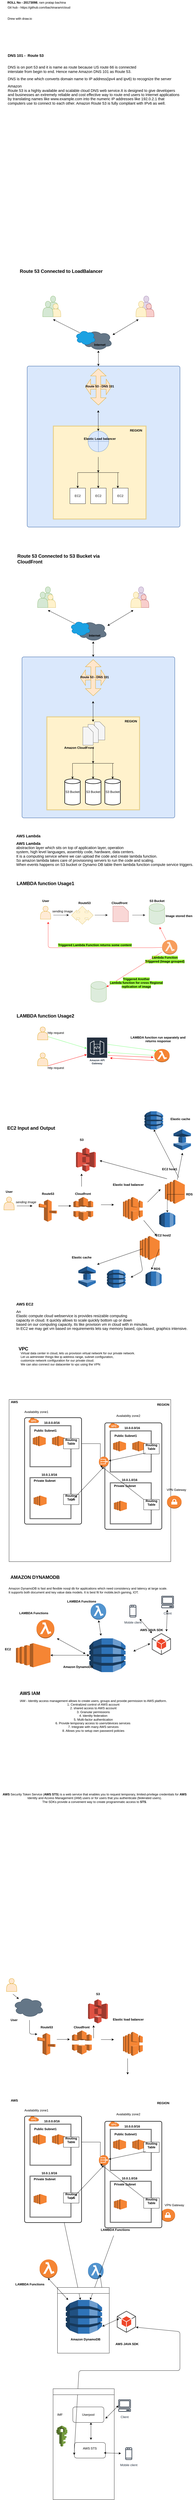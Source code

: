 <mxfile version="14.2.2" type="github">
  <diagram id="UeQTDkwv5za3803A1B4S" name="Page-1">
    <mxGraphModel dx="1577" dy="-147" grid="1" gridSize="10" guides="1" tooltips="1" connect="1" arrows="1" fold="1" page="1" pageScale="1" pageWidth="850" pageHeight="1100" math="0" shadow="0">
      <root>
        <mxCell id="0" />
        <mxCell id="1" parent="0" />
        <mxCell id="Ybsti9bT6PNA4Oe1Zu98-298" value="&lt;div class=&quot;OutlineElement Ltr  BCX2 SCXW133457994&quot; style=&quot;direction: ltr&quot;&gt;&lt;p class=&quot;Paragraph SCXW133457994 BCX2&quot; style=&quot;font-weight: normal ; font-style: normal ; vertical-align: baseline ; background-color: transparent ; text-align: left ; margin-left: 0px ; margin-right: 0px ; padding-left: 0px ; padding-right: 0px ; text-indent: 0px&quot;&gt;&lt;span style=&quot;font-weight: bold ; font-size: 11pt ; font-family: &amp;#34;calibri&amp;#34; , &amp;#34;calibri_embeddedfont&amp;#34; , &amp;#34;calibri_msfontservice&amp;#34; , sans-serif ; line-height: 16.188px&quot; class=&quot;TextRun SCXW133457994 BCX2&quot; lang=&quot;EN-US&quot;&gt;&lt;span class=&quot;NormalTextRun SCXW133457994 BCX2&quot; style=&quot;background-color: inherit&quot;&gt;DNS 101 -&amp;nbsp; Route 53 &lt;/span&gt;&lt;/span&gt;&lt;span class=&quot;LineBreakBlob BlobObject DragDrop SCXW133457994 BCX2&quot; style=&quot;font-size: 11pt ; line-height: 16.188px ; font-family: &amp;#34;wordvisicarriagereturn_msfontservice&amp;#34; , &amp;#34;calibri&amp;#34; , &amp;#34;calibri_embeddedfont&amp;#34; , &amp;#34;calibri_msfontservice&amp;#34; , sans-serif&quot;&gt;&lt;span class=&quot;SCXW133457994 BCX2&quot;&gt;&amp;nbsp;&lt;/span&gt;&lt;br class=&quot;SCXW133457994 BCX2&quot;&gt;&lt;/span&gt;&lt;span style=&quot;font-size: 11pt ; font-family: &amp;#34;calibri&amp;#34; , &amp;#34;calibri_embeddedfont&amp;#34; , &amp;#34;calibri_msfontservice&amp;#34; , sans-serif ; line-height: 16.188px&quot; class=&quot;TextRun EmptyTextRun SCXW133457994 BCX2&quot; lang=&quot;EN-US&quot;&gt;&lt;/span&gt;&lt;span class=&quot;EOP SCXW133457994 BCX2&quot; style=&quot;font-size: 11pt ; line-height: 16.188px ; font-family: &amp;#34;calibri&amp;#34; , &amp;#34;calibri_embeddedfont&amp;#34; , &amp;#34;calibri_msfontservice&amp;#34; , sans-serif&quot;&gt; &lt;/span&gt;&lt;span style=&quot;font-size: 11pt ; font-family: &amp;#34;calibri&amp;#34; , &amp;#34;calibri_embeddedfont&amp;#34; , &amp;#34;calibri_msfontservice&amp;#34; , sans-serif ; line-height: 16.188px&quot; class=&quot;TextRun SCXW133457994 BCX2&quot; lang=&quot;EN-US&quot;&gt;&lt;span class=&quot;NormalTextRun SCXW133457994 BCX2&quot; style=&quot;background-color: inherit&quot;&gt;&lt;br&gt;&lt;/span&gt;&lt;/span&gt;&lt;/p&gt;&lt;p class=&quot;Paragraph SCXW133457994 BCX2&quot; style=&quot;font-weight: normal ; font-style: normal ; vertical-align: baseline ; background-color: transparent ; text-align: left ; margin-left: 0px ; margin-right: 0px ; padding-left: 0px ; padding-right: 0px ; text-indent: 0px&quot;&gt;&lt;span style=&quot;font-size: 11pt ; font-family: &amp;#34;calibri&amp;#34; , &amp;#34;calibri_embeddedfont&amp;#34; , &amp;#34;calibri_msfontservice&amp;#34; , sans-serif ; line-height: 16.188px&quot; class=&quot;TextRun SCXW133457994 BCX2&quot; lang=&quot;EN-US&quot;&gt;&lt;span class=&quot;NormalTextRun SCXW133457994 BCX2&quot; style=&quot;background-color: inherit&quot;&gt;DNS&lt;/span&gt;&lt;/span&gt;&lt;span style=&quot;font-size: 11pt ; font-family: &amp;#34;calibri&amp;#34; , &amp;#34;calibri_embeddedfont&amp;#34; , &amp;#34;calibri_msfontservice&amp;#34; , sans-serif ; line-height: 16.188px&quot; class=&quot;TextRun SCXW133457994 BCX2&quot; lang=&quot;EN-US&quot;&gt;&lt;span class=&quot;NormalTextRun SCXW133457994 BCX2&quot; style=&quot;background-color: inherit&quot;&gt; is on port 53 and it is name as route because US route 66 is connected &lt;/span&gt;&lt;/span&gt;&lt;br&gt;&lt;span style=&quot;font-size: 11pt ; font-family: &amp;#34;calibri&amp;#34; , &amp;#34;calibri_embeddedfont&amp;#34; , &amp;#34;calibri_msfontservice&amp;#34; , sans-serif ; line-height: 16.188px&quot; class=&quot;TextRun SCXW133457994 BCX2&quot; lang=&quot;EN-US&quot;&gt;&lt;span class=&quot;NormalTextRun SCXW133457994 BCX2&quot; style=&quot;background-color: inherit&quot;&gt;&lt;/span&gt;&lt;/span&gt;&lt;span style=&quot;font-size: 11pt ; font-family: &amp;#34;calibri&amp;#34; , &amp;#34;calibri_embeddedfont&amp;#34; , &amp;#34;calibri_msfontservice&amp;#34; , sans-serif ; line-height: 16.188px&quot; class=&quot;TextRun SCXW133457994 BCX2&quot; lang=&quot;EN-US&quot;&gt;&lt;span class=&quot;NormalTextRun SCXW133457994 BCX2&quot; style=&quot;background-color: inherit&quot;&gt;interstate from begin to end. &lt;/span&gt;&lt;/span&gt;&lt;span style=&quot;font-size: 11pt ; font-family: &amp;#34;calibri&amp;#34; , &amp;#34;calibri_embeddedfont&amp;#34; , &amp;#34;calibri_msfontservice&amp;#34; , sans-serif ; line-height: 16.188px&quot; class=&quot;TextRun SCXW133457994 BCX2&quot; lang=&quot;EN-US&quot;&gt;&lt;span class=&quot;NormalTextRun SCXW133457994 BCX2&quot; style=&quot;background-color: inherit&quot;&gt;Hence name Amazon DNS 101 as Route 53.&lt;/span&gt;&lt;/span&gt;&lt;span class=&quot;LineBreakBlob BlobObject DragDrop SCXW133457994 BCX2&quot; style=&quot;font-size: 11pt ; line-height: 16.188px ; font-family: &amp;#34;wordvisicarriagereturn_msfontservice&amp;#34; , &amp;#34;calibri&amp;#34; , &amp;#34;calibri_embeddedfont&amp;#34; , &amp;#34;calibri_msfontservice&amp;#34; , sans-serif&quot;&gt;&lt;span class=&quot;SCXW133457994 BCX2&quot;&gt; &lt;/span&gt;&lt;/span&gt;&lt;span class=&quot;LineBreakBlob BlobObject DragDrop SCXW133457994 BCX2&quot; style=&quot;font-size: 11pt ; line-height: 16.188px ; font-family: &amp;#34;wordvisicarriagereturn_msfontservice&amp;#34; , &amp;#34;calibri&amp;#34; , &amp;#34;calibri_embeddedfont&amp;#34; , &amp;#34;calibri_msfontservice&amp;#34; , sans-serif&quot;&gt;&lt;span class=&quot;SCXW133457994 BCX2&quot;&gt;&lt;span style=&quot;font-size: 11pt ; font-family: &amp;#34;calibri&amp;#34; , &amp;#34;calibri_embeddedfont&amp;#34; , &amp;#34;calibri_msfontservice&amp;#34; , sans-serif ; line-height: 16.188px&quot; class=&quot;TextRun SCXW227536657 BCX2&quot; lang=&quot;EN-US&quot;&gt;&lt;span class=&quot;NormalTextRun SCXW227536657 BCX2&quot; style=&quot;background-color: inherit&quot;&gt;&lt;br&gt;&lt;/span&gt;&lt;/span&gt;&lt;/span&gt;&lt;/span&gt;&lt;/p&gt;&lt;p class=&quot;Paragraph SCXW133457994 BCX2&quot; style=&quot;font-weight: normal ; font-style: normal ; vertical-align: baseline ; background-color: transparent ; text-align: left ; margin-left: 0px ; margin-right: 0px ; padding-left: 0px ; padding-right: 0px ; text-indent: 0px&quot;&gt;&lt;span class=&quot;LineBreakBlob BlobObject DragDrop SCXW133457994 BCX2&quot; style=&quot;font-size: 11pt ; line-height: 16.188px ; font-family: &amp;#34;wordvisicarriagereturn_msfontservice&amp;#34; , &amp;#34;calibri&amp;#34; , &amp;#34;calibri_embeddedfont&amp;#34; , &amp;#34;calibri_msfontservice&amp;#34; , sans-serif&quot;&gt;&lt;span class=&quot;SCXW133457994 BCX2&quot;&gt;&lt;span style=&quot;font-size: 11pt ; font-family: &amp;#34;calibri&amp;#34; , &amp;#34;calibri_embeddedfont&amp;#34; , &amp;#34;calibri_msfontservice&amp;#34; , sans-serif ; line-height: 16.188px&quot; class=&quot;TextRun SCXW227536657 BCX2&quot; lang=&quot;EN-US&quot;&gt;&lt;span class=&quot;NormalTextRun SCXW227536657 BCX2&quot; style=&quot;background-color: inherit&quot;&gt;DNS is the one which converts domain name to IP &lt;/span&gt;&lt;span class=&quot;NormalTextRun ContextualSpellingAndGrammarErrorV2 SCXW227536657 BCX2&quot; style=&quot;background-color: inherit&quot;&gt;address(&lt;/span&gt;&lt;span class=&quot;NormalTextRun SCXW227536657 BCX2&quot; style=&quot;background-color: inherit&quot;&gt;ipv4 and ipv6) to recognize the server&lt;/span&gt;&lt;/span&gt;&lt;span class=&quot;EOP SCXW227536657 BCX2&quot; style=&quot;font-size: 11pt ; line-height: 16.188px ; font-family: &amp;#34;calibri&amp;#34; , &amp;#34;calibri_embeddedfont&amp;#34; , &amp;#34;calibri_msfontservice&amp;#34; , sans-serif&quot;&gt;&lt;br&gt;&lt;/span&gt;&lt;/span&gt;&lt;/span&gt;&lt;/p&gt;&lt;div class=&quot;OutlineElement Ltr  BCX2 SCXW176937576&quot; style=&quot;direction: ltr&quot;&gt;&lt;p class=&quot;Paragraph SCXW176937576 BCX2&quot; style=&quot;font-weight: normal ; font-style: normal ; vertical-align: baseline ; background-color: transparent ; text-align: left ; margin-left: 0px ; margin-right: 0px ; padding-left: 0px ; padding-right: 0px ; text-indent: 0px&quot; lang=&quot;EN-US&quot;&gt;&lt;span style=&quot;font-size: 11pt ; line-height: 16.188px ; font-family: &amp;#34;calibri&amp;#34; , &amp;#34;calibri_embeddedfont&amp;#34; , &amp;#34;calibri_msfontservice&amp;#34; , sans-serif&quot; class=&quot;TextRun SCXW176937576 BCX2&quot; lang=&quot;EN-US&quot;&gt;&lt;span style=&quot;background-color: inherit&quot; class=&quot;NormalTextRun SCXW176937576 BCX2&quot;&gt;Amazon&lt;br&gt; Route 53 is a highly available and scalable cloud DNS web service.It is designed to give developers&lt;br&gt;and businesses an extremely reliable and &lt;/span&gt;&lt;/span&gt;&lt;span style=&quot;font-size: 11pt ; line-height: 16.188px ; font-family: &amp;#34;calibri&amp;#34; , &amp;#34;calibri_embeddedfont&amp;#34; , &amp;#34;calibri_msfontservice&amp;#34; , sans-serif&quot; class=&quot;TextRun SCXW176937576 BCX2&quot; lang=&quot;EN-US&quot;&gt;&lt;span style=&quot;background-color: inherit&quot; class=&quot;NormalTextRun ContextualSpellingAndGrammarErrorV2 SCXW176937576 BCX2&quot;&gt;cost effective&lt;/span&gt;&lt;/span&gt;&lt;span style=&quot;font-size: 11pt ; line-height: 16.188px ; font-family: &amp;#34;calibri&amp;#34; , &amp;#34;calibri_embeddedfont&amp;#34; , &amp;#34;calibri_msfontservice&amp;#34; , sans-serif&quot; class=&quot;TextRun SCXW176937576 BCX2&quot; lang=&quot;EN-US&quot;&gt;&lt;span style=&quot;background-color: inherit&quot; class=&quot;NormalTextRun SCXW176937576 BCX2&quot;&gt; way to route end users to Internet applications &lt;br&gt;by translating names like www.example.com into the numeric IP addresses like 192.0.2.1 that &lt;br&gt;computers use to connect to each other. Amazon Route 53 is fully compliant with IPv6 as well.&amp;nbsp; &lt;/span&gt;&lt;/span&gt;&lt;span class=&quot;EOP SCXW176937576 BCX2&quot; style=&quot;font-size: 11pt ; line-height: 16.188px ; font-family: &amp;#34;calibri&amp;#34; , &amp;#34;calibri_embeddedfont&amp;#34; , &amp;#34;calibri_msfontservice&amp;#34; , sans-serif&quot;&gt;&lt;br&gt;&lt;/span&gt;&lt;/p&gt;&lt;/div&gt;&lt;p class=&quot;Paragraph SCXW133457994 BCX2&quot; style=&quot;font-weight: normal ; font-style: normal ; vertical-align: baseline ; background-color: transparent ; text-align: left ; margin-left: 0px ; margin-right: 0px ; padding-left: 0px ; padding-right: 0px ; text-indent: 0px&quot;&gt;&lt;span class=&quot;LineBreakBlob BlobObject DragDrop SCXW133457994 BCX2&quot; style=&quot;font-size: 11pt ; line-height: 16.188px ; font-family: &amp;#34;wordvisicarriagereturn_msfontservice&amp;#34; , &amp;#34;calibri&amp;#34; , &amp;#34;calibri_embeddedfont&amp;#34; , &amp;#34;calibri_msfontservice&amp;#34; , sans-serif&quot;&gt;&lt;span class=&quot;SCXW133457994 BCX2&quot;&gt;&lt;span class=&quot;EOP SCXW227536657 BCX2&quot; style=&quot;font-size: 11pt ; line-height: 16.188px ; font-family: &amp;#34;calibri&amp;#34; , &amp;#34;calibri_embeddedfont&amp;#34; , &amp;#34;calibri_msfontservice&amp;#34; , sans-serif&quot;&gt;&amp;nbsp;&lt;/span&gt; &lt;/span&gt;&lt;/span&gt;&lt;/p&gt;&lt;/div&gt;&lt;div&gt;&lt;span class=&quot;LineBreakBlob BlobObject DragDrop SCXW133457994 BCX2&quot; style=&quot;font-size: 11pt ; line-height: 16.188px ; font-family: &amp;#34;wordvisicarriagereturn_msfontservice&amp;#34; , &amp;#34;calibri&amp;#34; , &amp;#34;calibri_embeddedfont&amp;#34; , &amp;#34;calibri_msfontservice&amp;#34; , sans-serif&quot;&gt;&lt;/span&gt;&lt;/div&gt;&lt;span style=&quot;font-size: 11pt ; font-family: &amp;#34;calibri&amp;#34; , &amp;#34;calibri_embeddedfont&amp;#34; , &amp;#34;calibri_msfontservice&amp;#34; , sans-serif ; line-height: 16.188px&quot; class=&quot;TextRun SCXW133457994 BCX2&quot; lang=&quot;EN-US&quot;&gt;&lt;span class=&quot;NormalTextRun SCXW133457994 BCX2&quot; style=&quot;background-color: inherit&quot;&gt;&lt;/span&gt;&lt;/span&gt;" style="text;html=1;align=center;verticalAlign=middle;resizable=0;points=[];autosize=1;" parent="1" vertex="1">
          <mxGeometry x="116.25" y="1430" width="680" height="260" as="geometry" />
        </mxCell>
        <mxCell id="MJNnL5-qZZ3j8dAwYRr--154" value="&lt;b&gt;ROLL No - 20173098&lt;/b&gt;, ram pratap bachina" style="text;html=1;align=center;verticalAlign=middle;resizable=0;points=[];autosize=1;" vertex="1" parent="1">
          <mxGeometry x="116.25" y="1240" width="240" height="20" as="geometry" />
        </mxCell>
        <mxCell id="MJNnL5-qZZ3j8dAwYRr--189" value="" style="shape=actor;whiteSpace=wrap;html=1;fillColor=#d5e8d4;strokeColor=#82b366;" vertex="1" parent="1">
          <mxGeometry x="280" y="2380" width="40" height="60" as="geometry" />
        </mxCell>
        <mxCell id="MJNnL5-qZZ3j8dAwYRr--190" value="" style="shape=actor;whiteSpace=wrap;html=1;fillColor=#fff2cc;strokeColor=#d6b656;" vertex="1" parent="1">
          <mxGeometry x="290" y="2410" width="40" height="50" as="geometry" />
        </mxCell>
        <mxCell id="MJNnL5-qZZ3j8dAwYRr--191" value="" style="shape=actor;whiteSpace=wrap;html=1;fillColor=#d5e8d4;strokeColor=#82b366;" vertex="1" parent="1">
          <mxGeometry x="260" y="2400" width="40" height="60" as="geometry" />
        </mxCell>
        <mxCell id="MJNnL5-qZZ3j8dAwYRr--192" value="" style="shape=actor;whiteSpace=wrap;html=1;fillColor=#e1d5e7;strokeColor=#9673a6;" vertex="1" parent="1">
          <mxGeometry x="640" y="2380" width="40" height="60" as="geometry" />
        </mxCell>
        <mxCell id="MJNnL5-qZZ3j8dAwYRr--193" value="" style="shape=actor;whiteSpace=wrap;html=1;fillColor=#f8cecc;strokeColor=#b85450;" vertex="1" parent="1">
          <mxGeometry x="650" y="2410" width="40" height="50" as="geometry" />
        </mxCell>
        <mxCell id="MJNnL5-qZZ3j8dAwYRr--194" value="" style="shape=actor;whiteSpace=wrap;html=1;fillColor=#fff2cc;strokeColor=#d6b656;" vertex="1" parent="1">
          <mxGeometry x="620" y="2400" width="40" height="60" as="geometry" />
        </mxCell>
        <mxCell id="MJNnL5-qZZ3j8dAwYRr--195" value="" style="endArrow=classic;startArrow=classic;html=1;" edge="1" parent="1">
          <mxGeometry width="50" height="50" relative="1" as="geometry">
            <mxPoint x="420.0" y="2530" as="sourcePoint" />
            <mxPoint x="300.0" y="2470" as="targetPoint" />
          </mxGeometry>
        </mxCell>
        <mxCell id="MJNnL5-qZZ3j8dAwYRr--196" value="" style="endArrow=classic;startArrow=classic;html=1;" edge="1" parent="1">
          <mxGeometry width="50" height="50" relative="1" as="geometry">
            <mxPoint x="530" y="2530" as="sourcePoint" />
            <mxPoint x="630" y="2470" as="targetPoint" />
            <Array as="points" />
          </mxGeometry>
        </mxCell>
        <mxCell id="MJNnL5-qZZ3j8dAwYRr--197" value="" style="ellipse;shape=cloud;whiteSpace=wrap;html=1;fillColor=#647687;strokeColor=#314354;fontColor=#ffffff;" vertex="1" parent="1">
          <mxGeometry x="410" y="2510" width="120" height="80" as="geometry" />
        </mxCell>
        <mxCell id="MJNnL5-qZZ3j8dAwYRr--198" value="" style="ellipse;shape=cloud;whiteSpace=wrap;html=1;fillColor=#1ba1e2;strokeColor=#006EAF;fontColor=#ffffff;" vertex="1" parent="1">
          <mxGeometry x="385" y="2510" width="80" height="60" as="geometry" />
        </mxCell>
        <mxCell id="MJNnL5-qZZ3j8dAwYRr--199" value="" style="endArrow=classic;startArrow=classic;html=1;" edge="1" parent="1">
          <mxGeometry width="50" height="50" relative="1" as="geometry">
            <mxPoint x="475.0" y="2650" as="sourcePoint" />
            <mxPoint x="475.0" y="2590" as="targetPoint" />
          </mxGeometry>
        </mxCell>
        <mxCell id="MJNnL5-qZZ3j8dAwYRr--200" value="&lt;div&gt;&lt;b&gt;Internet&lt;/b&gt;&lt;/div&gt;&lt;div&gt;&lt;br&gt;&lt;/div&gt;" style="text;html=1;align=center;verticalAlign=middle;resizable=0;points=[];autosize=1;" vertex="1" parent="1">
          <mxGeometry x="450" y="2560" width="60" height="30" as="geometry" />
        </mxCell>
        <mxCell id="MJNnL5-qZZ3j8dAwYRr--201" value="" style="rounded=1;whiteSpace=wrap;html=1;absoluteArcSize=1;arcSize=14;strokeWidth=2;fillColor=#dae8fc;strokeColor=#6c8ebf;" vertex="1" parent="1">
          <mxGeometry x="200" y="2650" width="590" height="620" as="geometry" />
        </mxCell>
        <mxCell id="MJNnL5-qZZ3j8dAwYRr--202" value="" style="shape=doubleArrow;whiteSpace=wrap;html=1;fillColor=#ffe6cc;strokeColor=#d79b00;" vertex="1" parent="1">
          <mxGeometry x="425" y="2700" width="100" height="60" as="geometry" />
        </mxCell>
        <mxCell id="MJNnL5-qZZ3j8dAwYRr--203" value="" style="shape=doubleArrow;direction=south;whiteSpace=wrap;html=1;fillColor=#ffe6cc;strokeColor=#d79b00;" vertex="1" parent="1">
          <mxGeometry x="445" y="2660" width="60" height="140" as="geometry" />
        </mxCell>
        <mxCell id="MJNnL5-qZZ3j8dAwYRr--204" value="&lt;div&gt;&lt;b&gt;Route 53 - DNS 101&lt;/b&gt;&lt;/div&gt;&lt;div&gt;&lt;b&gt;&lt;br&gt;&lt;/b&gt;&lt;/div&gt;" style="text;html=1;align=center;verticalAlign=middle;resizable=0;points=[];autosize=1;" vertex="1" parent="1">
          <mxGeometry x="415" y="2720" width="130" height="30" as="geometry" />
        </mxCell>
        <mxCell id="MJNnL5-qZZ3j8dAwYRr--205" value="" style="shape=ext;double=1;whiteSpace=wrap;html=1;aspect=fixed;fillColor=#fff2cc;strokeColor=#d6b656;" vertex="1" parent="1">
          <mxGeometry x="300" y="2880" width="360" height="360" as="geometry" />
        </mxCell>
        <mxCell id="MJNnL5-qZZ3j8dAwYRr--206" value="" style="endArrow=classic;startArrow=classic;html=1;" edge="1" parent="1">
          <mxGeometry width="50" height="50" relative="1" as="geometry">
            <mxPoint x="474.5" y="2900" as="sourcePoint" />
            <mxPoint x="474.5" y="2820" as="targetPoint" />
            <Array as="points" />
          </mxGeometry>
        </mxCell>
        <mxCell id="MJNnL5-qZZ3j8dAwYRr--207" value="" style="shape=orEllipse;perimeter=ellipsePerimeter;whiteSpace=wrap;html=1;backgroundOutline=1;fillColor=#dae8fc;strokeColor=#6c8ebf;" vertex="1" parent="1">
          <mxGeometry x="435" y="2900" width="80" height="80" as="geometry" />
        </mxCell>
        <mxCell id="MJNnL5-qZZ3j8dAwYRr--208" value="&lt;b&gt;Elastic Load balancer&lt;/b&gt;" style="text;html=1;align=center;verticalAlign=middle;resizable=0;points=[];autosize=1;" vertex="1" parent="1">
          <mxGeometry x="410" y="2920" width="140" height="20" as="geometry" />
        </mxCell>
        <mxCell id="MJNnL5-qZZ3j8dAwYRr--209" value="" style="endArrow=classic;html=1;" edge="1" parent="1">
          <mxGeometry width="50" height="50" relative="1" as="geometry">
            <mxPoint x="395.0" y="3060" as="sourcePoint" />
            <mxPoint x="395.0" y="3120" as="targetPoint" />
          </mxGeometry>
        </mxCell>
        <mxCell id="MJNnL5-qZZ3j8dAwYRr--210" value="" style="endArrow=classic;html=1;" edge="1" parent="1">
          <mxGeometry width="50" height="50" relative="1" as="geometry">
            <mxPoint x="474.5" y="3060" as="sourcePoint" />
            <mxPoint x="474.5" y="3120" as="targetPoint" />
          </mxGeometry>
        </mxCell>
        <mxCell id="MJNnL5-qZZ3j8dAwYRr--211" value="" style="endArrow=classic;html=1;" edge="1" parent="1">
          <mxGeometry width="50" height="50" relative="1" as="geometry">
            <mxPoint x="550" y="3060" as="sourcePoint" />
            <mxPoint x="550" y="3120" as="targetPoint" />
            <Array as="points">
              <mxPoint x="550" y="3090" />
            </Array>
          </mxGeometry>
        </mxCell>
        <mxCell id="MJNnL5-qZZ3j8dAwYRr--212" value="" style="endArrow=none;html=1;" edge="1" parent="1">
          <mxGeometry width="50" height="50" relative="1" as="geometry">
            <mxPoint x="395.0" y="3060" as="sourcePoint" />
            <mxPoint x="555" y="3060" as="targetPoint" />
          </mxGeometry>
        </mxCell>
        <mxCell id="MJNnL5-qZZ3j8dAwYRr--213" value="" style="endArrow=classic;html=1;" edge="1" parent="1">
          <mxGeometry width="50" height="50" relative="1" as="geometry">
            <mxPoint x="474.5" y="3000" as="sourcePoint" />
            <mxPoint x="474.5" y="3060" as="targetPoint" />
            <Array as="points">
              <mxPoint x="474.5" y="3030" />
            </Array>
          </mxGeometry>
        </mxCell>
        <mxCell id="MJNnL5-qZZ3j8dAwYRr--214" value="EC2" style="whiteSpace=wrap;html=1;aspect=fixed;" vertex="1" parent="1">
          <mxGeometry x="365" y="3120" width="60" height="60" as="geometry" />
        </mxCell>
        <mxCell id="MJNnL5-qZZ3j8dAwYRr--215" value="EC2" style="whiteSpace=wrap;html=1;aspect=fixed;" vertex="1" parent="1">
          <mxGeometry x="445" y="3120" width="60" height="60" as="geometry" />
        </mxCell>
        <mxCell id="MJNnL5-qZZ3j8dAwYRr--216" value="EC2" style="whiteSpace=wrap;html=1;aspect=fixed;" vertex="1" parent="1">
          <mxGeometry x="530" y="3120" width="60" height="60" as="geometry" />
        </mxCell>
        <mxCell id="MJNnL5-qZZ3j8dAwYRr--217" value="&lt;div&gt;&lt;b&gt;REGION&lt;/b&gt;&lt;/div&gt;&lt;div&gt;&lt;br&gt;&lt;/div&gt;" style="text;html=1;align=center;verticalAlign=middle;resizable=0;points=[];autosize=1;" vertex="1" parent="1">
          <mxGeometry x="590" y="2890" width="60" height="30" as="geometry" />
        </mxCell>
        <mxCell id="MJNnL5-qZZ3j8dAwYRr--218" value="&lt;h2&gt;&lt;b&gt;Route 53 Connected to LoadBalancer&lt;/b&gt;&lt;/h2&gt;" style="text;html=1;align=center;verticalAlign=middle;resizable=0;points=[];autosize=1;" vertex="1" parent="1">
          <mxGeometry x="161" y="2260" width="340" height="50" as="geometry" />
        </mxCell>
        <mxCell id="MJNnL5-qZZ3j8dAwYRr--286" value="&lt;div class=&quot;OutlineElement Ltr SCXW253097937 BCX2&quot; style=&quot;direction: ltr&quot;&gt;&lt;p class=&quot;Paragraph SCXW253097937 BCX2&quot; style=&quot;font-weight: normal ; font-style: normal ; vertical-align: baseline ; background-color: transparent ; text-align: left ; margin-left: 0px ; margin-right: 0px ; padding-left: 0px ; padding-right: 0px ; text-indent: 0px&quot; lang=&quot;EN-US&quot;&gt;&lt;span style=&quot;font-size: 11pt ; line-height: 16.188px ; font-family: &amp;#34;calibri&amp;#34; , &amp;#34;calibri_embeddedfont&amp;#34; , &amp;#34;calibri_msfontservice&amp;#34; , sans-serif ; font-weight: bold&quot; class=&quot;TextRun SCXW253097937 BCX2&quot; lang=&quot;EN-US&quot;&gt;&lt;span style=&quot;background-color: inherit&quot; class=&quot;NormalTextRun SCXW253097937 BCX2&quot;&gt;AWS Lambda&lt;/span&gt;&lt;/span&gt;&lt;span class=&quot;EOP SCXW253097937 BCX2&quot; style=&quot;font-size: 11pt ; line-height: 16.188px ; font-family: &amp;#34;calibri&amp;#34; , &amp;#34;calibri_embeddedfont&amp;#34; , &amp;#34;calibri_msfontservice&amp;#34; , sans-serif&quot;&gt;&amp;nbsp;&lt;/span&gt;&lt;/p&gt;&lt;/div&gt;&lt;div class=&quot;OutlineElement Ltr  BCX2 SCXW253097937&quot; style=&quot;direction: ltr&quot;&gt;&lt;p class=&quot;Paragraph SCXW253097937 BCX2&quot; style=&quot;font-weight: normal ; font-style: normal ; vertical-align: baseline ; background-color: transparent ; text-align: left ; margin-left: 0px ; margin-right: 0px ; padding-left: 0px ; padding-right: 0px ; text-indent: 0px&quot; lang=&quot;EN-US&quot;&gt;&lt;span style=&quot;font-weight: bold ; font-size: 11pt ; font-family: &amp;#34;calibri&amp;#34; , &amp;#34;calibri_embeddedfont&amp;#34; , &amp;#34;calibri_msfontservice&amp;#34; , sans-serif ; line-height: 16.188px&quot; class=&quot;TextRun SCXW253097937 BCX2&quot; lang=&quot;EN-US&quot;&gt;&lt;span class=&quot;NormalTextRun SCXW253097937 BCX2&quot; style=&quot;background-color: inherit&quot;&gt;AWS Lambda&lt;/span&gt;&lt;/span&gt;&lt;span style=&quot;font-size: 11pt ; font-family: &amp;#34;calibri&amp;#34; , &amp;#34;calibri_embeddedfont&amp;#34; , &amp;#34;calibri_msfontservice&amp;#34; , sans-serif ; line-height: 16.188px&quot; class=&quot;TextRun SCXW253097937 BCX2&quot; lang=&quot;EN-US&quot;&gt;&lt;span class=&quot;NormalTextRun SCXW253097937 BCX2&quot; style=&quot;background-color: inherit&quot;&gt;&lt;br&gt; abstraction layer which sits on top of application layer, operation &lt;br&gt;system, high level languages, assembly code, hardware, data centers. &lt;/span&gt;&lt;/span&gt;&lt;span class=&quot;LineBreakBlob BlobObject DragDrop SCXW253097937 BCX2&quot; style=&quot;font-size: 11pt ; line-height: 16.188px ; font-family: &amp;#34;wordvisicarriagereturn_msfontservice&amp;#34; , &amp;#34;calibri&amp;#34; , &amp;#34;calibri_embeddedfont&amp;#34; , &amp;#34;calibri_msfontservice&amp;#34; , sans-serif&quot;&gt;&lt;span class=&quot;SCXW253097937 BCX2&quot;&gt;&amp;nbsp;&lt;/span&gt;&lt;br class=&quot;SCXW253097937 BCX2&quot;&gt;&lt;/span&gt;&lt;span style=&quot;font-size: 11pt ; font-family: &amp;#34;calibri&amp;#34; , &amp;#34;calibri_embeddedfont&amp;#34; , &amp;#34;calibri_msfontservice&amp;#34; , sans-serif ; line-height: 16.188px&quot; class=&quot;TextRun EmptyTextRun SCXW253097937 BCX2&quot; lang=&quot;EN-US&quot;&gt;&lt;/span&gt;&lt;span class=&quot;LineBreakBlob BlobObject DragDrop SCXW253097937 BCX2&quot; style=&quot;font-size: 11pt ; line-height: 16.188px ; font-family: &amp;#34;wordvisicarriagereturn_msfontservice&amp;#34; , &amp;#34;calibri&amp;#34; , &amp;#34;calibri_embeddedfont&amp;#34; , &amp;#34;calibri_msfontservice&amp;#34; , sans-serif&quot;&gt;&lt;span class=&quot;SCXW253097937 BCX2&quot;&gt; &lt;/span&gt;&lt;/span&gt;&lt;span style=&quot;font-size: 11pt ; font-family: &amp;#34;calibri&amp;#34; , &amp;#34;calibri_embeddedfont&amp;#34; , &amp;#34;calibri_msfontservice&amp;#34; , sans-serif ; line-height: 16.188px&quot; class=&quot;TextRun SCXW253097937 BCX2&quot; lang=&quot;EN-US&quot;&gt;&lt;span class=&quot;NormalTextRun SCXW253097937 BCX2&quot; style=&quot;background-color: inherit&quot;&gt;It is a computing service where we can upload the code and create lambda function. &lt;br&gt;&lt;/span&gt;&lt;/span&gt;&lt;span style=&quot;font-size: 11pt ; font-family: &amp;#34;calibri&amp;#34; , &amp;#34;calibri_embeddedfont&amp;#34; , &amp;#34;calibri_msfontservice&amp;#34; , sans-serif ; line-height: 16.188px&quot; class=&quot;TextRun SCXW253097937 BCX2&quot; lang=&quot;EN-US&quot;&gt;&lt;span class=&quot;NormalTextRun ContextualSpellingAndGrammarErrorV2 SCXW253097937 BCX2&quot; style=&quot;background-color: inherit&quot;&gt;So&lt;/span&gt;&lt;/span&gt;&lt;span style=&quot;font-size: 11pt ; font-family: &amp;#34;calibri&amp;#34; , &amp;#34;calibri_embeddedfont&amp;#34; , &amp;#34;calibri_msfontservice&amp;#34; , sans-serif ; line-height: 16.188px&quot; class=&quot;TextRun SCXW253097937 BCX2&quot; lang=&quot;EN-US&quot;&gt;&lt;span class=&quot;NormalTextRun SCXW253097937 BCX2&quot; style=&quot;background-color: inherit&quot;&gt; amazon lambda takes care of provisioning servers to run the code and scaling.&lt;/span&gt;&lt;/span&gt;&lt;span class=&quot;EOP SCXW253097937 BCX2&quot; style=&quot;font-size: 11pt ; line-height: 16.188px ; font-family: &amp;#34;calibri&amp;#34; , &amp;#34;calibri_embeddedfont&amp;#34; , &amp;#34;calibri_msfontservice&amp;#34; , sans-serif&quot;&gt; &lt;/span&gt;&lt;span style=&quot;font-size: 11pt ; line-height: 16.188px ; font-family: &amp;#34;calibri&amp;#34; , &amp;#34;calibri_embeddedfont&amp;#34; , &amp;#34;calibri_msfontservice&amp;#34; , sans-serif&quot; class=&quot;TextRun SCXW253097937 BCX2&quot; lang=&quot;EN-US&quot;&gt;&lt;span style=&quot;background-color: inherit&quot; class=&quot;NormalTextRun SCXW253097937 BCX2&quot;&gt;&lt;br&gt;When events &lt;/span&gt;&lt;span style=&quot;background-color: inherit&quot; class=&quot;NormalTextRun ContextualSpellingAndGrammarErrorV2 SCXW253097937 BCX2&quot;&gt;happens&lt;/span&gt;&lt;span style=&quot;background-color: inherit&quot; class=&quot;NormalTextRun SCXW253097937 BCX2&quot;&gt; on S3 bucket or Dynamo DB table them lambda function compute service triggers.&amp;nbsp; &lt;/span&gt;&lt;/span&gt;&lt;span class=&quot;EOP SCXW253097937 BCX2&quot; style=&quot;font-size: 11pt ; line-height: 16.188px ; font-family: &amp;#34;calibri&amp;#34; , &amp;#34;calibri_embeddedfont&amp;#34; , &amp;#34;calibri_msfontservice&amp;#34; , sans-serif&quot;&gt;&lt;br&gt;&lt;/span&gt;&lt;/p&gt;&lt;/div&gt;" style="text;html=1;align=center;verticalAlign=middle;resizable=0;points=[];autosize=1;" vertex="1" parent="1">
          <mxGeometry x="151" y="4440" width="700" height="150" as="geometry" />
        </mxCell>
        <mxCell id="MJNnL5-qZZ3j8dAwYRr--569" value="&lt;h2&gt;&lt;b&gt;Route 53 Connected to S3 Bucket via CloudFront&lt;br&gt;&lt;/b&gt;&lt;/h2&gt;" style="text;whiteSpace=wrap;html=1;" vertex="1" parent="1">
          <mxGeometry x="160" y="3350" width="350" height="60" as="geometry" />
        </mxCell>
        <mxCell id="MJNnL5-qZZ3j8dAwYRr--570" value="" style="shape=actor;whiteSpace=wrap;html=1;fillColor=#d5e8d4;strokeColor=#82b366;" vertex="1" parent="1">
          <mxGeometry x="260" y="3500" width="40" height="60" as="geometry" />
        </mxCell>
        <mxCell id="MJNnL5-qZZ3j8dAwYRr--571" value="" style="shape=actor;whiteSpace=wrap;html=1;fillColor=#fff2cc;strokeColor=#d6b656;" vertex="1" parent="1">
          <mxGeometry x="270" y="3530" width="40" height="50" as="geometry" />
        </mxCell>
        <mxCell id="MJNnL5-qZZ3j8dAwYRr--572" value="" style="shape=actor;whiteSpace=wrap;html=1;fillColor=#d5e8d4;strokeColor=#82b366;" vertex="1" parent="1">
          <mxGeometry x="240" y="3520" width="40" height="60" as="geometry" />
        </mxCell>
        <mxCell id="MJNnL5-qZZ3j8dAwYRr--573" value="" style="shape=actor;whiteSpace=wrap;html=1;fillColor=#e1d5e7;strokeColor=#9673a6;" vertex="1" parent="1">
          <mxGeometry x="620" y="3500" width="40" height="60" as="geometry" />
        </mxCell>
        <mxCell id="MJNnL5-qZZ3j8dAwYRr--574" value="" style="shape=actor;whiteSpace=wrap;html=1;fillColor=#f8cecc;strokeColor=#b85450;" vertex="1" parent="1">
          <mxGeometry x="630" y="3530" width="40" height="50" as="geometry" />
        </mxCell>
        <mxCell id="MJNnL5-qZZ3j8dAwYRr--575" value="" style="shape=actor;whiteSpace=wrap;html=1;fillColor=#fff2cc;strokeColor=#d6b656;" vertex="1" parent="1">
          <mxGeometry x="600" y="3520" width="40" height="60" as="geometry" />
        </mxCell>
        <mxCell id="MJNnL5-qZZ3j8dAwYRr--576" value="" style="endArrow=classic;startArrow=classic;html=1;" edge="1" parent="1">
          <mxGeometry width="50" height="50" relative="1" as="geometry">
            <mxPoint x="400.0" y="3650.0" as="sourcePoint" />
            <mxPoint x="280.0" y="3590.0" as="targetPoint" />
          </mxGeometry>
        </mxCell>
        <mxCell id="MJNnL5-qZZ3j8dAwYRr--577" value="" style="endArrow=classic;startArrow=classic;html=1;" edge="1" parent="1">
          <mxGeometry width="50" height="50" relative="1" as="geometry">
            <mxPoint x="510" y="3650.0" as="sourcePoint" />
            <mxPoint x="610" y="3590.0" as="targetPoint" />
            <Array as="points" />
          </mxGeometry>
        </mxCell>
        <mxCell id="MJNnL5-qZZ3j8dAwYRr--578" value="" style="ellipse;shape=cloud;whiteSpace=wrap;html=1;fillColor=#647687;strokeColor=#314354;fontColor=#ffffff;" vertex="1" parent="1">
          <mxGeometry x="390" y="3630" width="120" height="80" as="geometry" />
        </mxCell>
        <mxCell id="MJNnL5-qZZ3j8dAwYRr--579" value="" style="ellipse;shape=cloud;whiteSpace=wrap;html=1;fillColor=#1ba1e2;strokeColor=#006EAF;fontColor=#ffffff;" vertex="1" parent="1">
          <mxGeometry x="365" y="3630" width="80" height="60" as="geometry" />
        </mxCell>
        <mxCell id="MJNnL5-qZZ3j8dAwYRr--580" value="" style="endArrow=classic;startArrow=classic;html=1;" edge="1" parent="1">
          <mxGeometry width="50" height="50" relative="1" as="geometry">
            <mxPoint x="455" y="3770.0" as="sourcePoint" />
            <mxPoint x="455" y="3710.0" as="targetPoint" />
          </mxGeometry>
        </mxCell>
        <mxCell id="MJNnL5-qZZ3j8dAwYRr--581" value="&lt;div&gt;&lt;b&gt;Internet&lt;/b&gt;&lt;/div&gt;&lt;div&gt;&lt;br&gt;&lt;/div&gt;" style="text;html=1;align=center;verticalAlign=middle;resizable=0;points=[];autosize=1;" vertex="1" parent="1">
          <mxGeometry x="430" y="3680" width="60" height="30" as="geometry" />
        </mxCell>
        <mxCell id="MJNnL5-qZZ3j8dAwYRr--582" value="" style="rounded=1;whiteSpace=wrap;html=1;absoluteArcSize=1;arcSize=14;strokeWidth=2;fillColor=#dae8fc;strokeColor=#6c8ebf;" vertex="1" parent="1">
          <mxGeometry x="180" y="3770" width="590" height="620" as="geometry" />
        </mxCell>
        <mxCell id="MJNnL5-qZZ3j8dAwYRr--583" value="" style="shape=doubleArrow;whiteSpace=wrap;html=1;fillColor=#ffe6cc;strokeColor=#d79b00;" vertex="1" parent="1">
          <mxGeometry x="405" y="3820" width="100" height="60" as="geometry" />
        </mxCell>
        <mxCell id="MJNnL5-qZZ3j8dAwYRr--584" value="" style="shape=doubleArrow;direction=south;whiteSpace=wrap;html=1;fillColor=#ffe6cc;strokeColor=#d79b00;" vertex="1" parent="1">
          <mxGeometry x="425" y="3780" width="60" height="140" as="geometry" />
        </mxCell>
        <mxCell id="MJNnL5-qZZ3j8dAwYRr--585" value="&lt;div&gt;&lt;b&gt;Route 53 - DNS 101&lt;/b&gt;&lt;/div&gt;&lt;div&gt;&lt;b&gt;&lt;br&gt;&lt;/b&gt;&lt;/div&gt;" style="text;html=1;align=center;verticalAlign=middle;resizable=0;points=[];autosize=1;" vertex="1" parent="1">
          <mxGeometry x="395" y="3840" width="130" height="30" as="geometry" />
        </mxCell>
        <mxCell id="MJNnL5-qZZ3j8dAwYRr--586" value="" style="shape=ext;double=1;whiteSpace=wrap;html=1;aspect=fixed;fillColor=#fff2cc;strokeColor=#d6b656;" vertex="1" parent="1">
          <mxGeometry x="275" y="4000" width="360" height="360" as="geometry" />
        </mxCell>
        <mxCell id="MJNnL5-qZZ3j8dAwYRr--587" value="" style="endArrow=classic;startArrow=classic;html=1;" edge="1" parent="1">
          <mxGeometry width="50" height="50" relative="1" as="geometry">
            <mxPoint x="454.5" y="4020.0" as="sourcePoint" />
            <mxPoint x="454.5" y="3940.0" as="targetPoint" />
            <Array as="points" />
          </mxGeometry>
        </mxCell>
        <mxCell id="MJNnL5-qZZ3j8dAwYRr--588" value="&lt;b&gt;Amazon CloudFront&lt;br&gt;&lt;/b&gt;" style="text;html=1;align=center;verticalAlign=middle;resizable=0;points=[];autosize=1;" vertex="1" parent="1">
          <mxGeometry x="335" y="4110" width="130" height="20" as="geometry" />
        </mxCell>
        <mxCell id="MJNnL5-qZZ3j8dAwYRr--589" value="" style="endArrow=classic;html=1;" edge="1" parent="1">
          <mxGeometry width="50" height="50" relative="1" as="geometry">
            <mxPoint x="375.0" y="4180" as="sourcePoint" />
            <mxPoint x="375.0" y="4240" as="targetPoint" />
          </mxGeometry>
        </mxCell>
        <mxCell id="MJNnL5-qZZ3j8dAwYRr--590" value="" style="endArrow=classic;html=1;" edge="1" parent="1">
          <mxGeometry width="50" height="50" relative="1" as="geometry">
            <mxPoint x="454.5" y="4180" as="sourcePoint" />
            <mxPoint x="454.5" y="4240" as="targetPoint" />
          </mxGeometry>
        </mxCell>
        <mxCell id="MJNnL5-qZZ3j8dAwYRr--591" value="" style="endArrow=classic;html=1;" edge="1" parent="1">
          <mxGeometry width="50" height="50" relative="1" as="geometry">
            <mxPoint x="530" y="4180" as="sourcePoint" />
            <mxPoint x="530" y="4240" as="targetPoint" />
            <Array as="points">
              <mxPoint x="530" y="4210" />
            </Array>
          </mxGeometry>
        </mxCell>
        <mxCell id="MJNnL5-qZZ3j8dAwYRr--592" value="" style="endArrow=none;html=1;" edge="1" parent="1">
          <mxGeometry width="50" height="50" relative="1" as="geometry">
            <mxPoint x="375.0" y="4180" as="sourcePoint" />
            <mxPoint x="535" y="4180" as="targetPoint" />
          </mxGeometry>
        </mxCell>
        <mxCell id="MJNnL5-qZZ3j8dAwYRr--593" value="" style="endArrow=classic;html=1;" edge="1" parent="1">
          <mxGeometry width="50" height="50" relative="1" as="geometry">
            <mxPoint x="454.5" y="4120" as="sourcePoint" />
            <mxPoint x="454.5" y="4180" as="targetPoint" />
            <Array as="points">
              <mxPoint x="454.5" y="4150" />
            </Array>
          </mxGeometry>
        </mxCell>
        <mxCell id="MJNnL5-qZZ3j8dAwYRr--594" value="&lt;div&gt;&lt;b&gt;REGION&lt;/b&gt;&lt;/div&gt;&lt;div&gt;&lt;br&gt;&lt;/div&gt;" style="text;html=1;align=center;verticalAlign=middle;resizable=0;points=[];autosize=1;" vertex="1" parent="1">
          <mxGeometry x="570" y="4010" width="60" height="30" as="geometry" />
        </mxCell>
        <mxCell id="MJNnL5-qZZ3j8dAwYRr--595" value="" style="verticalLabelPosition=bottom;verticalAlign=top;html=1;shape=card;whiteSpace=wrap;size=20;arcSize=12;direction=south;fillColor=#f5f5f5;strokeColor=#666666;fontColor=#333333;" vertex="1" parent="1">
          <mxGeometry x="460" y="4020" width="40" height="70" as="geometry" />
        </mxCell>
        <mxCell id="MJNnL5-qZZ3j8dAwYRr--596" value="" style="verticalLabelPosition=bottom;verticalAlign=top;html=1;shape=card;whiteSpace=wrap;size=20;arcSize=12;direction=south;fillColor=#f5f5f5;strokeColor=#666666;fontColor=#333333;" vertex="1" parent="1">
          <mxGeometry x="435" y="4030" width="40" height="70" as="geometry" />
        </mxCell>
        <mxCell id="MJNnL5-qZZ3j8dAwYRr--597" value="" style="verticalLabelPosition=bottom;verticalAlign=top;html=1;shape=card;whiteSpace=wrap;size=20;arcSize=12;direction=south;fillColor=#f5f5f5;strokeColor=#666666;fontColor=#333333;" vertex="1" parent="1">
          <mxGeometry x="415" y="4040" width="40" height="70" as="geometry" />
        </mxCell>
        <mxCell id="MJNnL5-qZZ3j8dAwYRr--598" value="S3 Bucket" style="strokeWidth=2;html=1;shape=mxgraph.flowchart.direct_data;whiteSpace=wrap;direction=north;" vertex="1" parent="1">
          <mxGeometry x="345" y="4240" width="60" height="100" as="geometry" />
        </mxCell>
        <mxCell id="MJNnL5-qZZ3j8dAwYRr--599" value="S3 Bucket" style="strokeWidth=2;html=1;shape=mxgraph.flowchart.direct_data;whiteSpace=wrap;direction=north;" vertex="1" parent="1">
          <mxGeometry x="425" y="4240" width="60" height="100" as="geometry" />
        </mxCell>
        <mxCell id="MJNnL5-qZZ3j8dAwYRr--600" value="S3 Bucket" style="strokeWidth=2;html=1;shape=mxgraph.flowchart.direct_data;whiteSpace=wrap;direction=north;" vertex="1" parent="1">
          <mxGeometry x="500" y="4240" width="60" height="100" as="geometry" />
        </mxCell>
        <mxCell id="MJNnL5-qZZ3j8dAwYRr--601" value="&lt;div&gt;&lt;h2&gt;&lt;b&gt;LAMBDA function Usage1&lt;/b&gt;&lt;/h2&gt;&lt;/div&gt;&lt;div&gt;&lt;b&gt;&lt;br&gt;&lt;/b&gt;&lt;/div&gt;" style="text;html=1;align=center;verticalAlign=middle;resizable=0;points=[];autosize=1;opacity=80;" vertex="1" parent="1">
          <mxGeometry x="150" y="4620" width="240" height="60" as="geometry" />
        </mxCell>
        <mxCell id="MJNnL5-qZZ3j8dAwYRr--602" value="" style="shape=actor;whiteSpace=wrap;html=1;fillColor=#ffe6cc;strokeColor=#d79b00;opacity=80;" vertex="1" parent="1">
          <mxGeometry x="251" y="4730" width="40" height="50" as="geometry" />
        </mxCell>
        <mxCell id="MJNnL5-qZZ3j8dAwYRr--603" value="" style="html=1;shadow=0;dashed=0;align=center;verticalAlign=middle;shape=mxgraph.arrows2.quadArrow;dy=10;dx=20;notch=24;arrowHead=10;fillColor=#fff2cc;strokeColor=#d6b656;opacity=80;" vertex="1" parent="1">
          <mxGeometry x="371" y="4730" width="84" height="70" as="geometry" />
        </mxCell>
        <mxCell id="MJNnL5-qZZ3j8dAwYRr--604" value="" style="verticalLabelPosition=bottom;verticalAlign=top;html=1;shape=card;whiteSpace=wrap;size=20;arcSize=12;direction=south;fillColor=#f8cecc;strokeColor=#b85450;opacity=80;" vertex="1" parent="1">
          <mxGeometry x="531" y="4730" width="60" height="60" as="geometry" />
        </mxCell>
        <mxCell id="MJNnL5-qZZ3j8dAwYRr--605" value="" style="shape=cylinder3;whiteSpace=wrap;html=1;boundedLbl=1;backgroundOutline=1;size=15;fillColor=#d5e8d4;strokeColor=#82b366;opacity=80;" vertex="1" parent="1">
          <mxGeometry x="671" y="4720" width="60" height="80" as="geometry" />
        </mxCell>
        <mxCell id="MJNnL5-qZZ3j8dAwYRr--606" value="" style="endArrow=classic;html=1;opacity=80;" edge="1" parent="1">
          <mxGeometry width="50" height="50" relative="1" as="geometry">
            <mxPoint x="301" y="4764.5" as="sourcePoint" />
            <mxPoint x="361" y="4764.5" as="targetPoint" />
            <Array as="points">
              <mxPoint x="331" y="4764.5" />
            </Array>
          </mxGeometry>
        </mxCell>
        <mxCell id="MJNnL5-qZZ3j8dAwYRr--607" value="&lt;div&gt;&lt;b&gt;Cloudfront&lt;/b&gt;&lt;/div&gt;&lt;div&gt;&lt;b&gt;&lt;br&gt;&lt;/b&gt;&lt;/div&gt;" style="text;html=1;align=center;verticalAlign=middle;resizable=0;points=[];autosize=1;opacity=80;" vertex="1" parent="1">
          <mxGeometry x="516" y="4710" width="80" height="30" as="geometry" />
        </mxCell>
        <mxCell id="MJNnL5-qZZ3j8dAwYRr--608" value="&lt;div&gt;&lt;b&gt;Route53&lt;/b&gt;&lt;/div&gt;&lt;div&gt;&lt;b&gt;&lt;br&gt;&lt;/b&gt;&lt;/div&gt;" style="text;html=1;align=center;verticalAlign=middle;resizable=0;points=[];autosize=1;opacity=80;" vertex="1" parent="1">
          <mxGeometry x="391" y="4710" width="60" height="30" as="geometry" />
        </mxCell>
        <mxCell id="MJNnL5-qZZ3j8dAwYRr--609" value="&lt;b&gt;User&lt;/b&gt;" style="text;html=1;align=center;verticalAlign=middle;resizable=0;points=[];autosize=1;opacity=80;" vertex="1" parent="1">
          <mxGeometry x="251" y="4700" width="40" height="20" as="geometry" />
        </mxCell>
        <mxCell id="MJNnL5-qZZ3j8dAwYRr--610" value="&lt;i&gt;sending Image&lt;/i&gt;" style="text;html=1;align=center;verticalAlign=middle;resizable=0;points=[];autosize=1;opacity=80;" vertex="1" parent="1">
          <mxGeometry x="291" y="4740" width="90" height="20" as="geometry" />
        </mxCell>
        <mxCell id="MJNnL5-qZZ3j8dAwYRr--611" value="&lt;div&gt;&lt;b&gt;S3 Bucket&lt;/b&gt;&lt;/div&gt;" style="text;html=1;align=center;verticalAlign=middle;resizable=0;points=[];autosize=1;opacity=80;" vertex="1" parent="1">
          <mxGeometry x="666" y="4700" width="70" height="20" as="geometry" />
        </mxCell>
        <mxCell id="MJNnL5-qZZ3j8dAwYRr--612" value="" style="endArrow=classic;html=1;opacity=80;" edge="1" parent="1">
          <mxGeometry width="50" height="50" relative="1" as="geometry">
            <mxPoint x="461" y="4764.5" as="sourcePoint" />
            <mxPoint x="511" y="4764.5" as="targetPoint" />
            <Array as="points">
              <mxPoint x="491" y="4764.5" />
            </Array>
          </mxGeometry>
        </mxCell>
        <mxCell id="MJNnL5-qZZ3j8dAwYRr--613" value="" style="endArrow=classic;html=1;opacity=80;" edge="1" parent="1">
          <mxGeometry width="50" height="50" relative="1" as="geometry">
            <mxPoint x="606" y="4764.5" as="sourcePoint" />
            <mxPoint x="656" y="4764.5" as="targetPoint" />
            <Array as="points">
              <mxPoint x="636" y="4764.5" />
            </Array>
          </mxGeometry>
        </mxCell>
        <mxCell id="MJNnL5-qZZ3j8dAwYRr--614" value="&lt;span style=&quot;background-color: rgb(153 , 255 , 51)&quot;&gt;&lt;b&gt;Lambda Function&lt;br&gt;&lt;/b&gt;&lt;/span&gt;&lt;div&gt;&lt;span style=&quot;background-color: rgb(153 , 255 , 51)&quot;&gt;&lt;b&gt;Triggered (Image grouped)&lt;br&gt;&lt;/b&gt;&lt;/span&gt;&lt;/div&gt;" style="text;html=1;align=center;verticalAlign=middle;resizable=0;points=[];autosize=1;opacity=80;" vertex="1" parent="1">
          <mxGeometry x="646" y="4920" width="170" height="30" as="geometry" />
        </mxCell>
        <mxCell id="MJNnL5-qZZ3j8dAwYRr--615" value="&lt;div&gt;&lt;b&gt;Image stored then&lt;/b&gt;&lt;/div&gt;&lt;div&gt;&lt;b&gt;&lt;br&gt;&lt;/b&gt;&lt;/div&gt;" style="text;html=1;align=center;verticalAlign=middle;resizable=0;points=[];autosize=1;opacity=80;" vertex="1" parent="1">
          <mxGeometry x="726" y="4760" width="120" height="30" as="geometry" />
        </mxCell>
        <mxCell id="MJNnL5-qZZ3j8dAwYRr--616" value="" style="endArrow=classic;html=1;strokeColor=#FF0000;opacity=80;" edge="1" source="MJNnL5-qZZ3j8dAwYRr--621" target="MJNnL5-qZZ3j8dAwYRr--618" parent="1">
          <mxGeometry width="50" height="50" relative="1" as="geometry">
            <mxPoint x="676" y="4795" as="sourcePoint" />
            <mxPoint x="616" y="4875" as="targetPoint" />
          </mxGeometry>
        </mxCell>
        <mxCell id="MJNnL5-qZZ3j8dAwYRr--617" value="&lt;b&gt;&lt;span style=&quot;background-color: rgb(153 , 255 , 51)&quot;&gt;Triggered Another &lt;br&gt;Lambda function for cross Regional&lt;br&gt;replication of image&lt;br&gt;&lt;/span&gt;&lt;/b&gt;" style="text;html=1;align=center;verticalAlign=middle;resizable=0;points=[];autosize=1;opacity=80;" vertex="1" parent="1">
          <mxGeometry x="511" y="5000" width="220" height="50" as="geometry" />
        </mxCell>
        <mxCell id="MJNnL5-qZZ3j8dAwYRr--618" value="" style="shape=cylinder3;whiteSpace=wrap;html=1;boundedLbl=1;backgroundOutline=1;size=15;fillColor=#d5e8d4;strokeColor=#82b366;opacity=80;" vertex="1" parent="1">
          <mxGeometry x="446" y="5020" width="60" height="80" as="geometry" />
        </mxCell>
        <mxCell id="MJNnL5-qZZ3j8dAwYRr--619" value="" style="endArrow=classic;html=1;strokeColor=#FF0000;opacity=80;" edge="1" source="MJNnL5-qZZ3j8dAwYRr--621" parent="1">
          <mxGeometry width="50" height="50" relative="1" as="geometry">
            <mxPoint x="681" y="4860" as="sourcePoint" />
            <mxPoint x="281" y="4790" as="targetPoint" />
            <Array as="points">
              <mxPoint x="681" y="4890" />
              <mxPoint x="281" y="4890" />
            </Array>
          </mxGeometry>
        </mxCell>
        <mxCell id="MJNnL5-qZZ3j8dAwYRr--620" value="&lt;b&gt;&lt;span style=&quot;background-color: rgb(153 , 255 , 51)&quot;&gt;Triggered Lambda Function returns some content&lt;/span&gt;&lt;/b&gt;" style="text;html=1;align=center;verticalAlign=middle;resizable=0;points=[];autosize=1;opacity=80;" vertex="1" parent="1">
          <mxGeometry x="311" y="4870" width="300" height="20" as="geometry" />
        </mxCell>
        <mxCell id="MJNnL5-qZZ3j8dAwYRr--621" value="" style="outlineConnect=0;dashed=0;verticalLabelPosition=bottom;verticalAlign=top;align=center;html=1;shape=mxgraph.aws3.lambda_function;fillColor=#F58534;gradientColor=none;opacity=80;" vertex="1" parent="1">
          <mxGeometry x="721" y="4860" width="59" height="56" as="geometry" />
        </mxCell>
        <mxCell id="MJNnL5-qZZ3j8dAwYRr--622" value="" style="endArrow=classic;html=1;strokeColor=#FF0000;opacity=80;" edge="1" source="MJNnL5-qZZ3j8dAwYRr--621" parent="1">
          <mxGeometry width="50" height="50" relative="1" as="geometry">
            <mxPoint x="681" y="4850" as="sourcePoint" />
            <mxPoint x="711" y="4810" as="targetPoint" />
          </mxGeometry>
        </mxCell>
        <mxCell id="MJNnL5-qZZ3j8dAwYRr--623" value="&lt;div&gt;&lt;h2&gt;&lt;b&gt;LAMBDA function Usage2&lt;/b&gt;&lt;/h2&gt;&lt;/div&gt;&lt;div&gt;&lt;b&gt;&lt;br&gt;&lt;/b&gt;&lt;/div&gt;" style="text;html=1;align=center;verticalAlign=middle;resizable=0;points=[];autosize=1;" vertex="1" parent="1">
          <mxGeometry x="150" y="5130" width="240" height="60" as="geometry" />
        </mxCell>
        <mxCell id="MJNnL5-qZZ3j8dAwYRr--624" value="" style="shape=actor;whiteSpace=wrap;html=1;fillColor=#ffe6cc;strokeColor=#d79b00;" vertex="1" parent="1">
          <mxGeometry x="240" y="5195" width="40" height="50" as="geometry" />
        </mxCell>
        <mxCell id="MJNnL5-qZZ3j8dAwYRr--625" value="" style="shape=actor;whiteSpace=wrap;html=1;fillColor=#ffe6cc;strokeColor=#d79b00;" vertex="1" parent="1">
          <mxGeometry x="240" y="5295" width="40" height="50" as="geometry" />
        </mxCell>
        <mxCell id="MJNnL5-qZZ3j8dAwYRr--626" value="Amazon API Gateway" style="outlineConnect=0;fontColor=#232F3E;gradientColor=none;strokeColor=#ffffff;fillColor=#232F3E;dashed=0;verticalLabelPosition=middle;verticalAlign=bottom;align=center;html=1;whiteSpace=wrap;fontSize=10;fontStyle=1;spacing=3;shape=mxgraph.aws4.productIcon;prIcon=mxgraph.aws4.api_gateway;" vertex="1" parent="1">
          <mxGeometry x="430" y="5235" width="80" height="110" as="geometry" />
        </mxCell>
        <mxCell id="MJNnL5-qZZ3j8dAwYRr--627" value="" style="endArrow=classic;html=1;exitX=1;exitY=0.75;exitDx=0;exitDy=0;strokeColor=#66FF66;" edge="1" source="MJNnL5-qZZ3j8dAwYRr--624" target="MJNnL5-qZZ3j8dAwYRr--626" parent="1">
          <mxGeometry width="50" height="50" relative="1" as="geometry">
            <mxPoint x="320" y="5235" as="sourcePoint" />
            <mxPoint x="370" y="5185" as="targetPoint" />
            <Array as="points" />
          </mxGeometry>
        </mxCell>
        <mxCell id="MJNnL5-qZZ3j8dAwYRr--628" value="" style="endArrow=classic;html=1;strokeColor=#FF0000;" edge="1" target="MJNnL5-qZZ3j8dAwYRr--626" parent="1">
          <mxGeometry width="50" height="50" relative="1" as="geometry">
            <mxPoint x="280" y="5345" as="sourcePoint" />
            <mxPoint x="330" y="5295" as="targetPoint" />
          </mxGeometry>
        </mxCell>
        <mxCell id="MJNnL5-qZZ3j8dAwYRr--629" value="&lt;div&gt;http request&lt;/div&gt;&lt;div&gt;&lt;br&gt;&lt;/div&gt;" style="text;html=1;align=center;verticalAlign=middle;resizable=0;points=[];autosize=1;" vertex="1" parent="1">
          <mxGeometry x="270" y="5210" width="80" height="30" as="geometry" />
        </mxCell>
        <mxCell id="MJNnL5-qZZ3j8dAwYRr--630" value="&lt;div&gt;http request&lt;/div&gt;&lt;div&gt;&lt;br&gt;&lt;/div&gt;" style="text;html=1;align=center;verticalAlign=middle;resizable=0;points=[];autosize=1;" vertex="1" parent="1">
          <mxGeometry x="270" y="5345" width="80" height="30" as="geometry" />
        </mxCell>
        <mxCell id="MJNnL5-qZZ3j8dAwYRr--631" value="" style="outlineConnect=0;dashed=0;verticalLabelPosition=bottom;verticalAlign=top;align=center;html=1;shape=mxgraph.aws3.lambda_function;fillColor=#F58534;gradientColor=none;" vertex="1" parent="1">
          <mxGeometry x="691" y="5280" width="59" height="51" as="geometry" />
        </mxCell>
        <mxCell id="MJNnL5-qZZ3j8dAwYRr--632" value="" style="endArrow=classic;html=1;exitX=1;exitY=0.75;exitDx=0;exitDy=0;strokeColor=#66FF66;entryX=0.145;entryY=0.145;entryDx=0;entryDy=0;entryPerimeter=0;" edge="1" target="MJNnL5-qZZ3j8dAwYRr--631" parent="1">
          <mxGeometry width="50" height="50" relative="1" as="geometry">
            <mxPoint x="510" y="5262" as="sourcePoint" />
            <mxPoint x="660" y="5307.395" as="targetPoint" />
            <Array as="points" />
          </mxGeometry>
        </mxCell>
        <mxCell id="MJNnL5-qZZ3j8dAwYRr--633" value="" style="endArrow=classic;html=1;strokeColor=#66FF66;" edge="1" target="MJNnL5-qZZ3j8dAwYRr--626" parent="1">
          <mxGeometry width="50" height="50" relative="1" as="geometry">
            <mxPoint x="690" y="5305" as="sourcePoint" />
            <mxPoint x="805" y="5340.395" as="targetPoint" />
            <Array as="points" />
          </mxGeometry>
        </mxCell>
        <mxCell id="MJNnL5-qZZ3j8dAwYRr--634" value="" style="endArrow=classic;html=1;strokeColor=#FF0000;" edge="1" parent="1">
          <mxGeometry width="50" height="50" relative="1" as="geometry">
            <mxPoint x="512.5" y="5305" as="sourcePoint" />
            <mxPoint x="687.5" y="5312" as="targetPoint" />
          </mxGeometry>
        </mxCell>
        <mxCell id="MJNnL5-qZZ3j8dAwYRr--635" value="" style="endArrow=classic;html=1;strokeColor=#FF0000;" edge="1" parent="1">
          <mxGeometry width="50" height="50" relative="1" as="geometry">
            <mxPoint x="690" y="5325" as="sourcePoint" />
            <mxPoint x="520" y="5315" as="targetPoint" />
          </mxGeometry>
        </mxCell>
        <mxCell id="MJNnL5-qZZ3j8dAwYRr--636" value="&lt;div&gt;&lt;b&gt;LAMBDA function run separately and&lt;br&gt; returns response&lt;/b&gt;&lt;/div&gt;&lt;div&gt;&lt;b&gt;&lt;br&gt;&lt;/b&gt; &lt;/div&gt;" style="text;html=1;align=center;verticalAlign=middle;resizable=0;points=[];autosize=1;" vertex="1" parent="1">
          <mxGeometry x="590" y="5225" width="230" height="50" as="geometry" />
        </mxCell>
        <mxCell id="MJNnL5-qZZ3j8dAwYRr--640" value="" style="shape=actor;whiteSpace=wrap;html=1;fillColor=#ffe6cc;strokeColor=#d79b00;" vertex="1" parent="1">
          <mxGeometry x="110" y="5850" width="40" height="50" as="geometry" />
        </mxCell>
        <mxCell id="MJNnL5-qZZ3j8dAwYRr--641" value="" style="endArrow=classic;html=1;" edge="1" parent="1">
          <mxGeometry width="50" height="50" relative="1" as="geometry">
            <mxPoint x="160.0" y="5884.5" as="sourcePoint" />
            <mxPoint x="220.0" y="5884.5" as="targetPoint" />
            <Array as="points">
              <mxPoint x="190" y="5884.5" />
            </Array>
          </mxGeometry>
        </mxCell>
        <mxCell id="MJNnL5-qZZ3j8dAwYRr--642" value="&lt;div&gt;&lt;b&gt;Cloudfront&lt;/b&gt;&lt;/div&gt;&lt;div&gt;&lt;b&gt;&lt;br&gt;&lt;/b&gt;&lt;/div&gt;" style="text;html=1;align=center;verticalAlign=middle;resizable=0;points=[];autosize=1;" vertex="1" parent="1">
          <mxGeometry x="375" y="5830" width="80" height="30" as="geometry" />
        </mxCell>
        <mxCell id="MJNnL5-qZZ3j8dAwYRr--643" value="&lt;div&gt;&lt;b&gt;Route53&lt;/b&gt;&lt;/div&gt;&lt;div&gt;&lt;b&gt;&lt;br&gt;&lt;/b&gt;&lt;/div&gt;" style="text;html=1;align=center;verticalAlign=middle;resizable=0;points=[];autosize=1;" vertex="1" parent="1">
          <mxGeometry x="250" y="5830" width="60" height="30" as="geometry" />
        </mxCell>
        <mxCell id="MJNnL5-qZZ3j8dAwYRr--644" value="&lt;b&gt;User&lt;/b&gt;" style="text;html=1;align=center;verticalAlign=middle;resizable=0;points=[];autosize=1;" vertex="1" parent="1">
          <mxGeometry x="110" y="5820" width="40" height="20" as="geometry" />
        </mxCell>
        <mxCell id="MJNnL5-qZZ3j8dAwYRr--645" value="&lt;i&gt;sending Image&lt;/i&gt;" style="text;html=1;align=center;verticalAlign=middle;resizable=0;points=[];autosize=1;" vertex="1" parent="1">
          <mxGeometry x="150" y="5860" width="90" height="20" as="geometry" />
        </mxCell>
        <mxCell id="MJNnL5-qZZ3j8dAwYRr--646" value="" style="endArrow=classic;html=1;" edge="1" parent="1">
          <mxGeometry width="50" height="50" relative="1" as="geometry">
            <mxPoint x="320.0" y="5884.5" as="sourcePoint" />
            <mxPoint x="370.0" y="5884.5" as="targetPoint" />
            <Array as="points">
              <mxPoint x="350" y="5884.5" />
            </Array>
          </mxGeometry>
        </mxCell>
        <mxCell id="MJNnL5-qZZ3j8dAwYRr--647" value="" style="outlineConnect=0;dashed=0;verticalLabelPosition=bottom;verticalAlign=top;align=center;html=1;shape=mxgraph.aws3.elastic_load_balancing;fillColor=#F58534;gradientColor=none;" vertex="1" parent="1">
          <mxGeometry x="570" y="5850" width="76.5" height="93" as="geometry" />
        </mxCell>
        <mxCell id="MJNnL5-qZZ3j8dAwYRr--648" value="" style="outlineConnect=0;dashed=0;verticalLabelPosition=bottom;verticalAlign=top;align=center;html=1;shape=mxgraph.aws3.route_53;fillColor=#F58536;gradientColor=none;" vertex="1" parent="1">
          <mxGeometry x="244.5" y="5860" width="70.5" height="85.5" as="geometry" />
        </mxCell>
        <mxCell id="MJNnL5-qZZ3j8dAwYRr--649" value="" style="outlineConnect=0;dashed=0;verticalLabelPosition=bottom;verticalAlign=top;align=center;html=1;shape=mxgraph.aws3.cloudfront;fillColor=#F58536;gradientColor=none;" vertex="1" parent="1">
          <mxGeometry x="378.5" y="5850" width="76.5" height="93" as="geometry" />
        </mxCell>
        <mxCell id="MJNnL5-qZZ3j8dAwYRr--650" value="" style="endArrow=classic;html=1;" edge="1" parent="1">
          <mxGeometry width="50" height="50" relative="1" as="geometry">
            <mxPoint x="485" y="5880" as="sourcePoint" />
            <mxPoint x="535" y="5880" as="targetPoint" />
            <Array as="points">
              <mxPoint x="515" y="5880" />
            </Array>
          </mxGeometry>
        </mxCell>
        <mxCell id="MJNnL5-qZZ3j8dAwYRr--651" value="" style="outlineConnect=0;dashed=0;verticalLabelPosition=bottom;verticalAlign=top;align=center;html=1;shape=mxgraph.aws3.s3;fillColor=#E05243;gradientColor=none;" vertex="1" parent="1">
          <mxGeometry x="388.5" y="5660" width="76.5" height="93" as="geometry" />
        </mxCell>
        <mxCell id="MJNnL5-qZZ3j8dAwYRr--652" value="&lt;b&gt;S3&lt;/b&gt;" style="text;html=1;align=center;verticalAlign=middle;resizable=0;points=[];autosize=1;" vertex="1" parent="1">
          <mxGeometry x="395" y="5620" width="30" height="20" as="geometry" />
        </mxCell>
        <mxCell id="MJNnL5-qZZ3j8dAwYRr--653" value="" style="endArrow=classic;html=1;" edge="1" parent="1">
          <mxGeometry width="50" height="50" relative="1" as="geometry">
            <mxPoint x="410.0" y="5810" as="sourcePoint" />
            <mxPoint x="410.0" y="5760" as="targetPoint" />
          </mxGeometry>
        </mxCell>
        <mxCell id="MJNnL5-qZZ3j8dAwYRr--654" value="&lt;div&gt;&lt;b&gt;Elastic load balancer&lt;/b&gt;&lt;/div&gt;&lt;div&gt;&lt;b&gt;&lt;br&gt;&lt;/b&gt;&lt;/div&gt;" style="text;html=1;align=center;verticalAlign=middle;resizable=0;points=[];autosize=1;" vertex="1" parent="1">
          <mxGeometry x="525" y="5795" width="130" height="30" as="geometry" />
        </mxCell>
        <mxCell id="MJNnL5-qZZ3j8dAwYRr--655" value="" style="outlineConnect=0;dashed=0;verticalLabelPosition=bottom;verticalAlign=top;align=center;html=1;shape=mxgraph.aws3.ec2;fillColor=#F58534;gradientColor=none;" vertex="1" parent="1">
          <mxGeometry x="635" y="6000" width="76.5" height="93" as="geometry" />
        </mxCell>
        <mxCell id="MJNnL5-qZZ3j8dAwYRr--656" value="" style="outlineConnect=0;dashed=0;verticalLabelPosition=bottom;verticalAlign=top;align=center;html=1;shape=mxgraph.aws3.ec2;fillColor=#F58534;gradientColor=none;" vertex="1" parent="1">
          <mxGeometry x="732.25" y="5783.5" width="76.5" height="93" as="geometry" />
        </mxCell>
        <mxCell id="MJNnL5-qZZ3j8dAwYRr--657" value="&lt;div&gt;&lt;b&gt;EC2 host1&lt;/b&gt;&lt;/div&gt;&lt;div&gt;&lt;br&gt;&lt;/div&gt;" style="text;html=1;align=center;verticalAlign=middle;resizable=0;points=[];autosize=1;" vertex="1" parent="1">
          <mxGeometry x="715" y="5735" width="70" height="30" as="geometry" />
        </mxCell>
        <mxCell id="MJNnL5-qZZ3j8dAwYRr--658" value="&lt;div&gt;&lt;b&gt;EC2 host2&lt;/b&gt;&lt;/div&gt;&lt;div&gt;&lt;b&gt;&lt;br&gt;&lt;/b&gt;&lt;/div&gt;" style="text;html=1;align=center;verticalAlign=middle;resizable=0;points=[];autosize=1;" vertex="1" parent="1">
          <mxGeometry x="690" y="5990" width="70" height="30" as="geometry" />
        </mxCell>
        <mxCell id="MJNnL5-qZZ3j8dAwYRr--659" value="" style="endArrow=classic;html=1;strokeColor=#000000;" edge="1" parent="1">
          <mxGeometry width="50" height="50" relative="1" as="geometry">
            <mxPoint x="665" y="5870" as="sourcePoint" />
            <mxPoint x="715" y="5820" as="targetPoint" />
          </mxGeometry>
        </mxCell>
        <mxCell id="MJNnL5-qZZ3j8dAwYRr--660" value="" style="endArrow=classic;html=1;strokeColor=#000000;" edge="1" parent="1">
          <mxGeometry width="50" height="50" relative="1" as="geometry">
            <mxPoint x="650" y="5940" as="sourcePoint" />
            <mxPoint x="700" y="6000" as="targetPoint" />
          </mxGeometry>
        </mxCell>
        <mxCell id="MJNnL5-qZZ3j8dAwYRr--661" value="" style="outlineConnect=0;dashed=0;verticalLabelPosition=bottom;verticalAlign=top;align=center;html=1;shape=mxgraph.aws3.elasticache;fillColor=#2E73B8;gradientColor=none;" vertex="1" parent="1">
          <mxGeometry x="765" y="5589" width="67.5" height="81" as="geometry" />
        </mxCell>
        <mxCell id="MJNnL5-qZZ3j8dAwYRr--662" value="" style="outlineConnect=0;dashed=0;verticalLabelPosition=bottom;verticalAlign=top;align=center;html=1;shape=mxgraph.aws3.elasticache;fillColor=#2E73B8;gradientColor=none;" vertex="1" parent="1">
          <mxGeometry x="397.5" y="6116.75" width="67.5" height="81" as="geometry" />
        </mxCell>
        <mxCell id="MJNnL5-qZZ3j8dAwYRr--663" value="&lt;b&gt;Elastic cache&lt;/b&gt;" style="text;html=1;align=center;verticalAlign=middle;resizable=0;points=[];autosize=1;" vertex="1" parent="1">
          <mxGeometry x="365" y="6073" width="90" height="20" as="geometry" />
        </mxCell>
        <mxCell id="MJNnL5-qZZ3j8dAwYRr--664" value="&lt;b&gt;Elastic cache&lt;/b&gt;" style="text;html=1;align=center;verticalAlign=middle;resizable=0;points=[];autosize=1;" vertex="1" parent="1">
          <mxGeometry x="745.5" y="5540" width="90" height="20" as="geometry" />
        </mxCell>
        <mxCell id="MJNnL5-qZZ3j8dAwYRr--665" value="" style="endArrow=classic;html=1;strokeColor=#000000;" edge="1" parent="1" source="MJNnL5-qZZ3j8dAwYRr--656">
          <mxGeometry width="50" height="50" relative="1" as="geometry">
            <mxPoint x="830" y="5795" as="sourcePoint" />
            <mxPoint x="800" y="5680" as="targetPoint" />
          </mxGeometry>
        </mxCell>
        <mxCell id="MJNnL5-qZZ3j8dAwYRr--666" value="" style="endArrow=classic;html=1;strokeColor=#000000;" edge="1" parent="1">
          <mxGeometry width="50" height="50" relative="1" as="geometry">
            <mxPoint x="645" y="6050" as="sourcePoint" />
            <mxPoint x="470" y="6110" as="targetPoint" />
          </mxGeometry>
        </mxCell>
        <mxCell id="MJNnL5-qZZ3j8dAwYRr--667" value="" style="outlineConnect=0;dashed=0;verticalLabelPosition=bottom;verticalAlign=top;align=center;html=1;shape=mxgraph.aws3.rds;fillColor=#2E73B8;gradientColor=none;" vertex="1" parent="1">
          <mxGeometry x="710" y="5910" width="62.25" height="56.5" as="geometry" />
        </mxCell>
        <mxCell id="MJNnL5-qZZ3j8dAwYRr--668" value="" style="outlineConnect=0;dashed=0;verticalLabelPosition=bottom;verticalAlign=top;align=center;html=1;shape=mxgraph.aws3.rds;fillColor=#2E73B8;gradientColor=none;" vertex="1" parent="1">
          <mxGeometry x="657" y="6136.75" width="62.25" height="56.5" as="geometry" />
        </mxCell>
        <mxCell id="MJNnL5-qZZ3j8dAwYRr--669" value="&lt;b&gt;RDS&lt;/b&gt;" style="text;html=1;align=center;verticalAlign=middle;resizable=0;points=[];autosize=1;" vertex="1" parent="1">
          <mxGeometry x="681" y="6116.75" width="40" height="20" as="geometry" />
        </mxCell>
        <mxCell id="MJNnL5-qZZ3j8dAwYRr--679" value="" style="edgeStyle=orthogonalEdgeStyle;rounded=0;orthogonalLoop=1;jettySize=auto;html=1;opacity=80;" edge="1" parent="1" source="MJNnL5-qZZ3j8dAwYRr--670" target="MJNnL5-qZZ3j8dAwYRr--667">
          <mxGeometry relative="1" as="geometry" />
        </mxCell>
        <mxCell id="MJNnL5-qZZ3j8dAwYRr--670" value="&lt;b&gt;RDS&lt;/b&gt;" style="text;html=1;align=center;verticalAlign=middle;resizable=0;points=[];autosize=1;" vertex="1" parent="1">
          <mxGeometry x="805.5" y="5830" width="40" height="20" as="geometry" />
        </mxCell>
        <mxCell id="MJNnL5-qZZ3j8dAwYRr--672" value="" style="endArrow=classic;html=1;strokeColor=#000000;" edge="1" parent="1">
          <mxGeometry width="50" height="50" relative="1" as="geometry">
            <mxPoint x="710" y="6050" as="sourcePoint" />
            <mxPoint x="680" y="6130" as="targetPoint" />
          </mxGeometry>
        </mxCell>
        <mxCell id="MJNnL5-qZZ3j8dAwYRr--673" value="" style="endArrow=classic;html=1;strokeColor=#000000;" edge="1" parent="1">
          <mxGeometry width="50" height="50" relative="1" as="geometry">
            <mxPoint x="740" y="5780" as="sourcePoint" />
            <mxPoint x="480" y="5710" as="targetPoint" />
          </mxGeometry>
        </mxCell>
        <mxCell id="MJNnL5-qZZ3j8dAwYRr--674" value="" style="outlineConnect=0;dashed=0;verticalLabelPosition=bottom;verticalAlign=top;align=center;html=1;shape=mxgraph.aws3.dynamo_db;fillColor=#2E73B8;gradientColor=none;" vertex="1" parent="1">
          <mxGeometry x="653" y="5520" width="72" height="70" as="geometry" />
        </mxCell>
        <mxCell id="MJNnL5-qZZ3j8dAwYRr--675" value="" style="outlineConnect=0;dashed=0;verticalLabelPosition=bottom;verticalAlign=top;align=center;html=1;shape=mxgraph.aws3.dynamo_db;fillColor=#2E73B8;gradientColor=none;" vertex="1" parent="1">
          <mxGeometry x="508" y="6130" width="72" height="70" as="geometry" />
        </mxCell>
        <mxCell id="MJNnL5-qZZ3j8dAwYRr--676" value="" style="endArrow=classic;html=1;strokeColor=#000000;entryX=0.5;entryY=1;entryDx=0;entryDy=0;entryPerimeter=0;" edge="1" parent="1" target="MJNnL5-qZZ3j8dAwYRr--674">
          <mxGeometry width="50" height="50" relative="1" as="geometry">
            <mxPoint x="785" y="5775" as="sourcePoint" />
            <mxPoint x="800" y="5670" as="targetPoint" />
          </mxGeometry>
        </mxCell>
        <mxCell id="MJNnL5-qZZ3j8dAwYRr--677" value="" style="endArrow=classic;html=1;strokeColor=#000000;" edge="1" parent="1">
          <mxGeometry width="50" height="50" relative="1" as="geometry">
            <mxPoint x="636" y="6075.5" as="sourcePoint" />
            <mxPoint x="600" y="6160" as="targetPoint" />
            <Array as="points">
              <mxPoint x="646" y="6135.5" />
            </Array>
          </mxGeometry>
        </mxCell>
        <mxCell id="MJNnL5-qZZ3j8dAwYRr--678" value="&lt;h2&gt;&lt;b&gt;EC2 Input and Output&lt;/b&gt;&lt;/h2&gt;" style="text;html=1;align=center;verticalAlign=middle;resizable=0;points=[];autosize=1;" vertex="1" parent="1">
          <mxGeometry x="115" y="5560" width="200" height="50" as="geometry" />
        </mxCell>
        <mxCell id="MJNnL5-qZZ3j8dAwYRr--680" value="&lt;div class=&quot;OutlineElement Ltr  BCX2 SCXW159205198&quot; style=&quot;direction: ltr&quot;&gt;&lt;p class=&quot;Paragraph SCXW159205198 BCX2&quot; style=&quot;font-weight: normal ; font-style: normal ; vertical-align: baseline ; background-color: transparent ; text-align: left ; margin-left: 0px ; margin-right: 0px ; padding-left: 0px ; padding-right: 0px ; text-indent: 0px&quot; lang=&quot;EN-US&quot;&gt;&lt;span style=&quot;font-size: 11pt ; line-height: 16.188px ; font-family: &amp;#34;calibri&amp;#34; , &amp;#34;calibri_embeddedfont&amp;#34; , &amp;#34;calibri_msfontservice&amp;#34; , sans-serif ; font-weight: bold&quot; class=&quot;TextRun SCXW159205198 BCX2&quot; lang=&quot;EN-US&quot;&gt;&lt;span style=&quot;background-color: inherit&quot; class=&quot;NormalTextRun SCXW159205198 BCX2&quot;&gt;AWS EC2&lt;/span&gt;&lt;/span&gt;&lt;span class=&quot;EOP SCXW159205198 BCX2&quot; style=&quot;font-size: 11pt ; line-height: 16.188px ; font-family: &amp;#34;calibri&amp;#34; , &amp;#34;calibri_embeddedfont&amp;#34; , &amp;#34;calibri_msfontservice&amp;#34; , sans-serif&quot;&gt;&amp;nbsp;&lt;/span&gt;&lt;/p&gt;&lt;/div&gt;&lt;div class=&quot;OutlineElement Ltr SCXW159205198 BCX2&quot; style=&quot;direction: ltr&quot;&gt;&lt;p class=&quot;Paragraph SCXW159205198 BCX2&quot; style=&quot;font-weight: normal ; font-style: normal ; vertical-align: baseline ; background-color: transparent ; text-align: left ; margin-left: 0px ; margin-right: 0px ; padding-left: 0px ; padding-right: 0px ; text-indent: 0px&quot; lang=&quot;EN-US&quot;&gt;&lt;span style=&quot;font-size: 11pt ; line-height: 16.188px ; font-family: &amp;#34;calibri&amp;#34; , &amp;#34;calibri_embeddedfont&amp;#34; , &amp;#34;calibri_msfontservice&amp;#34; , sans-serif&quot; class=&quot;TextRun SCXW159205198 BCX2&quot; lang=&quot;EN-US&quot;&gt;&lt;span style=&quot;background-color: inherit&quot; class=&quot;NormalTextRun SCXW159205198 BCX2&quot;&gt;An&lt;br&gt; Elastic compute cloud webservice is provides resizable computing &lt;br&gt;capacity in cloud. It quickly allows to scale quickly bottom up or down &lt;br&gt;based on our computing capacity. &lt;/span&gt;&lt;/span&gt;&lt;span style=&quot;font-size: 11pt ; line-height: 16.188px ; font-family: &amp;#34;calibri&amp;#34; , &amp;#34;calibri_embeddedfont&amp;#34; , &amp;#34;calibri_msfontservice&amp;#34; , sans-serif&quot; class=&quot;TextRun SCXW159205198 BCX2&quot; lang=&quot;EN-US&quot;&gt;&lt;span style=&quot;background-color: inherit&quot; class=&quot;NormalTextRun ContextualSpellingAndGrammarErrorV2 SCXW159205198 BCX2&quot;&gt;Its&lt;/span&gt;&lt;/span&gt;&lt;span style=&quot;font-size: 11pt ; line-height: 16.188px ; font-family: &amp;#34;calibri&amp;#34; , &amp;#34;calibri_embeddedfont&amp;#34; , &amp;#34;calibri_msfontservice&amp;#34; , sans-serif&quot; class=&quot;TextRun SCXW159205198 BCX2&quot; lang=&quot;EN-US&quot;&gt;&lt;span style=&quot;background-color: inherit&quot; class=&quot;NormalTextRun SCXW159205198 BCX2&quot;&gt; like provision &lt;/span&gt;&lt;/span&gt;&lt;span style=&quot;font-size: 11pt ; line-height: 16.188px ; font-family: &amp;#34;calibri&amp;#34; , &amp;#34;calibri_embeddedfont&amp;#34; , &amp;#34;calibri_msfontservice&amp;#34; , sans-serif&quot; class=&quot;TextRun SCXW159205198 BCX2&quot; lang=&quot;EN-US&quot;&gt;&lt;span style=&quot;background-color: inherit&quot; class=&quot;NormalTextRun SpellingErrorV2 SCXW159205198 BCX2&quot;&gt;vm&lt;/span&gt;&lt;/span&gt;&lt;span style=&quot;font-size: 11pt ; line-height: 16.188px ; font-family: &amp;#34;calibri&amp;#34; , &amp;#34;calibri_embeddedfont&amp;#34; , &amp;#34;calibri_msfontservice&amp;#34; , sans-serif&quot; class=&quot;TextRun SCXW159205198 BCX2&quot; lang=&quot;EN-US&quot;&gt;&lt;span style=&quot;background-color: inherit&quot; class=&quot;NormalTextRun SCXW159205198 BCX2&quot;&gt; in cloud &lt;/span&gt;&lt;/span&gt;&lt;span style=&quot;font-size: 11pt ; line-height: 16.188px ; font-family: &amp;#34;calibri&amp;#34; , &amp;#34;calibri_embeddedfont&amp;#34; , &amp;#34;calibri_msfontservice&amp;#34; , sans-serif&quot; class=&quot;TextRun SCXW159205198 BCX2&quot; lang=&quot;EN-US&quot;&gt;&lt;span style=&quot;background-color: inherit&quot; class=&quot;NormalTextRun ContextualSpellingAndGrammarErrorV2 SCXW159205198 BCX2&quot;&gt;with in&lt;/span&gt;&lt;/span&gt;&lt;span style=&quot;font-size: 11pt ; line-height: 16.188px ; font-family: &amp;#34;calibri&amp;#34; , &amp;#34;calibri_embeddedfont&amp;#34; , &amp;#34;calibri_msfontservice&amp;#34; , sans-serif&quot; class=&quot;TextRun SCXW159205198 BCX2&quot; lang=&quot;EN-US&quot;&gt;&lt;span style=&quot;background-color: inherit&quot; class=&quot;NormalTextRun SCXW159205198 BCX2&quot;&gt; minutes. &lt;br&gt;In EC2 we may get &lt;/span&gt;&lt;/span&gt;&lt;span style=&quot;font-size: 11pt ; line-height: 16.188px ; font-family: &amp;#34;calibri&amp;#34; , &amp;#34;calibri_embeddedfont&amp;#34; , &amp;#34;calibri_msfontservice&amp;#34; , sans-serif&quot; class=&quot;TextRun SCXW159205198 BCX2&quot; lang=&quot;EN-US&quot;&gt;&lt;span style=&quot;background-color: inherit&quot; class=&quot;NormalTextRun SpellingErrorV2 SCXW159205198 BCX2&quot;&gt;vm&lt;/span&gt;&lt;/span&gt;&lt;span style=&quot;font-size: 11pt ; line-height: 16.188px ; font-family: &amp;#34;calibri&amp;#34; , &amp;#34;calibri_embeddedfont&amp;#34; , &amp;#34;calibri_msfontservice&amp;#34; , sans-serif&quot; class=&quot;TextRun SCXW159205198 BCX2&quot; lang=&quot;EN-US&quot;&gt;&lt;span style=&quot;background-color: inherit&quot; class=&quot;NormalTextRun SCXW159205198 BCX2&quot;&gt; based on requirements &lt;/span&gt;&lt;/span&gt;&lt;span style=&quot;font-size: 11pt ; line-height: 16.188px ; font-family: &amp;#34;calibri&amp;#34; , &amp;#34;calibri_embeddedfont&amp;#34; , &amp;#34;calibri_msfontservice&amp;#34; , sans-serif&quot; class=&quot;TextRun SCXW159205198 BCX2&quot; lang=&quot;EN-US&quot;&gt;&lt;span style=&quot;background-color: inherit&quot; class=&quot;NormalTextRun ContextualSpellingAndGrammarErrorV2 SCXW159205198 BCX2&quot;&gt;lets&lt;/span&gt;&lt;/span&gt;&lt;span style=&quot;font-size: 11pt ; line-height: 16.188px ; font-family: &amp;#34;calibri&amp;#34; , &amp;#34;calibri_embeddedfont&amp;#34; , &amp;#34;calibri_msfontservice&amp;#34; , sans-serif&quot; class=&quot;TextRun SCXW159205198 BCX2&quot; lang=&quot;EN-US&quot;&gt;&lt;span style=&quot;background-color: inherit&quot; class=&quot;NormalTextRun SCXW159205198 BCX2&quot;&gt; say memory based, &lt;/span&gt;&lt;/span&gt;&lt;span style=&quot;font-size: 11pt ; line-height: 16.188px ; font-family: &amp;#34;calibri&amp;#34; , &amp;#34;calibri_embeddedfont&amp;#34; , &amp;#34;calibri_msfontservice&amp;#34; , sans-serif&quot; class=&quot;TextRun SCXW159205198 BCX2&quot; lang=&quot;EN-US&quot;&gt;&lt;span style=&quot;background-color: inherit&quot; class=&quot;NormalTextRun SpellingErrorV2 SCXW159205198 BCX2&quot;&gt;cpu&lt;/span&gt;&lt;/span&gt;&lt;span style=&quot;font-size: 11pt ; line-height: 16.188px ; font-family: &amp;#34;calibri&amp;#34; , &amp;#34;calibri_embeddedfont&amp;#34; , &amp;#34;calibri_msfontservice&amp;#34; , sans-serif&quot; class=&quot;TextRun SCXW159205198 BCX2&quot; lang=&quot;EN-US&quot;&gt;&lt;span style=&quot;background-color: inherit&quot; class=&quot;NormalTextRun SCXW159205198 BCX2&quot;&gt; based, graphics intensive.&amp;nbsp; &lt;/span&gt;&lt;/span&gt;&lt;span class=&quot;EOP SCXW159205198 BCX2&quot; style=&quot;font-size: 11pt ; line-height: 16.188px ; font-family: &amp;#34;calibri&amp;#34; , &amp;#34;calibri_embeddedfont&amp;#34; , &amp;#34;calibri_msfontservice&amp;#34; , sans-serif&quot;&gt;&lt;br&gt;&lt;/span&gt;&lt;/p&gt;&lt;/div&gt;" style="text;html=1;align=center;verticalAlign=middle;resizable=0;points=[];autosize=1;" vertex="1" parent="1">
          <mxGeometry x="150" y="6240" width="680" height="140" as="geometry" />
        </mxCell>
        <mxCell id="MJNnL5-qZZ3j8dAwYRr--681" value="&lt;div align=&quot;left&quot;&gt;Virtual data center in cloud, lets us provision virtual network for our private network. &lt;br&gt;&lt;/div&gt;&lt;div align=&quot;left&quot;&gt;Let us administer things like ip address range, subnet configuration, &lt;br&gt;&lt;/div&gt;&lt;div align=&quot;left&quot;&gt;customize network configuration for our private cloud. &lt;br&gt;&lt;/div&gt;&lt;div align=&quot;left&quot;&gt;We can also connect our datacenter to vpc using the VPN&lt;/div&gt;&lt;div&gt;&lt;br&gt;&lt;/div&gt;" style="text;html=1;align=center;verticalAlign=middle;resizable=0;points=[];autosize=1;" vertex="1" parent="1">
          <mxGeometry x="165" y="6440" width="460" height="80" as="geometry" />
        </mxCell>
        <mxCell id="MJNnL5-qZZ3j8dAwYRr--682" value="&lt;h2&gt;VPC&lt;/h2&gt;" style="text;html=1;align=center;verticalAlign=middle;resizable=0;points=[];autosize=1;" vertex="1" parent="1">
          <mxGeometry x="160" y="6410" width="50" height="50" as="geometry" />
        </mxCell>
        <mxCell id="MJNnL5-qZZ3j8dAwYRr--772" value="&lt;div align=&quot;left&quot;&gt;Amazon DynamoDB is fast and flexible nosql db for applications which need consistency and latency at large scale. &lt;br&gt;&lt;/div&gt;&lt;div align=&quot;left&quot;&gt;It supports both document and key value data models. It is best fit for mobile,tech gaming, IOT.&lt;br&gt;&lt;/div&gt;" style="text;html=1;align=left;verticalAlign=middle;resizable=0;points=[];autosize=1;" vertex="1" parent="1">
          <mxGeometry x="126" y="7350" width="630" height="30" as="geometry" />
        </mxCell>
        <mxCell id="MJNnL5-qZZ3j8dAwYRr--773" value="&lt;h2&gt;AMAZON DYNAMODB&lt;/h2&gt;" style="text;html=1;align=center;verticalAlign=middle;resizable=0;points=[];autosize=1;" vertex="1" parent="1">
          <mxGeometry x="125" y="7290" width="210" height="50" as="geometry" />
        </mxCell>
        <mxCell id="MJNnL5-qZZ3j8dAwYRr--774" value="" style="outlineConnect=0;dashed=0;verticalLabelPosition=bottom;verticalAlign=top;align=center;html=1;shape=mxgraph.aws3.ec2;fillColor=#F58534;gradientColor=none;" vertex="1" parent="1">
          <mxGeometry x="156.75" y="7568.5" width="133.25" height="93" as="geometry" />
        </mxCell>
        <mxCell id="MJNnL5-qZZ3j8dAwYRr--775" value="" style="outlineConnect=0;dashed=0;verticalLabelPosition=bottom;verticalAlign=top;align=center;html=1;shape=mxgraph.aws3.dynamo_db;fillColor=#2E73B8;gradientColor=none;" vertex="1" parent="1">
          <mxGeometry x="440" y="7550" width="140" height="130" as="geometry" />
        </mxCell>
        <mxCell id="MJNnL5-qZZ3j8dAwYRr--776" value="" style="outlineConnect=0;dashed=0;verticalLabelPosition=bottom;verticalAlign=top;align=center;html=1;shape=mxgraph.aws3.lambda_function;fillColor=#F58534;gradientColor=none;" vertex="1" parent="1">
          <mxGeometry x="236" y="7478" width="69" height="72" as="geometry" />
        </mxCell>
        <mxCell id="MJNnL5-qZZ3j8dAwYRr--777" value="" style="outlineConnect=0;dashed=0;verticalLabelPosition=bottom;verticalAlign=top;align=center;html=1;shape=mxgraph.aws3.lambda_function;fillColor=#5294CF;gradientColor=none;" vertex="1" parent="1">
          <mxGeometry x="445" y="7415" width="60" height="63" as="geometry" />
        </mxCell>
        <mxCell id="MJNnL5-qZZ3j8dAwYRr--778" value="" style="endArrow=classic;startArrow=classic;html=1;strokeColor=#000000;exitX=1;exitY=0.5;exitDx=0;exitDy=0;exitPerimeter=0;" edge="1" parent="1" source="MJNnL5-qZZ3j8dAwYRr--774" target="MJNnL5-qZZ3j8dAwYRr--775">
          <mxGeometry width="50" height="50" relative="1" as="geometry">
            <mxPoint x="433.5" y="7740.0" as="sourcePoint" />
            <mxPoint x="483.5" y="7690.0" as="targetPoint" />
          </mxGeometry>
        </mxCell>
        <mxCell id="MJNnL5-qZZ3j8dAwYRr--779" value="" style="endArrow=classic;startArrow=classic;html=1;strokeColor=#000000;" edge="1" parent="1">
          <mxGeometry width="50" height="50" relative="1" as="geometry">
            <mxPoint x="425.0" y="7610.0" as="sourcePoint" />
            <mxPoint x="315.0" y="7550.0" as="targetPoint" />
          </mxGeometry>
        </mxCell>
        <mxCell id="MJNnL5-qZZ3j8dAwYRr--780" value="" style="endArrow=classic;startArrow=classic;html=1;strokeColor=#000000;" edge="1" parent="1">
          <mxGeometry width="50" height="50" relative="1" as="geometry">
            <mxPoint x="485.0" y="7540.0" as="sourcePoint" />
            <mxPoint x="476" y="7480.0" as="targetPoint" />
          </mxGeometry>
        </mxCell>
        <mxCell id="MJNnL5-qZZ3j8dAwYRr--781" value="Client" style="outlineConnect=0;fontColor=#232F3E;gradientColor=none;strokeColor=#232F3E;fillColor=#ffffff;dashed=0;verticalLabelPosition=bottom;verticalAlign=top;align=center;html=1;fontSize=12;fontStyle=0;aspect=fixed;shape=mxgraph.aws4.resourceIcon;resIcon=mxgraph.aws4.client;" vertex="1" parent="1">
          <mxGeometry x="712.25" y="7380" width="60" height="60" as="geometry" />
        </mxCell>
        <mxCell id="MJNnL5-qZZ3j8dAwYRr--782" value="Mobile client" style="outlineConnect=0;fontColor=#232F3E;gradientColor=none;strokeColor=#232F3E;fillColor=#ffffff;dashed=0;verticalLabelPosition=bottom;verticalAlign=top;align=center;html=1;fontSize=12;fontStyle=0;aspect=fixed;shape=mxgraph.aws4.resourceIcon;resIcon=mxgraph.aws4.mobile_client;" vertex="1" parent="1">
          <mxGeometry x="578.25" y="7415" width="60" height="60" as="geometry" />
        </mxCell>
        <mxCell id="MJNnL5-qZZ3j8dAwYRr--783" value="" style="outlineConnect=0;dashed=0;verticalLabelPosition=bottom;verticalAlign=top;align=center;html=1;shape=mxgraph.aws3.android;fillColor=#EE472A;gradientColor=none;" vertex="1" parent="1">
          <mxGeometry x="681.5" y="7530" width="73.5" height="84" as="geometry" />
        </mxCell>
        <mxCell id="MJNnL5-qZZ3j8dAwYRr--784" value="" style="endArrow=classic;startArrow=classic;html=1;strokeColor=#000000;" edge="1" parent="1">
          <mxGeometry width="50" height="50" relative="1" as="geometry">
            <mxPoint x="610" y="7600.0" as="sourcePoint" />
            <mxPoint x="675" y="7570.0" as="targetPoint" />
          </mxGeometry>
        </mxCell>
        <mxCell id="MJNnL5-qZZ3j8dAwYRr--785" value="" style="endArrow=classic;startArrow=classic;html=1;strokeColor=#000000;exitX=1.027;exitY=0.456;exitDx=0;exitDy=0;exitPerimeter=0;" edge="1" parent="1" source="MJNnL5-qZZ3j8dAwYRr--787" target="MJNnL5-qZZ3j8dAwYRr--781">
          <mxGeometry width="50" height="50" relative="1" as="geometry">
            <mxPoint x="765" y="7510.0" as="sourcePoint" />
            <mxPoint x="815" y="7460.0" as="targetPoint" />
          </mxGeometry>
        </mxCell>
        <mxCell id="MJNnL5-qZZ3j8dAwYRr--786" value="" style="endArrow=classic;startArrow=classic;html=1;strokeColor=#000000;" edge="1" source="MJNnL5-qZZ3j8dAwYRr--783" target="MJNnL5-qZZ3j8dAwYRr--782" parent="1">
          <mxGeometry width="50" height="50" relative="1" as="geometry">
            <mxPoint x="725" y="7660" as="sourcePoint" />
            <mxPoint x="790" y="7630" as="targetPoint" />
          </mxGeometry>
        </mxCell>
        <mxCell id="MJNnL5-qZZ3j8dAwYRr--787" value="&lt;div&gt;&lt;b&gt;AWS JAVA SDK&lt;/b&gt;&lt;/div&gt;&lt;div&gt;&lt;br&gt;&lt;/div&gt;" style="text;html=1;align=center;verticalAlign=middle;resizable=0;points=[];autosize=1;" vertex="1" parent="1">
          <mxGeometry x="625" y="7510" width="110" height="30" as="geometry" />
        </mxCell>
        <mxCell id="MJNnL5-qZZ3j8dAwYRr--788" value="&lt;div&gt;&lt;b&gt;LAMBDA Functions&lt;/b&gt;&lt;/div&gt;&lt;div&gt;&lt;b&gt;&lt;br&gt;&lt;/b&gt;&lt;/div&gt;" style="text;html=1;align=center;verticalAlign=middle;resizable=0;points=[];autosize=1;" vertex="1" parent="1">
          <mxGeometry x="160" y="7445" width="130" height="30" as="geometry" />
        </mxCell>
        <mxCell id="MJNnL5-qZZ3j8dAwYRr--789" value="&lt;div&gt;&lt;b&gt;LAMBDA Functions&lt;/b&gt;&lt;/div&gt;&lt;div&gt;&lt;b&gt;&lt;br&gt;&lt;/b&gt;&lt;/div&gt;" style="text;html=1;align=center;verticalAlign=middle;resizable=0;points=[];autosize=1;" vertex="1" parent="1">
          <mxGeometry x="344.5" y="7400" width="130" height="30" as="geometry" />
        </mxCell>
        <mxCell id="MJNnL5-qZZ3j8dAwYRr--790" value="&lt;b&gt;Amazon DynamoDB&lt;/b&gt;" style="text;html=1;align=center;verticalAlign=middle;resizable=0;points=[];autosize=1;" vertex="1" parent="1">
          <mxGeometry x="331" y="7650" width="130" height="20" as="geometry" />
        </mxCell>
        <mxCell id="MJNnL5-qZZ3j8dAwYRr--791" value="&lt;div&gt;&lt;b&gt;EC2&lt;/b&gt;&lt;/div&gt;&lt;div&gt;&lt;b&gt;&lt;br&gt;&lt;/b&gt;&lt;/div&gt;" style="text;html=1;align=center;verticalAlign=middle;resizable=0;points=[];autosize=1;" vertex="1" parent="1">
          <mxGeometry x="105" y="7584" width="40" height="30" as="geometry" />
        </mxCell>
        <mxCell id="MJNnL5-qZZ3j8dAwYRr--925" value="" style="whiteSpace=wrap;html=1;aspect=fixed;" vertex="1" parent="1">
          <mxGeometry x="130" y="6630" width="624.5" height="624.5" as="geometry" />
        </mxCell>
        <mxCell id="MJNnL5-qZZ3j8dAwYRr--926" value="&lt;b&gt;REGION&lt;/b&gt;" style="text;html=1;align=center;verticalAlign=middle;resizable=0;points=[];autosize=1;" vertex="1" parent="1">
          <mxGeometry x="694.5" y="6640" width="60" height="20" as="geometry" />
        </mxCell>
        <mxCell id="MJNnL5-qZZ3j8dAwYRr--927" value="" style="outlineConnect=0;dashed=0;verticalLabelPosition=bottom;verticalAlign=top;align=center;html=1;shape=mxgraph.aws3.vpn_gateway;fillColor=#F58534;gradientColor=none;" vertex="1" parent="1">
          <mxGeometry x="740" y="7000" width="56.25" height="50" as="geometry" />
        </mxCell>
        <mxCell id="MJNnL5-qZZ3j8dAwYRr--928" value="&lt;div&gt;VPN Gateway&lt;/div&gt;&lt;div&gt;&lt;br&gt;&lt;/div&gt;" style="text;html=1;align=center;verticalAlign=middle;resizable=0;points=[];autosize=1;" vertex="1" parent="1">
          <mxGeometry x="731" y="6970" width="90" height="30" as="geometry" />
        </mxCell>
        <mxCell id="MJNnL5-qZZ3j8dAwYRr--929" value="&lt;div&gt;Availability zone1&lt;/div&gt;&lt;div&gt;&lt;br&gt;&lt;/div&gt;" style="text;html=1;align=center;verticalAlign=middle;resizable=0;points=[];autosize=1;rotation=0;" vertex="1" parent="1">
          <mxGeometry x="180" y="6670" width="110" height="30" as="geometry" />
        </mxCell>
        <mxCell id="MJNnL5-qZZ3j8dAwYRr--930" style="edgeStyle=orthogonalEdgeStyle;rounded=0;orthogonalLoop=1;jettySize=auto;html=1;entryX=0.145;entryY=0.855;entryDx=0;entryDy=0;entryPerimeter=0;strokeColor=#000000;" edge="1" source="MJNnL5-qZZ3j8dAwYRr--943" target="MJNnL5-qZZ3j8dAwYRr--1009" parent="1">
          <mxGeometry relative="1" as="geometry" />
        </mxCell>
        <mxCell id="MJNnL5-qZZ3j8dAwYRr--931" value="" style="rounded=1;whiteSpace=wrap;html=1;absoluteArcSize=1;arcSize=14;strokeWidth=2;" vertex="1" parent="1">
          <mxGeometry x="190" y="6700" width="220" height="410" as="geometry" />
        </mxCell>
        <mxCell id="MJNnL5-qZZ3j8dAwYRr--932" value="&lt;b&gt;10.0.1.0/16&lt;/b&gt;" style="text;html=1;align=center;verticalAlign=middle;resizable=0;points=[];autosize=1;" vertex="1" parent="1">
          <mxGeometry x="245" y="6910" width="80" height="20" as="geometry" />
        </mxCell>
        <mxCell id="MJNnL5-qZZ3j8dAwYRr--933" value="&lt;b&gt;VPC&lt;/b&gt;" style="text;html=1;align=center;verticalAlign=middle;resizable=0;points=[];autosize=1;" vertex="1" parent="1">
          <mxGeometry x="205" y="6700" width="40" height="20" as="geometry" />
        </mxCell>
        <mxCell id="MJNnL5-qZZ3j8dAwYRr--934" value="" style="outlineConnect=0;dashed=0;verticalLabelPosition=bottom;verticalAlign=top;align=center;html=1;shape=mxgraph.aws3.virtual_private_cloud;fillColor=#F58534;gradientColor=none;" vertex="1" parent="1">
          <mxGeometry x="205" y="6700" width="40" height="20" as="geometry" />
        </mxCell>
        <mxCell id="MJNnL5-qZZ3j8dAwYRr--935" value="" style="shape=ext;double=1;whiteSpace=wrap;html=1;aspect=fixed;" vertex="1" parent="1">
          <mxGeometry x="210" y="6730" width="160" height="160" as="geometry" />
        </mxCell>
        <mxCell id="MJNnL5-qZZ3j8dAwYRr--936" value="" style="shape=ext;double=1;whiteSpace=wrap;html=1;aspect=fixed;" vertex="1" parent="1">
          <mxGeometry x="210" y="6930" width="160" height="160" as="geometry" />
        </mxCell>
        <mxCell id="MJNnL5-qZZ3j8dAwYRr--937" value="&lt;b&gt;Public Subnet1&lt;/b&gt;" style="text;html=1;align=center;verticalAlign=middle;resizable=0;points=[];autosize=1;" vertex="1" parent="1">
          <mxGeometry x="220" y="6740" width="100" height="20" as="geometry" />
        </mxCell>
        <mxCell id="MJNnL5-qZZ3j8dAwYRr--938" value="&lt;div&gt;&lt;b&gt;Private Subnet&lt;/b&gt;&lt;/div&gt;&lt;div&gt;&lt;b&gt;&lt;br&gt;&lt;/b&gt;&lt;/div&gt;" style="text;html=1;align=center;verticalAlign=middle;resizable=0;points=[];autosize=1;" vertex="1" parent="1">
          <mxGeometry x="217" y="6935" width="100" height="30" as="geometry" />
        </mxCell>
        <mxCell id="MJNnL5-qZZ3j8dAwYRr--939" value="" style="outlineConnect=0;dashed=0;verticalLabelPosition=bottom;verticalAlign=top;align=center;html=1;shape=mxgraph.aws3.ec2;fillColor=#F58534;gradientColor=none;" vertex="1" parent="1">
          <mxGeometry x="221.75" y="6770" width="50" height="40" as="geometry" />
        </mxCell>
        <mxCell id="MJNnL5-qZZ3j8dAwYRr--940" value="" style="outlineConnect=0;dashed=0;verticalLabelPosition=bottom;verticalAlign=top;align=center;html=1;shape=mxgraph.aws3.ec2;fillColor=#F58534;gradientColor=none;" vertex="1" parent="1">
          <mxGeometry x="296" y="6770" width="50" height="40" as="geometry" />
        </mxCell>
        <mxCell id="MJNnL5-qZZ3j8dAwYRr--941" value="" style="outlineConnect=0;dashed=0;verticalLabelPosition=bottom;verticalAlign=top;align=center;html=1;shape=mxgraph.aws3.ec2;fillColor=#F58534;gradientColor=none;" vertex="1" parent="1">
          <mxGeometry x="225" y="7000" width="50" height="40" as="geometry" />
        </mxCell>
        <mxCell id="MJNnL5-qZZ3j8dAwYRr--942" value="&lt;b&gt;10.0.0.0/16&lt;/b&gt;" style="text;html=1;align=center;verticalAlign=middle;resizable=0;points=[];autosize=1;" vertex="1" parent="1">
          <mxGeometry x="255" y="6710" width="80" height="20" as="geometry" />
        </mxCell>
        <mxCell id="MJNnL5-qZZ3j8dAwYRr--943" value="&lt;div&gt;Routing Table&lt;/div&gt;&lt;div&gt;&lt;br&gt;&lt;/div&gt;" style="shape=table;html=1;whiteSpace=wrap;startSize=40;container=1;collapsible=0;childLayout=tableLayout;fontStyle=1;align=center;" vertex="1" parent="1">
          <mxGeometry x="340" y="6780" width="60" height="40" as="geometry" />
        </mxCell>
        <mxCell id="MJNnL5-qZZ3j8dAwYRr--944" value="" style="shape=partialRectangle;html=1;whiteSpace=wrap;collapsible=0;dropTarget=0;pointerEvents=0;fillColor=none;top=0;left=0;bottom=0;right=0;points=[[0,0.5],[1,0.5]];portConstraint=eastwest;" vertex="1" parent="MJNnL5-qZZ3j8dAwYRr--943">
          <mxGeometry y="30" width="60" height="3" as="geometry" />
        </mxCell>
        <mxCell id="MJNnL5-qZZ3j8dAwYRr--945" value="" style="shape=partialRectangle;html=1;whiteSpace=wrap;connectable=0;fillColor=none;top=0;left=0;bottom=0;right=0;overflow=hidden;" vertex="1" parent="MJNnL5-qZZ3j8dAwYRr--944">
          <mxGeometry width="20" height="3" as="geometry" />
        </mxCell>
        <mxCell id="MJNnL5-qZZ3j8dAwYRr--946" value="" style="shape=partialRectangle;html=1;whiteSpace=wrap;connectable=0;fillColor=none;top=0;left=0;bottom=0;right=0;overflow=hidden;" vertex="1" parent="MJNnL5-qZZ3j8dAwYRr--944">
          <mxGeometry x="20" width="20" height="3" as="geometry" />
        </mxCell>
        <mxCell id="MJNnL5-qZZ3j8dAwYRr--947" value="" style="shape=partialRectangle;html=1;whiteSpace=wrap;connectable=0;fillColor=none;top=0;left=0;bottom=0;right=0;overflow=hidden;" vertex="1" parent="MJNnL5-qZZ3j8dAwYRr--944">
          <mxGeometry x="40" width="20" height="3" as="geometry" />
        </mxCell>
        <mxCell id="MJNnL5-qZZ3j8dAwYRr--948" value="" style="shape=partialRectangle;html=1;whiteSpace=wrap;collapsible=0;dropTarget=0;pointerEvents=0;fillColor=none;top=0;left=0;bottom=0;right=0;points=[[0,0.5],[1,0.5]];portConstraint=eastwest;" vertex="1" parent="MJNnL5-qZZ3j8dAwYRr--943">
          <mxGeometry y="33" width="60" height="4" as="geometry" />
        </mxCell>
        <mxCell id="MJNnL5-qZZ3j8dAwYRr--949" value="" style="shape=partialRectangle;html=1;whiteSpace=wrap;connectable=0;fillColor=none;top=0;left=0;bottom=0;right=0;overflow=hidden;" vertex="1" parent="MJNnL5-qZZ3j8dAwYRr--948">
          <mxGeometry width="20" height="4" as="geometry" />
        </mxCell>
        <mxCell id="MJNnL5-qZZ3j8dAwYRr--950" value="" style="shape=partialRectangle;html=1;whiteSpace=wrap;connectable=0;fillColor=none;top=0;left=0;bottom=0;right=0;overflow=hidden;" vertex="1" parent="MJNnL5-qZZ3j8dAwYRr--948">
          <mxGeometry x="20" width="20" height="4" as="geometry" />
        </mxCell>
        <mxCell id="MJNnL5-qZZ3j8dAwYRr--951" value="" style="shape=partialRectangle;html=1;whiteSpace=wrap;connectable=0;fillColor=none;top=0;left=0;bottom=0;right=0;overflow=hidden;" vertex="1" parent="MJNnL5-qZZ3j8dAwYRr--948">
          <mxGeometry x="40" width="20" height="4" as="geometry" />
        </mxCell>
        <mxCell id="MJNnL5-qZZ3j8dAwYRr--952" value="" style="shape=partialRectangle;html=1;whiteSpace=wrap;collapsible=0;dropTarget=0;pointerEvents=0;fillColor=none;top=0;left=0;bottom=0;right=0;points=[[0,0.5],[1,0.5]];portConstraint=eastwest;" vertex="1" parent="MJNnL5-qZZ3j8dAwYRr--943">
          <mxGeometry y="37" width="60" height="3" as="geometry" />
        </mxCell>
        <mxCell id="MJNnL5-qZZ3j8dAwYRr--953" value="" style="shape=partialRectangle;html=1;whiteSpace=wrap;connectable=0;fillColor=none;top=0;left=0;bottom=0;right=0;overflow=hidden;" vertex="1" parent="MJNnL5-qZZ3j8dAwYRr--952">
          <mxGeometry width="20" height="3" as="geometry" />
        </mxCell>
        <mxCell id="MJNnL5-qZZ3j8dAwYRr--954" value="" style="shape=partialRectangle;html=1;whiteSpace=wrap;connectable=0;fillColor=none;top=0;left=0;bottom=0;right=0;overflow=hidden;" vertex="1" parent="MJNnL5-qZZ3j8dAwYRr--952">
          <mxGeometry x="20" width="20" height="3" as="geometry" />
        </mxCell>
        <mxCell id="MJNnL5-qZZ3j8dAwYRr--955" value="" style="shape=partialRectangle;html=1;whiteSpace=wrap;connectable=0;fillColor=none;top=0;left=0;bottom=0;right=0;overflow=hidden;" vertex="1" parent="MJNnL5-qZZ3j8dAwYRr--952">
          <mxGeometry x="40" width="20" height="3" as="geometry" />
        </mxCell>
        <mxCell id="MJNnL5-qZZ3j8dAwYRr--956" value="&lt;div&gt;Routing Table&lt;/div&gt;&lt;div&gt;&lt;br&gt;&lt;/div&gt;" style="shape=table;html=1;whiteSpace=wrap;startSize=40;container=1;collapsible=0;childLayout=tableLayout;fontStyle=1;align=center;" vertex="1" parent="1">
          <mxGeometry x="340" y="6995" width="60" height="40" as="geometry" />
        </mxCell>
        <mxCell id="MJNnL5-qZZ3j8dAwYRr--957" value="" style="shape=partialRectangle;html=1;whiteSpace=wrap;collapsible=0;dropTarget=0;pointerEvents=0;fillColor=none;top=0;left=0;bottom=0;right=0;points=[[0,0.5],[1,0.5]];portConstraint=eastwest;" vertex="1" parent="MJNnL5-qZZ3j8dAwYRr--956">
          <mxGeometry y="30" width="60" height="3" as="geometry" />
        </mxCell>
        <mxCell id="MJNnL5-qZZ3j8dAwYRr--958" value="" style="shape=partialRectangle;html=1;whiteSpace=wrap;connectable=0;fillColor=none;top=0;left=0;bottom=0;right=0;overflow=hidden;" vertex="1" parent="MJNnL5-qZZ3j8dAwYRr--957">
          <mxGeometry width="20" height="3" as="geometry" />
        </mxCell>
        <mxCell id="MJNnL5-qZZ3j8dAwYRr--959" value="" style="shape=partialRectangle;html=1;whiteSpace=wrap;connectable=0;fillColor=none;top=0;left=0;bottom=0;right=0;overflow=hidden;" vertex="1" parent="MJNnL5-qZZ3j8dAwYRr--957">
          <mxGeometry x="20" width="20" height="3" as="geometry" />
        </mxCell>
        <mxCell id="MJNnL5-qZZ3j8dAwYRr--960" value="" style="shape=partialRectangle;html=1;whiteSpace=wrap;connectable=0;fillColor=none;top=0;left=0;bottom=0;right=0;overflow=hidden;" vertex="1" parent="MJNnL5-qZZ3j8dAwYRr--957">
          <mxGeometry x="40" width="20" height="3" as="geometry" />
        </mxCell>
        <mxCell id="MJNnL5-qZZ3j8dAwYRr--961" value="" style="shape=partialRectangle;html=1;whiteSpace=wrap;collapsible=0;dropTarget=0;pointerEvents=0;fillColor=none;top=0;left=0;bottom=0;right=0;points=[[0,0.5],[1,0.5]];portConstraint=eastwest;" vertex="1" parent="MJNnL5-qZZ3j8dAwYRr--956">
          <mxGeometry y="33" width="60" height="4" as="geometry" />
        </mxCell>
        <mxCell id="MJNnL5-qZZ3j8dAwYRr--962" value="" style="shape=partialRectangle;html=1;whiteSpace=wrap;connectable=0;fillColor=none;top=0;left=0;bottom=0;right=0;overflow=hidden;" vertex="1" parent="MJNnL5-qZZ3j8dAwYRr--961">
          <mxGeometry width="20" height="4" as="geometry" />
        </mxCell>
        <mxCell id="MJNnL5-qZZ3j8dAwYRr--963" value="" style="shape=partialRectangle;html=1;whiteSpace=wrap;connectable=0;fillColor=none;top=0;left=0;bottom=0;right=0;overflow=hidden;" vertex="1" parent="MJNnL5-qZZ3j8dAwYRr--961">
          <mxGeometry x="20" width="20" height="4" as="geometry" />
        </mxCell>
        <mxCell id="MJNnL5-qZZ3j8dAwYRr--964" value="" style="shape=partialRectangle;html=1;whiteSpace=wrap;connectable=0;fillColor=none;top=0;left=0;bottom=0;right=0;overflow=hidden;" vertex="1" parent="MJNnL5-qZZ3j8dAwYRr--961">
          <mxGeometry x="40" width="20" height="4" as="geometry" />
        </mxCell>
        <mxCell id="MJNnL5-qZZ3j8dAwYRr--965" value="" style="shape=partialRectangle;html=1;whiteSpace=wrap;collapsible=0;dropTarget=0;pointerEvents=0;fillColor=none;top=0;left=0;bottom=0;right=0;points=[[0,0.5],[1,0.5]];portConstraint=eastwest;" vertex="1" parent="MJNnL5-qZZ3j8dAwYRr--956">
          <mxGeometry y="37" width="60" height="3" as="geometry" />
        </mxCell>
        <mxCell id="MJNnL5-qZZ3j8dAwYRr--966" value="" style="shape=partialRectangle;html=1;whiteSpace=wrap;connectable=0;fillColor=none;top=0;left=0;bottom=0;right=0;overflow=hidden;" vertex="1" parent="MJNnL5-qZZ3j8dAwYRr--965">
          <mxGeometry width="20" height="3" as="geometry" />
        </mxCell>
        <mxCell id="MJNnL5-qZZ3j8dAwYRr--967" value="" style="shape=partialRectangle;html=1;whiteSpace=wrap;connectable=0;fillColor=none;top=0;left=0;bottom=0;right=0;overflow=hidden;" vertex="1" parent="MJNnL5-qZZ3j8dAwYRr--965">
          <mxGeometry x="20" width="20" height="3" as="geometry" />
        </mxCell>
        <mxCell id="MJNnL5-qZZ3j8dAwYRr--968" value="" style="shape=partialRectangle;html=1;whiteSpace=wrap;connectable=0;fillColor=none;top=0;left=0;bottom=0;right=0;overflow=hidden;" vertex="1" parent="MJNnL5-qZZ3j8dAwYRr--965">
          <mxGeometry x="40" width="20" height="3" as="geometry" />
        </mxCell>
        <mxCell id="MJNnL5-qZZ3j8dAwYRr--969" value="&lt;b&gt;AWS&lt;/b&gt;" style="text;html=1;align=center;verticalAlign=middle;resizable=0;points=[];autosize=1;rotation=0;" vertex="1" parent="1">
          <mxGeometry x="130" y="6630" width="40" height="20" as="geometry" />
        </mxCell>
        <mxCell id="MJNnL5-qZZ3j8dAwYRr--970" value="" style="rounded=1;whiteSpace=wrap;html=1;absoluteArcSize=1;arcSize=14;strokeWidth=2;" vertex="1" parent="1">
          <mxGeometry x="500" y="6720" width="220" height="410" as="geometry" />
        </mxCell>
        <mxCell id="MJNnL5-qZZ3j8dAwYRr--971" value="&lt;b&gt;10.0.1.0/16&lt;/b&gt;" style="text;html=1;align=center;verticalAlign=middle;resizable=0;points=[];autosize=1;" vertex="1" parent="1">
          <mxGeometry x="555" y="6930" width="80" height="20" as="geometry" />
        </mxCell>
        <mxCell id="MJNnL5-qZZ3j8dAwYRr--972" value="&lt;b&gt;VPC&lt;/b&gt;" style="text;html=1;align=center;verticalAlign=middle;resizable=0;points=[];autosize=1;" vertex="1" parent="1">
          <mxGeometry x="515" y="6720" width="40" height="20" as="geometry" />
        </mxCell>
        <mxCell id="MJNnL5-qZZ3j8dAwYRr--973" value="" style="outlineConnect=0;dashed=0;verticalLabelPosition=bottom;verticalAlign=top;align=center;html=1;shape=mxgraph.aws3.virtual_private_cloud;fillColor=#F58534;gradientColor=none;" vertex="1" parent="1">
          <mxGeometry x="515" y="6720" width="40" height="20" as="geometry" />
        </mxCell>
        <mxCell id="MJNnL5-qZZ3j8dAwYRr--974" value="" style="shape=ext;double=1;whiteSpace=wrap;html=1;aspect=fixed;" vertex="1" parent="1">
          <mxGeometry x="520" y="6750" width="160" height="160" as="geometry" />
        </mxCell>
        <mxCell id="MJNnL5-qZZ3j8dAwYRr--975" value="" style="shape=ext;double=1;whiteSpace=wrap;html=1;aspect=fixed;" vertex="1" parent="1">
          <mxGeometry x="520" y="6950" width="160" height="160" as="geometry" />
        </mxCell>
        <mxCell id="MJNnL5-qZZ3j8dAwYRr--976" value="&lt;b&gt;Public Subnet1&lt;/b&gt;" style="text;html=1;align=center;verticalAlign=middle;resizable=0;points=[];autosize=1;" vertex="1" parent="1">
          <mxGeometry x="530" y="6760" width="100" height="20" as="geometry" />
        </mxCell>
        <mxCell id="MJNnL5-qZZ3j8dAwYRr--977" value="&lt;div&gt;&lt;b&gt;Private Subnet&lt;/b&gt;&lt;/div&gt;&lt;div&gt;&lt;b&gt;&lt;br&gt;&lt;/b&gt;&lt;/div&gt;" style="text;html=1;align=center;verticalAlign=middle;resizable=0;points=[];autosize=1;" vertex="1" parent="1">
          <mxGeometry x="527" y="6955" width="100" height="30" as="geometry" />
        </mxCell>
        <mxCell id="MJNnL5-qZZ3j8dAwYRr--978" value="" style="outlineConnect=0;dashed=0;verticalLabelPosition=bottom;verticalAlign=top;align=center;html=1;shape=mxgraph.aws3.ec2;fillColor=#F58534;gradientColor=none;" vertex="1" parent="1">
          <mxGeometry x="531.75" y="6790" width="50" height="40" as="geometry" />
        </mxCell>
        <mxCell id="MJNnL5-qZZ3j8dAwYRr--979" value="" style="outlineConnect=0;dashed=0;verticalLabelPosition=bottom;verticalAlign=top;align=center;html=1;shape=mxgraph.aws3.ec2;fillColor=#F58534;gradientColor=none;" vertex="1" parent="1">
          <mxGeometry x="606" y="6790" width="50" height="40" as="geometry" />
        </mxCell>
        <mxCell id="MJNnL5-qZZ3j8dAwYRr--980" value="" style="outlineConnect=0;dashed=0;verticalLabelPosition=bottom;verticalAlign=top;align=center;html=1;shape=mxgraph.aws3.ec2;fillColor=#F58534;gradientColor=none;" vertex="1" parent="1">
          <mxGeometry x="535" y="7020" width="50" height="40" as="geometry" />
        </mxCell>
        <mxCell id="MJNnL5-qZZ3j8dAwYRr--981" value="&lt;b&gt;10.0.0.0/16&lt;/b&gt;" style="text;html=1;align=center;verticalAlign=middle;resizable=0;points=[];autosize=1;" vertex="1" parent="1">
          <mxGeometry x="565" y="6730" width="80" height="20" as="geometry" />
        </mxCell>
        <mxCell id="MJNnL5-qZZ3j8dAwYRr--982" value="&lt;div&gt;Routing Table&lt;/div&gt;&lt;div&gt;&lt;br&gt;&lt;/div&gt;" style="shape=table;html=1;whiteSpace=wrap;startSize=40;container=1;collapsible=0;childLayout=tableLayout;fontStyle=1;align=center;" vertex="1" parent="1">
          <mxGeometry x="650" y="6800" width="60" height="40" as="geometry" />
        </mxCell>
        <mxCell id="MJNnL5-qZZ3j8dAwYRr--983" value="" style="shape=partialRectangle;html=1;whiteSpace=wrap;collapsible=0;dropTarget=0;pointerEvents=0;fillColor=none;top=0;left=0;bottom=0;right=0;points=[[0,0.5],[1,0.5]];portConstraint=eastwest;" vertex="1" parent="MJNnL5-qZZ3j8dAwYRr--982">
          <mxGeometry y="30" width="60" height="3" as="geometry" />
        </mxCell>
        <mxCell id="MJNnL5-qZZ3j8dAwYRr--984" value="" style="shape=partialRectangle;html=1;whiteSpace=wrap;connectable=0;fillColor=none;top=0;left=0;bottom=0;right=0;overflow=hidden;" vertex="1" parent="MJNnL5-qZZ3j8dAwYRr--983">
          <mxGeometry width="20" height="3" as="geometry" />
        </mxCell>
        <mxCell id="MJNnL5-qZZ3j8dAwYRr--985" value="" style="shape=partialRectangle;html=1;whiteSpace=wrap;connectable=0;fillColor=none;top=0;left=0;bottom=0;right=0;overflow=hidden;" vertex="1" parent="MJNnL5-qZZ3j8dAwYRr--983">
          <mxGeometry x="20" width="20" height="3" as="geometry" />
        </mxCell>
        <mxCell id="MJNnL5-qZZ3j8dAwYRr--986" value="" style="shape=partialRectangle;html=1;whiteSpace=wrap;connectable=0;fillColor=none;top=0;left=0;bottom=0;right=0;overflow=hidden;" vertex="1" parent="MJNnL5-qZZ3j8dAwYRr--983">
          <mxGeometry x="40" width="20" height="3" as="geometry" />
        </mxCell>
        <mxCell id="MJNnL5-qZZ3j8dAwYRr--987" value="" style="shape=partialRectangle;html=1;whiteSpace=wrap;collapsible=0;dropTarget=0;pointerEvents=0;fillColor=none;top=0;left=0;bottom=0;right=0;points=[[0,0.5],[1,0.5]];portConstraint=eastwest;" vertex="1" parent="MJNnL5-qZZ3j8dAwYRr--982">
          <mxGeometry y="33" width="60" height="4" as="geometry" />
        </mxCell>
        <mxCell id="MJNnL5-qZZ3j8dAwYRr--988" value="" style="shape=partialRectangle;html=1;whiteSpace=wrap;connectable=0;fillColor=none;top=0;left=0;bottom=0;right=0;overflow=hidden;" vertex="1" parent="MJNnL5-qZZ3j8dAwYRr--987">
          <mxGeometry width="20" height="4" as="geometry" />
        </mxCell>
        <mxCell id="MJNnL5-qZZ3j8dAwYRr--989" value="" style="shape=partialRectangle;html=1;whiteSpace=wrap;connectable=0;fillColor=none;top=0;left=0;bottom=0;right=0;overflow=hidden;" vertex="1" parent="MJNnL5-qZZ3j8dAwYRr--987">
          <mxGeometry x="20" width="20" height="4" as="geometry" />
        </mxCell>
        <mxCell id="MJNnL5-qZZ3j8dAwYRr--990" value="" style="shape=partialRectangle;html=1;whiteSpace=wrap;connectable=0;fillColor=none;top=0;left=0;bottom=0;right=0;overflow=hidden;" vertex="1" parent="MJNnL5-qZZ3j8dAwYRr--987">
          <mxGeometry x="40" width="20" height="4" as="geometry" />
        </mxCell>
        <mxCell id="MJNnL5-qZZ3j8dAwYRr--991" value="" style="shape=partialRectangle;html=1;whiteSpace=wrap;collapsible=0;dropTarget=0;pointerEvents=0;fillColor=none;top=0;left=0;bottom=0;right=0;points=[[0,0.5],[1,0.5]];portConstraint=eastwest;" vertex="1" parent="MJNnL5-qZZ3j8dAwYRr--982">
          <mxGeometry y="37" width="60" height="3" as="geometry" />
        </mxCell>
        <mxCell id="MJNnL5-qZZ3j8dAwYRr--992" value="" style="shape=partialRectangle;html=1;whiteSpace=wrap;connectable=0;fillColor=none;top=0;left=0;bottom=0;right=0;overflow=hidden;" vertex="1" parent="MJNnL5-qZZ3j8dAwYRr--991">
          <mxGeometry width="20" height="3" as="geometry" />
        </mxCell>
        <mxCell id="MJNnL5-qZZ3j8dAwYRr--993" value="" style="shape=partialRectangle;html=1;whiteSpace=wrap;connectable=0;fillColor=none;top=0;left=0;bottom=0;right=0;overflow=hidden;" vertex="1" parent="MJNnL5-qZZ3j8dAwYRr--991">
          <mxGeometry x="20" width="20" height="3" as="geometry" />
        </mxCell>
        <mxCell id="MJNnL5-qZZ3j8dAwYRr--994" value="" style="shape=partialRectangle;html=1;whiteSpace=wrap;connectable=0;fillColor=none;top=0;left=0;bottom=0;right=0;overflow=hidden;" vertex="1" parent="MJNnL5-qZZ3j8dAwYRr--991">
          <mxGeometry x="40" width="20" height="3" as="geometry" />
        </mxCell>
        <mxCell id="MJNnL5-qZZ3j8dAwYRr--995" value="&lt;div&gt;Routing Table&lt;/div&gt;&lt;div&gt;&lt;br&gt;&lt;/div&gt;" style="shape=table;html=1;whiteSpace=wrap;startSize=40;container=1;collapsible=0;childLayout=tableLayout;fontStyle=1;align=center;" vertex="1" parent="1">
          <mxGeometry x="650" y="7015" width="60" height="40" as="geometry" />
        </mxCell>
        <mxCell id="MJNnL5-qZZ3j8dAwYRr--996" value="" style="shape=partialRectangle;html=1;whiteSpace=wrap;collapsible=0;dropTarget=0;pointerEvents=0;fillColor=none;top=0;left=0;bottom=0;right=0;points=[[0,0.5],[1,0.5]];portConstraint=eastwest;" vertex="1" parent="MJNnL5-qZZ3j8dAwYRr--995">
          <mxGeometry y="30" width="60" height="3" as="geometry" />
        </mxCell>
        <mxCell id="MJNnL5-qZZ3j8dAwYRr--997" value="" style="shape=partialRectangle;html=1;whiteSpace=wrap;connectable=0;fillColor=none;top=0;left=0;bottom=0;right=0;overflow=hidden;" vertex="1" parent="MJNnL5-qZZ3j8dAwYRr--996">
          <mxGeometry width="20" height="3" as="geometry" />
        </mxCell>
        <mxCell id="MJNnL5-qZZ3j8dAwYRr--998" value="" style="shape=partialRectangle;html=1;whiteSpace=wrap;connectable=0;fillColor=none;top=0;left=0;bottom=0;right=0;overflow=hidden;" vertex="1" parent="MJNnL5-qZZ3j8dAwYRr--996">
          <mxGeometry x="20" width="20" height="3" as="geometry" />
        </mxCell>
        <mxCell id="MJNnL5-qZZ3j8dAwYRr--999" value="" style="shape=partialRectangle;html=1;whiteSpace=wrap;connectable=0;fillColor=none;top=0;left=0;bottom=0;right=0;overflow=hidden;" vertex="1" parent="MJNnL5-qZZ3j8dAwYRr--996">
          <mxGeometry x="40" width="20" height="3" as="geometry" />
        </mxCell>
        <mxCell id="MJNnL5-qZZ3j8dAwYRr--1000" value="" style="shape=partialRectangle;html=1;whiteSpace=wrap;collapsible=0;dropTarget=0;pointerEvents=0;fillColor=none;top=0;left=0;bottom=0;right=0;points=[[0,0.5],[1,0.5]];portConstraint=eastwest;" vertex="1" parent="MJNnL5-qZZ3j8dAwYRr--995">
          <mxGeometry y="33" width="60" height="4" as="geometry" />
        </mxCell>
        <mxCell id="MJNnL5-qZZ3j8dAwYRr--1001" value="" style="shape=partialRectangle;html=1;whiteSpace=wrap;connectable=0;fillColor=none;top=0;left=0;bottom=0;right=0;overflow=hidden;" vertex="1" parent="MJNnL5-qZZ3j8dAwYRr--1000">
          <mxGeometry width="20" height="4" as="geometry" />
        </mxCell>
        <mxCell id="MJNnL5-qZZ3j8dAwYRr--1002" value="" style="shape=partialRectangle;html=1;whiteSpace=wrap;connectable=0;fillColor=none;top=0;left=0;bottom=0;right=0;overflow=hidden;" vertex="1" parent="MJNnL5-qZZ3j8dAwYRr--1000">
          <mxGeometry x="20" width="20" height="4" as="geometry" />
        </mxCell>
        <mxCell id="MJNnL5-qZZ3j8dAwYRr--1003" value="" style="shape=partialRectangle;html=1;whiteSpace=wrap;connectable=0;fillColor=none;top=0;left=0;bottom=0;right=0;overflow=hidden;" vertex="1" parent="MJNnL5-qZZ3j8dAwYRr--1000">
          <mxGeometry x="40" width="20" height="4" as="geometry" />
        </mxCell>
        <mxCell id="MJNnL5-qZZ3j8dAwYRr--1004" value="" style="shape=partialRectangle;html=1;whiteSpace=wrap;collapsible=0;dropTarget=0;pointerEvents=0;fillColor=none;top=0;left=0;bottom=0;right=0;points=[[0,0.5],[1,0.5]];portConstraint=eastwest;" vertex="1" parent="MJNnL5-qZZ3j8dAwYRr--995">
          <mxGeometry y="37" width="60" height="3" as="geometry" />
        </mxCell>
        <mxCell id="MJNnL5-qZZ3j8dAwYRr--1005" value="" style="shape=partialRectangle;html=1;whiteSpace=wrap;connectable=0;fillColor=none;top=0;left=0;bottom=0;right=0;overflow=hidden;" vertex="1" parent="MJNnL5-qZZ3j8dAwYRr--1004">
          <mxGeometry width="20" height="3" as="geometry" />
        </mxCell>
        <mxCell id="MJNnL5-qZZ3j8dAwYRr--1006" value="" style="shape=partialRectangle;html=1;whiteSpace=wrap;connectable=0;fillColor=none;top=0;left=0;bottom=0;right=0;overflow=hidden;" vertex="1" parent="MJNnL5-qZZ3j8dAwYRr--1004">
          <mxGeometry x="20" width="20" height="3" as="geometry" />
        </mxCell>
        <mxCell id="MJNnL5-qZZ3j8dAwYRr--1007" value="" style="shape=partialRectangle;html=1;whiteSpace=wrap;connectable=0;fillColor=none;top=0;left=0;bottom=0;right=0;overflow=hidden;" vertex="1" parent="MJNnL5-qZZ3j8dAwYRr--1004">
          <mxGeometry x="40" width="20" height="3" as="geometry" />
        </mxCell>
        <mxCell id="MJNnL5-qZZ3j8dAwYRr--1008" value="&lt;div&gt;Availability zone2&lt;/div&gt;&lt;div&gt;&lt;br&gt;&lt;/div&gt;" style="text;html=1;align=center;verticalAlign=middle;resizable=0;points=[];autosize=1;rotation=0;" vertex="1" parent="1">
          <mxGeometry x="535" y="6685" width="110" height="30" as="geometry" />
        </mxCell>
        <mxCell id="MJNnL5-qZZ3j8dAwYRr--1009" value="" style="outlineConnect=0;dashed=0;verticalLabelPosition=bottom;verticalAlign=top;align=center;html=1;shape=mxgraph.aws3.vpc_nat_gateway;fillColor=#F58536;gradientColor=none;" vertex="1" parent="1">
          <mxGeometry x="477" y="6850" width="38" height="40" as="geometry" />
        </mxCell>
        <mxCell id="MJNnL5-qZZ3j8dAwYRr--1010" value="" style="endArrow=classic;html=1;strokeColor=#000000;exitX=0.517;exitY=-1.333;exitDx=0;exitDy=0;exitPerimeter=0;" edge="1" source="MJNnL5-qZZ3j8dAwYRr--957" parent="1">
          <mxGeometry width="50" height="50" relative="1" as="geometry">
            <mxPoint x="446" y="6940" as="sourcePoint" />
            <mxPoint x="496" y="6890" as="targetPoint" />
          </mxGeometry>
        </mxCell>
        <mxCell id="MJNnL5-qZZ3j8dAwYRr--1011" value="" style="endArrow=classic;html=1;strokeColor=#000000;exitX=0.133;exitY=0.9;exitDx=0;exitDy=0;exitPerimeter=0;" edge="1" source="MJNnL5-qZZ3j8dAwYRr--982" target="MJNnL5-qZZ3j8dAwYRr--1009" parent="1">
          <mxGeometry width="50" height="50" relative="1" as="geometry">
            <mxPoint x="390" y="6950" as="sourcePoint" />
            <mxPoint x="440" y="6900" as="targetPoint" />
          </mxGeometry>
        </mxCell>
        <mxCell id="MJNnL5-qZZ3j8dAwYRr--1012" value="" style="endArrow=classic;html=1;strokeColor=#000000;entryX=0.145;entryY=0.855;entryDx=0;entryDy=0;entryPerimeter=0;exitX=0;exitY=0;exitDx=0;exitDy=0;" edge="1" source="MJNnL5-qZZ3j8dAwYRr--995" target="MJNnL5-qZZ3j8dAwYRr--1009" parent="1">
          <mxGeometry width="50" height="50" relative="1" as="geometry">
            <mxPoint x="390" y="6950" as="sourcePoint" />
            <mxPoint x="440" y="6900" as="targetPoint" />
          </mxGeometry>
        </mxCell>
        <mxCell id="MJNnL5-qZZ3j8dAwYRr--1013" value="&lt;h2&gt;AWS IAM&lt;/h2&gt;" style="text;whiteSpace=wrap;html=1;" vertex="1" parent="1">
          <mxGeometry x="169" y="7730" width="220" height="60" as="geometry" />
        </mxCell>
        <mxCell id="MJNnL5-qZZ3j8dAwYRr--1014" value="IAM - Identity access management allows to create users, groups and provide permission to AWS platform. &lt;br&gt;&lt;div&gt;1. Centralized control of AWS account&lt;/div&gt;&lt;div&gt;2. shared access to AWS account&lt;br&gt;3. Granular permissions&lt;/div&gt;&lt;div&gt;4. Identity federation&lt;/div&gt;&lt;div&gt;5. Multi-factor authentication&lt;/div&gt;&lt;div&gt;6. Provide temporary access to users/devices services&amp;nbsp;&lt;/div&gt;&lt;div&gt;7. Integrate with many AWS services&lt;/div&gt;&lt;div&gt;8. Allows you to setup own password policies&lt;/div&gt;&lt;div&gt;&lt;br&gt;&lt;/div&gt;" style="text;html=1;align=center;verticalAlign=middle;resizable=0;points=[];autosize=1;" vertex="1" parent="1">
          <mxGeometry x="165" y="7780" width="580" height="150" as="geometry" />
        </mxCell>
        <mxCell id="MJNnL5-qZZ3j8dAwYRr--1015" value="&lt;div&gt;&lt;span class=&quot;ILfuVd rjOVwe&quot;&gt;&lt;span class=&quot;hgKElc&quot;&gt;&lt;b&gt;AWS&lt;/b&gt; Security Token Service (&lt;b&gt;AWS STS&lt;/b&gt;) is a web service that enables you to request temporary, limited-privilege credentials for &lt;b&gt;AWS&lt;/b&gt;&lt;br&gt; Identity and Access Management (IAM) users or for users that you authenticate (federated users). &lt;br&gt;&lt;/span&gt;&lt;/span&gt;&lt;/div&gt;&lt;div&gt;&lt;span class=&quot;ILfuVd rjOVwe&quot;&gt;&lt;span class=&quot;hgKElc&quot;&gt;The SDKs provide a convenient way to create programmatic access to &lt;b&gt;STS&lt;/b&gt;.&lt;/span&gt;&lt;/span&gt;&lt;/div&gt;" style="text;html=1;align=center;verticalAlign=middle;resizable=0;points=[];autosize=1;" vertex="1" parent="1">
          <mxGeometry x="95" y="8140" width="730" height="50" as="geometry" />
        </mxCell>
        <mxCell id="MJNnL5-qZZ3j8dAwYRr--1149" value="&lt;b&gt;S3&lt;/b&gt;" style="text;html=1;align=center;verticalAlign=middle;resizable=0;points=[];autosize=1;" vertex="1" parent="1">
          <mxGeometry x="458.25" y="8910" width="30" height="20" as="geometry" />
        </mxCell>
        <mxCell id="MJNnL5-qZZ3j8dAwYRr--1150" value="&lt;div&gt;&lt;b&gt;Cloudfront&lt;/b&gt;&lt;/div&gt;&lt;div&gt;&lt;b&gt;&lt;br&gt;&lt;/b&gt;&lt;/div&gt;" style="text;html=1;align=center;verticalAlign=middle;resizable=0;points=[];autosize=1;" vertex="1" parent="1">
          <mxGeometry x="369.5" y="9040" width="80" height="30" as="geometry" />
        </mxCell>
        <mxCell id="MJNnL5-qZZ3j8dAwYRr--1151" value="&lt;div&gt;&lt;b&gt;Route53&lt;/b&gt;&lt;/div&gt;&lt;div&gt;&lt;b&gt;&lt;br&gt;&lt;/b&gt;&lt;/div&gt;" style="text;html=1;align=center;verticalAlign=middle;resizable=0;points=[];autosize=1;" vertex="1" parent="1">
          <mxGeometry x="244.5" y="9040" width="60" height="30" as="geometry" />
        </mxCell>
        <mxCell id="MJNnL5-qZZ3j8dAwYRr--1152" value="" style="endArrow=classic;html=1;" edge="1" parent="1">
          <mxGeometry width="50" height="50" relative="1" as="geometry">
            <mxPoint x="314.5" y="9094.5" as="sourcePoint" />
            <mxPoint x="364.5" y="9094.5" as="targetPoint" />
            <Array as="points">
              <mxPoint x="344.5" y="9094.5" />
            </Array>
          </mxGeometry>
        </mxCell>
        <mxCell id="MJNnL5-qZZ3j8dAwYRr--1153" value="" style="outlineConnect=0;dashed=0;verticalLabelPosition=bottom;verticalAlign=top;align=center;html=1;shape=mxgraph.aws3.route_53;fillColor=#F58536;gradientColor=none;" vertex="1" parent="1">
          <mxGeometry x="239" y="9070" width="70.5" height="85.5" as="geometry" />
        </mxCell>
        <mxCell id="MJNnL5-qZZ3j8dAwYRr--1154" value="" style="outlineConnect=0;dashed=0;verticalLabelPosition=bottom;verticalAlign=top;align=center;html=1;shape=mxgraph.aws3.cloudfront;fillColor=#F58536;gradientColor=none;" vertex="1" parent="1">
          <mxGeometry x="373" y="9060" width="76.5" height="93" as="geometry" />
        </mxCell>
        <mxCell id="MJNnL5-qZZ3j8dAwYRr--1155" value="" style="outlineConnect=0;dashed=0;verticalLabelPosition=bottom;verticalAlign=top;align=center;html=1;shape=mxgraph.aws3.s3;fillColor=#E05243;gradientColor=none;" vertex="1" parent="1">
          <mxGeometry x="435" y="8940" width="76.5" height="93" as="geometry" />
        </mxCell>
        <mxCell id="MJNnL5-qZZ3j8dAwYRr--1156" value="" style="endArrow=classic;html=1;" edge="1" parent="1">
          <mxGeometry width="50" height="50" relative="1" as="geometry">
            <mxPoint x="456.5" y="9090" as="sourcePoint" />
            <mxPoint x="456.5" y="9040" as="targetPoint" />
          </mxGeometry>
        </mxCell>
        <mxCell id="MJNnL5-qZZ3j8dAwYRr--1157" value="" style="outlineConnect=0;dashed=0;verticalLabelPosition=bottom;verticalAlign=top;align=center;html=1;shape=mxgraph.aws3.elastic_load_balancing;fillColor=#F58534;gradientColor=none;" vertex="1" parent="1">
          <mxGeometry x="570" y="9065.25" width="76.5" height="93" as="geometry" />
        </mxCell>
        <mxCell id="MJNnL5-qZZ3j8dAwYRr--1158" value="" style="endArrow=classic;html=1;" edge="1" parent="1">
          <mxGeometry width="50" height="50" relative="1" as="geometry">
            <mxPoint x="485.0" y="9095.25" as="sourcePoint" />
            <mxPoint x="535.0" y="9095.25" as="targetPoint" />
            <Array as="points">
              <mxPoint x="515" y="9095.25" />
            </Array>
          </mxGeometry>
        </mxCell>
        <mxCell id="MJNnL5-qZZ3j8dAwYRr--1159" value="&lt;div&gt;&lt;b&gt;Elastic load balancer&lt;/b&gt;&lt;/div&gt;&lt;div&gt;&lt;b&gt;&lt;br&gt;&lt;/b&gt;&lt;/div&gt;" style="text;html=1;align=center;verticalAlign=middle;resizable=0;points=[];autosize=1;" vertex="1" parent="1">
          <mxGeometry x="525" y="9010.25" width="130" height="30" as="geometry" />
        </mxCell>
        <mxCell id="MJNnL5-qZZ3j8dAwYRr--1160" value="" style="endArrow=classic;html=1;strokeColor=#000000;" edge="1" parent="1">
          <mxGeometry width="50" height="50" relative="1" as="geometry">
            <mxPoint x="587.75" y="9168" as="sourcePoint" />
            <mxPoint x="588" y="9230" as="targetPoint" />
          </mxGeometry>
        </mxCell>
        <mxCell id="MJNnL5-qZZ3j8dAwYRr--1262" value="" style="shape=actor;whiteSpace=wrap;html=1;fillColor=#ffe6cc;strokeColor=#d79b00;" vertex="1" parent="1">
          <mxGeometry x="120" y="8860" width="40" height="50" as="geometry" />
        </mxCell>
        <mxCell id="MJNnL5-qZZ3j8dAwYRr--1263" value="" style="endArrow=classic;html=1;" edge="1" parent="1">
          <mxGeometry width="50" height="50" relative="1" as="geometry">
            <mxPoint x="209" y="9020" as="sourcePoint" />
            <mxPoint x="239" y="9074.5" as="targetPoint" />
            <Array as="points">
              <mxPoint x="209" y="9074.5" />
            </Array>
          </mxGeometry>
        </mxCell>
        <mxCell id="MJNnL5-qZZ3j8dAwYRr--1264" value="&lt;b&gt;User&lt;/b&gt;" style="text;html=1;align=center;verticalAlign=middle;resizable=0;points=[];autosize=1;" vertex="1" parent="1">
          <mxGeometry x="129" y="9010" width="40" height="20" as="geometry" />
        </mxCell>
        <mxCell id="MJNnL5-qZZ3j8dAwYRr--1276" value="" style="ellipse;shape=cloud;whiteSpace=wrap;html=1;fillColor=#647687;strokeColor=#314354;fontColor=#ffffff;" vertex="1" parent="1">
          <mxGeometry x="145" y="8930.25" width="120" height="80" as="geometry" />
        </mxCell>
        <mxCell id="MJNnL5-qZZ3j8dAwYRr--1277" value="" style="endArrow=classic;html=1;" edge="1" target="MJNnL5-qZZ3j8dAwYRr--1276" parent="1">
          <mxGeometry width="50" height="50" relative="1" as="geometry">
            <mxPoint x="145.0" y="8920" as="sourcePoint" />
            <mxPoint x="345" y="8830" as="targetPoint" />
          </mxGeometry>
        </mxCell>
        <mxCell id="MJNnL5-qZZ3j8dAwYRr--1278" value="&lt;b&gt;REGION&lt;/b&gt;" style="text;html=1;align=center;verticalAlign=middle;resizable=0;points=[];autosize=1;" vertex="1" parent="1">
          <mxGeometry x="694.5" y="9330" width="60" height="20" as="geometry" />
        </mxCell>
        <mxCell id="MJNnL5-qZZ3j8dAwYRr--1279" value="" style="outlineConnect=0;dashed=0;verticalLabelPosition=bottom;verticalAlign=top;align=center;html=1;shape=mxgraph.aws3.vpn_gateway;fillColor=#F58534;gradientColor=none;" vertex="1" parent="1">
          <mxGeometry x="715" y="9747" width="56.25" height="50" as="geometry" />
        </mxCell>
        <mxCell id="MJNnL5-qZZ3j8dAwYRr--1280" value="&lt;div&gt;VPN Gateway&lt;/div&gt;&lt;div&gt;&lt;br&gt;&lt;/div&gt;" style="text;html=1;align=center;verticalAlign=middle;resizable=0;points=[];autosize=1;" vertex="1" parent="1">
          <mxGeometry x="723.13" y="9725" width="90" height="30" as="geometry" />
        </mxCell>
        <mxCell id="MJNnL5-qZZ3j8dAwYRr--1281" value="&lt;div&gt;Availability zone1&lt;/div&gt;&lt;div&gt;&lt;br&gt;&lt;/div&gt;" style="text;html=1;align=center;verticalAlign=middle;resizable=0;points=[];autosize=1;rotation=0;" vertex="1" parent="1">
          <mxGeometry x="180" y="9360" width="110" height="30" as="geometry" />
        </mxCell>
        <mxCell id="MJNnL5-qZZ3j8dAwYRr--1282" style="edgeStyle=orthogonalEdgeStyle;rounded=0;orthogonalLoop=1;jettySize=auto;html=1;entryX=0.145;entryY=0.855;entryDx=0;entryDy=0;entryPerimeter=0;strokeColor=#000000;" edge="1" source="MJNnL5-qZZ3j8dAwYRr--1295" target="MJNnL5-qZZ3j8dAwYRr--1361" parent="1">
          <mxGeometry relative="1" as="geometry" />
        </mxCell>
        <mxCell id="MJNnL5-qZZ3j8dAwYRr--1283" value="" style="rounded=1;whiteSpace=wrap;html=1;absoluteArcSize=1;arcSize=14;strokeWidth=2;" vertex="1" parent="1">
          <mxGeometry x="190" y="9390" width="220" height="410" as="geometry" />
        </mxCell>
        <mxCell id="MJNnL5-qZZ3j8dAwYRr--1284" value="&lt;b&gt;10.0.1.0/16&lt;/b&gt;" style="text;html=1;align=center;verticalAlign=middle;resizable=0;points=[];autosize=1;" vertex="1" parent="1">
          <mxGeometry x="245" y="9600" width="80" height="20" as="geometry" />
        </mxCell>
        <mxCell id="MJNnL5-qZZ3j8dAwYRr--1285" value="&lt;b&gt;VPC&lt;/b&gt;" style="text;html=1;align=center;verticalAlign=middle;resizable=0;points=[];autosize=1;" vertex="1" parent="1">
          <mxGeometry x="205" y="9390" width="40" height="20" as="geometry" />
        </mxCell>
        <mxCell id="MJNnL5-qZZ3j8dAwYRr--1286" value="" style="outlineConnect=0;dashed=0;verticalLabelPosition=bottom;verticalAlign=top;align=center;html=1;shape=mxgraph.aws3.virtual_private_cloud;fillColor=#F58534;gradientColor=none;" vertex="1" parent="1">
          <mxGeometry x="205" y="9390" width="40" height="20" as="geometry" />
        </mxCell>
        <mxCell id="MJNnL5-qZZ3j8dAwYRr--1287" value="" style="shape=ext;double=1;whiteSpace=wrap;html=1;aspect=fixed;" vertex="1" parent="1">
          <mxGeometry x="210" y="9420" width="160" height="160" as="geometry" />
        </mxCell>
        <mxCell id="MJNnL5-qZZ3j8dAwYRr--1288" value="" style="shape=ext;double=1;whiteSpace=wrap;html=1;aspect=fixed;" vertex="1" parent="1">
          <mxGeometry x="210" y="9620" width="160" height="160" as="geometry" />
        </mxCell>
        <mxCell id="MJNnL5-qZZ3j8dAwYRr--1289" value="&lt;b&gt;Public Subnet1&lt;/b&gt;" style="text;html=1;align=center;verticalAlign=middle;resizable=0;points=[];autosize=1;" vertex="1" parent="1">
          <mxGeometry x="220" y="9430" width="100" height="20" as="geometry" />
        </mxCell>
        <mxCell id="MJNnL5-qZZ3j8dAwYRr--1290" value="&lt;div&gt;&lt;b&gt;Private Subnet&lt;/b&gt;&lt;/div&gt;&lt;div&gt;&lt;b&gt;&lt;br&gt;&lt;/b&gt;&lt;/div&gt;" style="text;html=1;align=center;verticalAlign=middle;resizable=0;points=[];autosize=1;" vertex="1" parent="1">
          <mxGeometry x="217" y="9625" width="100" height="30" as="geometry" />
        </mxCell>
        <mxCell id="MJNnL5-qZZ3j8dAwYRr--1291" value="" style="outlineConnect=0;dashed=0;verticalLabelPosition=bottom;verticalAlign=top;align=center;html=1;shape=mxgraph.aws3.ec2;fillColor=#F58534;gradientColor=none;" vertex="1" parent="1">
          <mxGeometry x="221.75" y="9460" width="50" height="40" as="geometry" />
        </mxCell>
        <mxCell id="MJNnL5-qZZ3j8dAwYRr--1292" value="" style="outlineConnect=0;dashed=0;verticalLabelPosition=bottom;verticalAlign=top;align=center;html=1;shape=mxgraph.aws3.ec2;fillColor=#F58534;gradientColor=none;" vertex="1" parent="1">
          <mxGeometry x="296" y="9460" width="50" height="40" as="geometry" />
        </mxCell>
        <mxCell id="MJNnL5-qZZ3j8dAwYRr--1293" value="" style="outlineConnect=0;dashed=0;verticalLabelPosition=bottom;verticalAlign=top;align=center;html=1;shape=mxgraph.aws3.ec2;fillColor=#F58534;gradientColor=none;" vertex="1" parent="1">
          <mxGeometry x="225" y="9690" width="50" height="40" as="geometry" />
        </mxCell>
        <mxCell id="MJNnL5-qZZ3j8dAwYRr--1294" value="&lt;b&gt;10.0.0.0/16&lt;/b&gt;" style="text;html=1;align=center;verticalAlign=middle;resizable=0;points=[];autosize=1;" vertex="1" parent="1">
          <mxGeometry x="255" y="9400" width="80" height="20" as="geometry" />
        </mxCell>
        <mxCell id="MJNnL5-qZZ3j8dAwYRr--1295" value="&lt;div&gt;Routing Table&lt;/div&gt;&lt;div&gt;&lt;br&gt;&lt;/div&gt;" style="shape=table;html=1;whiteSpace=wrap;startSize=40;container=1;collapsible=0;childLayout=tableLayout;fontStyle=1;align=center;" vertex="1" parent="1">
          <mxGeometry x="340" y="9470" width="60" height="40" as="geometry" />
        </mxCell>
        <mxCell id="MJNnL5-qZZ3j8dAwYRr--1296" value="" style="shape=partialRectangle;html=1;whiteSpace=wrap;collapsible=0;dropTarget=0;pointerEvents=0;fillColor=none;top=0;left=0;bottom=0;right=0;points=[[0,0.5],[1,0.5]];portConstraint=eastwest;" vertex="1" parent="MJNnL5-qZZ3j8dAwYRr--1295">
          <mxGeometry y="30" width="60" height="3" as="geometry" />
        </mxCell>
        <mxCell id="MJNnL5-qZZ3j8dAwYRr--1297" value="" style="shape=partialRectangle;html=1;whiteSpace=wrap;connectable=0;fillColor=none;top=0;left=0;bottom=0;right=0;overflow=hidden;" vertex="1" parent="MJNnL5-qZZ3j8dAwYRr--1296">
          <mxGeometry width="20" height="3" as="geometry" />
        </mxCell>
        <mxCell id="MJNnL5-qZZ3j8dAwYRr--1298" value="" style="shape=partialRectangle;html=1;whiteSpace=wrap;connectable=0;fillColor=none;top=0;left=0;bottom=0;right=0;overflow=hidden;" vertex="1" parent="MJNnL5-qZZ3j8dAwYRr--1296">
          <mxGeometry x="20" width="20" height="3" as="geometry" />
        </mxCell>
        <mxCell id="MJNnL5-qZZ3j8dAwYRr--1299" value="" style="shape=partialRectangle;html=1;whiteSpace=wrap;connectable=0;fillColor=none;top=0;left=0;bottom=0;right=0;overflow=hidden;" vertex="1" parent="MJNnL5-qZZ3j8dAwYRr--1296">
          <mxGeometry x="40" width="20" height="3" as="geometry" />
        </mxCell>
        <mxCell id="MJNnL5-qZZ3j8dAwYRr--1300" value="" style="shape=partialRectangle;html=1;whiteSpace=wrap;collapsible=0;dropTarget=0;pointerEvents=0;fillColor=none;top=0;left=0;bottom=0;right=0;points=[[0,0.5],[1,0.5]];portConstraint=eastwest;" vertex="1" parent="MJNnL5-qZZ3j8dAwYRr--1295">
          <mxGeometry y="33" width="60" height="4" as="geometry" />
        </mxCell>
        <mxCell id="MJNnL5-qZZ3j8dAwYRr--1301" value="" style="shape=partialRectangle;html=1;whiteSpace=wrap;connectable=0;fillColor=none;top=0;left=0;bottom=0;right=0;overflow=hidden;" vertex="1" parent="MJNnL5-qZZ3j8dAwYRr--1300">
          <mxGeometry width="20" height="4" as="geometry" />
        </mxCell>
        <mxCell id="MJNnL5-qZZ3j8dAwYRr--1302" value="" style="shape=partialRectangle;html=1;whiteSpace=wrap;connectable=0;fillColor=none;top=0;left=0;bottom=0;right=0;overflow=hidden;" vertex="1" parent="MJNnL5-qZZ3j8dAwYRr--1300">
          <mxGeometry x="20" width="20" height="4" as="geometry" />
        </mxCell>
        <mxCell id="MJNnL5-qZZ3j8dAwYRr--1303" value="" style="shape=partialRectangle;html=1;whiteSpace=wrap;connectable=0;fillColor=none;top=0;left=0;bottom=0;right=0;overflow=hidden;" vertex="1" parent="MJNnL5-qZZ3j8dAwYRr--1300">
          <mxGeometry x="40" width="20" height="4" as="geometry" />
        </mxCell>
        <mxCell id="MJNnL5-qZZ3j8dAwYRr--1304" value="" style="shape=partialRectangle;html=1;whiteSpace=wrap;collapsible=0;dropTarget=0;pointerEvents=0;fillColor=none;top=0;left=0;bottom=0;right=0;points=[[0,0.5],[1,0.5]];portConstraint=eastwest;" vertex="1" parent="MJNnL5-qZZ3j8dAwYRr--1295">
          <mxGeometry y="37" width="60" height="3" as="geometry" />
        </mxCell>
        <mxCell id="MJNnL5-qZZ3j8dAwYRr--1305" value="" style="shape=partialRectangle;html=1;whiteSpace=wrap;connectable=0;fillColor=none;top=0;left=0;bottom=0;right=0;overflow=hidden;" vertex="1" parent="MJNnL5-qZZ3j8dAwYRr--1304">
          <mxGeometry width="20" height="3" as="geometry" />
        </mxCell>
        <mxCell id="MJNnL5-qZZ3j8dAwYRr--1306" value="" style="shape=partialRectangle;html=1;whiteSpace=wrap;connectable=0;fillColor=none;top=0;left=0;bottom=0;right=0;overflow=hidden;" vertex="1" parent="MJNnL5-qZZ3j8dAwYRr--1304">
          <mxGeometry x="20" width="20" height="3" as="geometry" />
        </mxCell>
        <mxCell id="MJNnL5-qZZ3j8dAwYRr--1307" value="" style="shape=partialRectangle;html=1;whiteSpace=wrap;connectable=0;fillColor=none;top=0;left=0;bottom=0;right=0;overflow=hidden;" vertex="1" parent="MJNnL5-qZZ3j8dAwYRr--1304">
          <mxGeometry x="40" width="20" height="3" as="geometry" />
        </mxCell>
        <mxCell id="MJNnL5-qZZ3j8dAwYRr--1308" value="&lt;div&gt;Routing Table&lt;/div&gt;&lt;div&gt;&lt;br&gt;&lt;/div&gt;" style="shape=table;html=1;whiteSpace=wrap;startSize=40;container=1;collapsible=0;childLayout=tableLayout;fontStyle=1;align=center;" vertex="1" parent="1">
          <mxGeometry x="340" y="9685" width="60" height="40" as="geometry" />
        </mxCell>
        <mxCell id="MJNnL5-qZZ3j8dAwYRr--1309" value="" style="shape=partialRectangle;html=1;whiteSpace=wrap;collapsible=0;dropTarget=0;pointerEvents=0;fillColor=none;top=0;left=0;bottom=0;right=0;points=[[0,0.5],[1,0.5]];portConstraint=eastwest;" vertex="1" parent="MJNnL5-qZZ3j8dAwYRr--1308">
          <mxGeometry y="30" width="60" height="3" as="geometry" />
        </mxCell>
        <mxCell id="MJNnL5-qZZ3j8dAwYRr--1310" value="" style="shape=partialRectangle;html=1;whiteSpace=wrap;connectable=0;fillColor=none;top=0;left=0;bottom=0;right=0;overflow=hidden;" vertex="1" parent="MJNnL5-qZZ3j8dAwYRr--1309">
          <mxGeometry width="20" height="3" as="geometry" />
        </mxCell>
        <mxCell id="MJNnL5-qZZ3j8dAwYRr--1311" value="" style="shape=partialRectangle;html=1;whiteSpace=wrap;connectable=0;fillColor=none;top=0;left=0;bottom=0;right=0;overflow=hidden;" vertex="1" parent="MJNnL5-qZZ3j8dAwYRr--1309">
          <mxGeometry x="20" width="20" height="3" as="geometry" />
        </mxCell>
        <mxCell id="MJNnL5-qZZ3j8dAwYRr--1312" value="" style="shape=partialRectangle;html=1;whiteSpace=wrap;connectable=0;fillColor=none;top=0;left=0;bottom=0;right=0;overflow=hidden;" vertex="1" parent="MJNnL5-qZZ3j8dAwYRr--1309">
          <mxGeometry x="40" width="20" height="3" as="geometry" />
        </mxCell>
        <mxCell id="MJNnL5-qZZ3j8dAwYRr--1313" value="" style="shape=partialRectangle;html=1;whiteSpace=wrap;collapsible=0;dropTarget=0;pointerEvents=0;fillColor=none;top=0;left=0;bottom=0;right=0;points=[[0,0.5],[1,0.5]];portConstraint=eastwest;" vertex="1" parent="MJNnL5-qZZ3j8dAwYRr--1308">
          <mxGeometry y="33" width="60" height="4" as="geometry" />
        </mxCell>
        <mxCell id="MJNnL5-qZZ3j8dAwYRr--1314" value="" style="shape=partialRectangle;html=1;whiteSpace=wrap;connectable=0;fillColor=none;top=0;left=0;bottom=0;right=0;overflow=hidden;" vertex="1" parent="MJNnL5-qZZ3j8dAwYRr--1313">
          <mxGeometry width="20" height="4" as="geometry" />
        </mxCell>
        <mxCell id="MJNnL5-qZZ3j8dAwYRr--1315" value="" style="shape=partialRectangle;html=1;whiteSpace=wrap;connectable=0;fillColor=none;top=0;left=0;bottom=0;right=0;overflow=hidden;" vertex="1" parent="MJNnL5-qZZ3j8dAwYRr--1313">
          <mxGeometry x="20" width="20" height="4" as="geometry" />
        </mxCell>
        <mxCell id="MJNnL5-qZZ3j8dAwYRr--1316" value="" style="shape=partialRectangle;html=1;whiteSpace=wrap;connectable=0;fillColor=none;top=0;left=0;bottom=0;right=0;overflow=hidden;" vertex="1" parent="MJNnL5-qZZ3j8dAwYRr--1313">
          <mxGeometry x="40" width="20" height="4" as="geometry" />
        </mxCell>
        <mxCell id="MJNnL5-qZZ3j8dAwYRr--1317" value="" style="shape=partialRectangle;html=1;whiteSpace=wrap;collapsible=0;dropTarget=0;pointerEvents=0;fillColor=none;top=0;left=0;bottom=0;right=0;points=[[0,0.5],[1,0.5]];portConstraint=eastwest;" vertex="1" parent="MJNnL5-qZZ3j8dAwYRr--1308">
          <mxGeometry y="37" width="60" height="3" as="geometry" />
        </mxCell>
        <mxCell id="MJNnL5-qZZ3j8dAwYRr--1318" value="" style="shape=partialRectangle;html=1;whiteSpace=wrap;connectable=0;fillColor=none;top=0;left=0;bottom=0;right=0;overflow=hidden;" vertex="1" parent="MJNnL5-qZZ3j8dAwYRr--1317">
          <mxGeometry width="20" height="3" as="geometry" />
        </mxCell>
        <mxCell id="MJNnL5-qZZ3j8dAwYRr--1319" value="" style="shape=partialRectangle;html=1;whiteSpace=wrap;connectable=0;fillColor=none;top=0;left=0;bottom=0;right=0;overflow=hidden;" vertex="1" parent="MJNnL5-qZZ3j8dAwYRr--1317">
          <mxGeometry x="20" width="20" height="3" as="geometry" />
        </mxCell>
        <mxCell id="MJNnL5-qZZ3j8dAwYRr--1320" value="" style="shape=partialRectangle;html=1;whiteSpace=wrap;connectable=0;fillColor=none;top=0;left=0;bottom=0;right=0;overflow=hidden;" vertex="1" parent="MJNnL5-qZZ3j8dAwYRr--1317">
          <mxGeometry x="40" width="20" height="3" as="geometry" />
        </mxCell>
        <mxCell id="MJNnL5-qZZ3j8dAwYRr--1321" value="&lt;b&gt;AWS&lt;/b&gt;" style="text;html=1;align=center;verticalAlign=middle;resizable=0;points=[];autosize=1;rotation=0;" vertex="1" parent="1">
          <mxGeometry x="130" y="9320" width="40" height="20" as="geometry" />
        </mxCell>
        <mxCell id="MJNnL5-qZZ3j8dAwYRr--1322" value="" style="rounded=1;whiteSpace=wrap;html=1;absoluteArcSize=1;arcSize=14;strokeWidth=2;" vertex="1" parent="1">
          <mxGeometry x="500" y="9410" width="220" height="410" as="geometry" />
        </mxCell>
        <mxCell id="MJNnL5-qZZ3j8dAwYRr--1323" value="&lt;b&gt;10.0.1.0/16&lt;/b&gt;" style="text;html=1;align=center;verticalAlign=middle;resizable=0;points=[];autosize=1;" vertex="1" parent="1">
          <mxGeometry x="555" y="9620" width="80" height="20" as="geometry" />
        </mxCell>
        <mxCell id="MJNnL5-qZZ3j8dAwYRr--1324" value="&lt;b&gt;VPC&lt;/b&gt;" style="text;html=1;align=center;verticalAlign=middle;resizable=0;points=[];autosize=1;" vertex="1" parent="1">
          <mxGeometry x="515" y="9410" width="40" height="20" as="geometry" />
        </mxCell>
        <mxCell id="MJNnL5-qZZ3j8dAwYRr--1325" value="" style="outlineConnect=0;dashed=0;verticalLabelPosition=bottom;verticalAlign=top;align=center;html=1;shape=mxgraph.aws3.virtual_private_cloud;fillColor=#F58534;gradientColor=none;" vertex="1" parent="1">
          <mxGeometry x="515" y="9410" width="40" height="20" as="geometry" />
        </mxCell>
        <mxCell id="MJNnL5-qZZ3j8dAwYRr--1326" value="" style="shape=ext;double=1;whiteSpace=wrap;html=1;aspect=fixed;" vertex="1" parent="1">
          <mxGeometry x="520" y="9440" width="160" height="160" as="geometry" />
        </mxCell>
        <mxCell id="MJNnL5-qZZ3j8dAwYRr--1327" value="" style="shape=ext;double=1;whiteSpace=wrap;html=1;aspect=fixed;" vertex="1" parent="1">
          <mxGeometry x="520" y="9640" width="160" height="160" as="geometry" />
        </mxCell>
        <mxCell id="MJNnL5-qZZ3j8dAwYRr--1328" value="&lt;b&gt;Public Subnet1&lt;/b&gt;" style="text;html=1;align=center;verticalAlign=middle;resizable=0;points=[];autosize=1;" vertex="1" parent="1">
          <mxGeometry x="530" y="9450" width="100" height="20" as="geometry" />
        </mxCell>
        <mxCell id="MJNnL5-qZZ3j8dAwYRr--1329" value="&lt;div&gt;&lt;b&gt;Private Subnet&lt;/b&gt;&lt;/div&gt;&lt;div&gt;&lt;b&gt;&lt;br&gt;&lt;/b&gt;&lt;/div&gt;" style="text;html=1;align=center;verticalAlign=middle;resizable=0;points=[];autosize=1;" vertex="1" parent="1">
          <mxGeometry x="527" y="9645" width="100" height="30" as="geometry" />
        </mxCell>
        <mxCell id="MJNnL5-qZZ3j8dAwYRr--1330" value="" style="outlineConnect=0;dashed=0;verticalLabelPosition=bottom;verticalAlign=top;align=center;html=1;shape=mxgraph.aws3.ec2;fillColor=#F58534;gradientColor=none;" vertex="1" parent="1">
          <mxGeometry x="531.75" y="9480" width="50" height="40" as="geometry" />
        </mxCell>
        <mxCell id="MJNnL5-qZZ3j8dAwYRr--1331" value="" style="outlineConnect=0;dashed=0;verticalLabelPosition=bottom;verticalAlign=top;align=center;html=1;shape=mxgraph.aws3.ec2;fillColor=#F58534;gradientColor=none;" vertex="1" parent="1">
          <mxGeometry x="606" y="9480" width="50" height="40" as="geometry" />
        </mxCell>
        <mxCell id="MJNnL5-qZZ3j8dAwYRr--1332" value="" style="outlineConnect=0;dashed=0;verticalLabelPosition=bottom;verticalAlign=top;align=center;html=1;shape=mxgraph.aws3.ec2;fillColor=#F58534;gradientColor=none;" vertex="1" parent="1">
          <mxGeometry x="535" y="9710" width="50" height="40" as="geometry" />
        </mxCell>
        <mxCell id="MJNnL5-qZZ3j8dAwYRr--1333" value="&lt;b&gt;10.0.0.0/16&lt;/b&gt;" style="text;html=1;align=center;verticalAlign=middle;resizable=0;points=[];autosize=1;" vertex="1" parent="1">
          <mxGeometry x="565" y="9420" width="80" height="20" as="geometry" />
        </mxCell>
        <mxCell id="MJNnL5-qZZ3j8dAwYRr--1334" value="&lt;div&gt;Routing Table&lt;/div&gt;&lt;div&gt;&lt;br&gt;&lt;/div&gt;" style="shape=table;html=1;whiteSpace=wrap;startSize=40;container=1;collapsible=0;childLayout=tableLayout;fontStyle=1;align=center;" vertex="1" parent="1">
          <mxGeometry x="650" y="9490" width="60" height="40" as="geometry" />
        </mxCell>
        <mxCell id="MJNnL5-qZZ3j8dAwYRr--1335" value="" style="shape=partialRectangle;html=1;whiteSpace=wrap;collapsible=0;dropTarget=0;pointerEvents=0;fillColor=none;top=0;left=0;bottom=0;right=0;points=[[0,0.5],[1,0.5]];portConstraint=eastwest;" vertex="1" parent="MJNnL5-qZZ3j8dAwYRr--1334">
          <mxGeometry y="30" width="60" height="3" as="geometry" />
        </mxCell>
        <mxCell id="MJNnL5-qZZ3j8dAwYRr--1336" value="" style="shape=partialRectangle;html=1;whiteSpace=wrap;connectable=0;fillColor=none;top=0;left=0;bottom=0;right=0;overflow=hidden;" vertex="1" parent="MJNnL5-qZZ3j8dAwYRr--1335">
          <mxGeometry width="20" height="3" as="geometry" />
        </mxCell>
        <mxCell id="MJNnL5-qZZ3j8dAwYRr--1337" value="" style="shape=partialRectangle;html=1;whiteSpace=wrap;connectable=0;fillColor=none;top=0;left=0;bottom=0;right=0;overflow=hidden;" vertex="1" parent="MJNnL5-qZZ3j8dAwYRr--1335">
          <mxGeometry x="20" width="20" height="3" as="geometry" />
        </mxCell>
        <mxCell id="MJNnL5-qZZ3j8dAwYRr--1338" value="" style="shape=partialRectangle;html=1;whiteSpace=wrap;connectable=0;fillColor=none;top=0;left=0;bottom=0;right=0;overflow=hidden;" vertex="1" parent="MJNnL5-qZZ3j8dAwYRr--1335">
          <mxGeometry x="40" width="20" height="3" as="geometry" />
        </mxCell>
        <mxCell id="MJNnL5-qZZ3j8dAwYRr--1339" value="" style="shape=partialRectangle;html=1;whiteSpace=wrap;collapsible=0;dropTarget=0;pointerEvents=0;fillColor=none;top=0;left=0;bottom=0;right=0;points=[[0,0.5],[1,0.5]];portConstraint=eastwest;" vertex="1" parent="MJNnL5-qZZ3j8dAwYRr--1334">
          <mxGeometry y="33" width="60" height="4" as="geometry" />
        </mxCell>
        <mxCell id="MJNnL5-qZZ3j8dAwYRr--1340" value="" style="shape=partialRectangle;html=1;whiteSpace=wrap;connectable=0;fillColor=none;top=0;left=0;bottom=0;right=0;overflow=hidden;" vertex="1" parent="MJNnL5-qZZ3j8dAwYRr--1339">
          <mxGeometry width="20" height="4" as="geometry" />
        </mxCell>
        <mxCell id="MJNnL5-qZZ3j8dAwYRr--1341" value="" style="shape=partialRectangle;html=1;whiteSpace=wrap;connectable=0;fillColor=none;top=0;left=0;bottom=0;right=0;overflow=hidden;" vertex="1" parent="MJNnL5-qZZ3j8dAwYRr--1339">
          <mxGeometry x="20" width="20" height="4" as="geometry" />
        </mxCell>
        <mxCell id="MJNnL5-qZZ3j8dAwYRr--1342" value="" style="shape=partialRectangle;html=1;whiteSpace=wrap;connectable=0;fillColor=none;top=0;left=0;bottom=0;right=0;overflow=hidden;" vertex="1" parent="MJNnL5-qZZ3j8dAwYRr--1339">
          <mxGeometry x="40" width="20" height="4" as="geometry" />
        </mxCell>
        <mxCell id="MJNnL5-qZZ3j8dAwYRr--1343" value="" style="shape=partialRectangle;html=1;whiteSpace=wrap;collapsible=0;dropTarget=0;pointerEvents=0;fillColor=none;top=0;left=0;bottom=0;right=0;points=[[0,0.5],[1,0.5]];portConstraint=eastwest;" vertex="1" parent="MJNnL5-qZZ3j8dAwYRr--1334">
          <mxGeometry y="37" width="60" height="3" as="geometry" />
        </mxCell>
        <mxCell id="MJNnL5-qZZ3j8dAwYRr--1344" value="" style="shape=partialRectangle;html=1;whiteSpace=wrap;connectable=0;fillColor=none;top=0;left=0;bottom=0;right=0;overflow=hidden;" vertex="1" parent="MJNnL5-qZZ3j8dAwYRr--1343">
          <mxGeometry width="20" height="3" as="geometry" />
        </mxCell>
        <mxCell id="MJNnL5-qZZ3j8dAwYRr--1345" value="" style="shape=partialRectangle;html=1;whiteSpace=wrap;connectable=0;fillColor=none;top=0;left=0;bottom=0;right=0;overflow=hidden;" vertex="1" parent="MJNnL5-qZZ3j8dAwYRr--1343">
          <mxGeometry x="20" width="20" height="3" as="geometry" />
        </mxCell>
        <mxCell id="MJNnL5-qZZ3j8dAwYRr--1346" value="" style="shape=partialRectangle;html=1;whiteSpace=wrap;connectable=0;fillColor=none;top=0;left=0;bottom=0;right=0;overflow=hidden;" vertex="1" parent="MJNnL5-qZZ3j8dAwYRr--1343">
          <mxGeometry x="40" width="20" height="3" as="geometry" />
        </mxCell>
        <mxCell id="MJNnL5-qZZ3j8dAwYRr--1347" value="&lt;div&gt;Routing Table&lt;/div&gt;&lt;div&gt;&lt;br&gt;&lt;/div&gt;" style="shape=table;html=1;whiteSpace=wrap;startSize=40;container=1;collapsible=0;childLayout=tableLayout;fontStyle=1;align=center;" vertex="1" parent="1">
          <mxGeometry x="650" y="9705" width="60" height="40" as="geometry" />
        </mxCell>
        <mxCell id="MJNnL5-qZZ3j8dAwYRr--1348" value="" style="shape=partialRectangle;html=1;whiteSpace=wrap;collapsible=0;dropTarget=0;pointerEvents=0;fillColor=none;top=0;left=0;bottom=0;right=0;points=[[0,0.5],[1,0.5]];portConstraint=eastwest;" vertex="1" parent="MJNnL5-qZZ3j8dAwYRr--1347">
          <mxGeometry y="30" width="60" height="3" as="geometry" />
        </mxCell>
        <mxCell id="MJNnL5-qZZ3j8dAwYRr--1349" value="" style="shape=partialRectangle;html=1;whiteSpace=wrap;connectable=0;fillColor=none;top=0;left=0;bottom=0;right=0;overflow=hidden;" vertex="1" parent="MJNnL5-qZZ3j8dAwYRr--1348">
          <mxGeometry width="20" height="3" as="geometry" />
        </mxCell>
        <mxCell id="MJNnL5-qZZ3j8dAwYRr--1350" value="" style="shape=partialRectangle;html=1;whiteSpace=wrap;connectable=0;fillColor=none;top=0;left=0;bottom=0;right=0;overflow=hidden;" vertex="1" parent="MJNnL5-qZZ3j8dAwYRr--1348">
          <mxGeometry x="20" width="20" height="3" as="geometry" />
        </mxCell>
        <mxCell id="MJNnL5-qZZ3j8dAwYRr--1351" value="" style="shape=partialRectangle;html=1;whiteSpace=wrap;connectable=0;fillColor=none;top=0;left=0;bottom=0;right=0;overflow=hidden;" vertex="1" parent="MJNnL5-qZZ3j8dAwYRr--1348">
          <mxGeometry x="40" width="20" height="3" as="geometry" />
        </mxCell>
        <mxCell id="MJNnL5-qZZ3j8dAwYRr--1352" value="" style="shape=partialRectangle;html=1;whiteSpace=wrap;collapsible=0;dropTarget=0;pointerEvents=0;fillColor=none;top=0;left=0;bottom=0;right=0;points=[[0,0.5],[1,0.5]];portConstraint=eastwest;" vertex="1" parent="MJNnL5-qZZ3j8dAwYRr--1347">
          <mxGeometry y="33" width="60" height="4" as="geometry" />
        </mxCell>
        <mxCell id="MJNnL5-qZZ3j8dAwYRr--1353" value="" style="shape=partialRectangle;html=1;whiteSpace=wrap;connectable=0;fillColor=none;top=0;left=0;bottom=0;right=0;overflow=hidden;" vertex="1" parent="MJNnL5-qZZ3j8dAwYRr--1352">
          <mxGeometry width="20" height="4" as="geometry" />
        </mxCell>
        <mxCell id="MJNnL5-qZZ3j8dAwYRr--1354" value="" style="shape=partialRectangle;html=1;whiteSpace=wrap;connectable=0;fillColor=none;top=0;left=0;bottom=0;right=0;overflow=hidden;" vertex="1" parent="MJNnL5-qZZ3j8dAwYRr--1352">
          <mxGeometry x="20" width="20" height="4" as="geometry" />
        </mxCell>
        <mxCell id="MJNnL5-qZZ3j8dAwYRr--1355" value="" style="shape=partialRectangle;html=1;whiteSpace=wrap;connectable=0;fillColor=none;top=0;left=0;bottom=0;right=0;overflow=hidden;" vertex="1" parent="MJNnL5-qZZ3j8dAwYRr--1352">
          <mxGeometry x="40" width="20" height="4" as="geometry" />
        </mxCell>
        <mxCell id="MJNnL5-qZZ3j8dAwYRr--1356" value="" style="shape=partialRectangle;html=1;whiteSpace=wrap;collapsible=0;dropTarget=0;pointerEvents=0;fillColor=none;top=0;left=0;bottom=0;right=0;points=[[0,0.5],[1,0.5]];portConstraint=eastwest;" vertex="1" parent="MJNnL5-qZZ3j8dAwYRr--1347">
          <mxGeometry y="37" width="60" height="3" as="geometry" />
        </mxCell>
        <mxCell id="MJNnL5-qZZ3j8dAwYRr--1357" value="" style="shape=partialRectangle;html=1;whiteSpace=wrap;connectable=0;fillColor=none;top=0;left=0;bottom=0;right=0;overflow=hidden;" vertex="1" parent="MJNnL5-qZZ3j8dAwYRr--1356">
          <mxGeometry width="20" height="3" as="geometry" />
        </mxCell>
        <mxCell id="MJNnL5-qZZ3j8dAwYRr--1358" value="" style="shape=partialRectangle;html=1;whiteSpace=wrap;connectable=0;fillColor=none;top=0;left=0;bottom=0;right=0;overflow=hidden;" vertex="1" parent="MJNnL5-qZZ3j8dAwYRr--1356">
          <mxGeometry x="20" width="20" height="3" as="geometry" />
        </mxCell>
        <mxCell id="MJNnL5-qZZ3j8dAwYRr--1359" value="" style="shape=partialRectangle;html=1;whiteSpace=wrap;connectable=0;fillColor=none;top=0;left=0;bottom=0;right=0;overflow=hidden;" vertex="1" parent="MJNnL5-qZZ3j8dAwYRr--1356">
          <mxGeometry x="40" width="20" height="3" as="geometry" />
        </mxCell>
        <mxCell id="MJNnL5-qZZ3j8dAwYRr--1360" value="&lt;div&gt;Availability zone2&lt;/div&gt;&lt;div&gt;&lt;br&gt;&lt;/div&gt;" style="text;html=1;align=center;verticalAlign=middle;resizable=0;points=[];autosize=1;rotation=0;" vertex="1" parent="1">
          <mxGeometry x="535" y="9375" width="110" height="30" as="geometry" />
        </mxCell>
        <mxCell id="MJNnL5-qZZ3j8dAwYRr--1361" value="" style="outlineConnect=0;dashed=0;verticalLabelPosition=bottom;verticalAlign=top;align=center;html=1;shape=mxgraph.aws3.vpc_nat_gateway;fillColor=#F58536;gradientColor=none;" vertex="1" parent="1">
          <mxGeometry x="477" y="9540" width="38" height="40" as="geometry" />
        </mxCell>
        <mxCell id="MJNnL5-qZZ3j8dAwYRr--1362" value="" style="endArrow=classic;html=1;strokeColor=#000000;exitX=0.517;exitY=-1.333;exitDx=0;exitDy=0;exitPerimeter=0;" edge="1" source="MJNnL5-qZZ3j8dAwYRr--1309" parent="1">
          <mxGeometry width="50" height="50" relative="1" as="geometry">
            <mxPoint x="446" y="9630" as="sourcePoint" />
            <mxPoint x="496" y="9580" as="targetPoint" />
          </mxGeometry>
        </mxCell>
        <mxCell id="MJNnL5-qZZ3j8dAwYRr--1363" value="" style="endArrow=classic;html=1;strokeColor=#000000;exitX=0.133;exitY=0.9;exitDx=0;exitDy=0;exitPerimeter=0;" edge="1" source="MJNnL5-qZZ3j8dAwYRr--1334" target="MJNnL5-qZZ3j8dAwYRr--1361" parent="1">
          <mxGeometry width="50" height="50" relative="1" as="geometry">
            <mxPoint x="390" y="9640" as="sourcePoint" />
            <mxPoint x="440" y="9590" as="targetPoint" />
          </mxGeometry>
        </mxCell>
        <mxCell id="MJNnL5-qZZ3j8dAwYRr--1364" value="" style="endArrow=classic;html=1;strokeColor=#000000;entryX=0.145;entryY=0.855;entryDx=0;entryDy=0;entryPerimeter=0;exitX=0;exitY=0;exitDx=0;exitDy=0;" edge="1" source="MJNnL5-qZZ3j8dAwYRr--1347" target="MJNnL5-qZZ3j8dAwYRr--1361" parent="1">
          <mxGeometry width="50" height="50" relative="1" as="geometry">
            <mxPoint x="390" y="9640" as="sourcePoint" />
            <mxPoint x="440" y="9590" as="targetPoint" />
          </mxGeometry>
        </mxCell>
        <mxCell id="MJNnL5-qZZ3j8dAwYRr--1365" value="" style="outlineConnect=0;dashed=0;verticalLabelPosition=bottom;verticalAlign=top;align=center;html=1;shape=mxgraph.aws3.lambda_function;fillColor=#F58534;gradientColor=none;" vertex="1" parent="1">
          <mxGeometry x="248" y="9942" width="69" height="72" as="geometry" />
        </mxCell>
        <mxCell id="MJNnL5-qZZ3j8dAwYRr--1366" value="" style="outlineConnect=0;dashed=0;verticalLabelPosition=bottom;verticalAlign=top;align=center;html=1;shape=mxgraph.aws3.lambda_function;fillColor=#5294CF;gradientColor=none;" vertex="1" parent="1">
          <mxGeometry x="435" y="9955" width="60" height="63" as="geometry" />
        </mxCell>
        <mxCell id="MJNnL5-qZZ3j8dAwYRr--1368" value="" style="endArrow=classic;startArrow=classic;html=1;strokeColor=#000000;" edge="1" parent="1">
          <mxGeometry width="50" height="50" relative="1" as="geometry">
            <mxPoint x="490" y="10060" as="sourcePoint" />
            <mxPoint x="481" y="10000" as="targetPoint" />
          </mxGeometry>
        </mxCell>
        <mxCell id="MJNnL5-qZZ3j8dAwYRr--1371" value="" style="outlineConnect=0;dashed=0;verticalLabelPosition=bottom;verticalAlign=top;align=center;html=1;shape=mxgraph.aws3.android;fillColor=#EE472A;gradientColor=none;" vertex="1" parent="1">
          <mxGeometry x="546.5" y="10140" width="73.5" height="84" as="geometry" />
        </mxCell>
        <mxCell id="MJNnL5-qZZ3j8dAwYRr--1372" value="" style="endArrow=classic;startArrow=classic;html=1;strokeColor=#000000;" edge="1" parent="1">
          <mxGeometry width="50" height="50" relative="1" as="geometry">
            <mxPoint x="490" y="10200" as="sourcePoint" />
            <mxPoint x="555" y="10170" as="targetPoint" />
          </mxGeometry>
        </mxCell>
        <mxCell id="MJNnL5-qZZ3j8dAwYRr--1373" value="&lt;div&gt;&lt;b&gt;AWS JAVA SDK&lt;/b&gt;&lt;/div&gt;&lt;div&gt;&lt;br&gt;&lt;/div&gt;" style="text;html=1;align=center;verticalAlign=middle;resizable=0;points=[];autosize=1;" vertex="1" parent="1">
          <mxGeometry x="530" y="10260" width="110" height="30" as="geometry" />
        </mxCell>
        <mxCell id="MJNnL5-qZZ3j8dAwYRr--1374" value="&lt;div&gt;&lt;b&gt;LAMBDA Functions&lt;/b&gt;&lt;/div&gt;&lt;div&gt;&lt;b&gt;&lt;br&gt;&lt;/b&gt;&lt;/div&gt;" style="text;html=1;align=center;verticalAlign=middle;resizable=0;points=[];autosize=1;" vertex="1" parent="1">
          <mxGeometry x="145" y="10030" width="130" height="30" as="geometry" />
        </mxCell>
        <mxCell id="MJNnL5-qZZ3j8dAwYRr--1375" value="&lt;div&gt;&lt;b&gt;LAMBDA Functions&lt;/b&gt;&lt;/div&gt;&lt;div&gt;&lt;b&gt;&lt;br&gt;&lt;/b&gt;&lt;/div&gt;" style="text;html=1;align=center;verticalAlign=middle;resizable=0;points=[];autosize=1;" vertex="1" parent="1">
          <mxGeometry x="474.5" y="9820" width="130" height="30" as="geometry" />
        </mxCell>
        <mxCell id="MJNnL5-qZZ3j8dAwYRr--1377" value="" style="endArrow=classic;html=1;" edge="1" source="MJNnL5-qZZ3j8dAwYRr--1283" parent="1" target="MJNnL5-qZZ3j8dAwYRr--1384">
          <mxGeometry width="50" height="50" relative="1" as="geometry">
            <mxPoint x="499" y="9932" as="sourcePoint" />
            <mxPoint x="569" y="9992" as="targetPoint" />
          </mxGeometry>
        </mxCell>
        <mxCell id="MJNnL5-qZZ3j8dAwYRr--1378" value="" style="endArrow=classic;html=1;" edge="1" source="MJNnL5-qZZ3j8dAwYRr--1375" target="MJNnL5-qZZ3j8dAwYRr--1384" parent="1">
          <mxGeometry width="50" height="50" relative="1" as="geometry">
            <mxPoint x="499" y="9932" as="sourcePoint" />
            <mxPoint x="549" y="9882" as="targetPoint" />
          </mxGeometry>
        </mxCell>
        <mxCell id="MJNnL5-qZZ3j8dAwYRr--1383" value="" style="swimlane;" vertex="1" parent="1">
          <mxGeometry x="317" y="10050" width="200" height="253" as="geometry" />
        </mxCell>
        <mxCell id="MJNnL5-qZZ3j8dAwYRr--1384" value="" style="outlineConnect=0;dashed=0;verticalLabelPosition=bottom;verticalAlign=top;align=center;html=1;shape=mxgraph.aws3.dynamo_db;fillColor=#2E73B8;gradientColor=none;" vertex="1" parent="MJNnL5-qZZ3j8dAwYRr--1383">
          <mxGeometry x="32.25" y="48" width="140" height="130" as="geometry" />
        </mxCell>
        <mxCell id="MJNnL5-qZZ3j8dAwYRr--1367" value="" style="endArrow=classic;startArrow=classic;html=1;strokeColor=#000000;" edge="1" parent="MJNnL5-qZZ3j8dAwYRr--1383" source="MJNnL5-qZZ3j8dAwYRr--1384">
          <mxGeometry width="50" height="50" relative="1" as="geometry">
            <mxPoint x="73" y="24" as="sourcePoint" />
            <mxPoint x="-37" y="-36" as="targetPoint" />
          </mxGeometry>
        </mxCell>
        <mxCell id="MJNnL5-qZZ3j8dAwYRr--1376" value="&lt;b&gt;Amazon DynamoDB&lt;/b&gt;" style="text;html=1;align=center;verticalAlign=middle;resizable=0;points=[];autosize=1;" vertex="1" parent="MJNnL5-qZZ3j8dAwYRr--1383">
          <mxGeometry x="43" y="190" width="130" height="20" as="geometry" />
        </mxCell>
        <mxCell id="MJNnL5-qZZ3j8dAwYRr--1390" value="Client" style="outlineConnect=0;fontColor=#232F3E;gradientColor=none;strokeColor=#232F3E;fillColor=#ffffff;dashed=0;verticalLabelPosition=bottom;verticalAlign=top;align=center;html=1;fontSize=12;fontStyle=0;aspect=fixed;shape=mxgraph.aws4.resourceIcon;resIcon=mxgraph.aws4.client;" vertex="1" parent="1">
          <mxGeometry x="546.25" y="10475" width="60" height="60" as="geometry" />
        </mxCell>
        <mxCell id="MJNnL5-qZZ3j8dAwYRr--1391" value="Mobile client" style="outlineConnect=0;fontColor=#232F3E;gradientColor=none;strokeColor=#232F3E;fillColor=#ffffff;dashed=0;verticalLabelPosition=bottom;verticalAlign=top;align=center;html=1;fontSize=12;fontStyle=0;aspect=fixed;shape=mxgraph.aws4.resourceIcon;resIcon=mxgraph.aws4.mobile_client;" vertex="1" parent="1">
          <mxGeometry x="562.25" y="10660" width="60" height="60" as="geometry" />
        </mxCell>
        <mxCell id="MJNnL5-qZZ3j8dAwYRr--1392" value="Userpool" style="rounded=1;whiteSpace=wrap;html=1;" vertex="1" parent="1">
          <mxGeometry x="376.25" y="10510" width="120" height="60" as="geometry" />
        </mxCell>
        <mxCell id="MJNnL5-qZZ3j8dAwYRr--1393" value="&lt;div&gt;AWS STS&lt;/div&gt;&lt;div&gt;&lt;br&gt;&lt;/div&gt;" style="rounded=1;whiteSpace=wrap;html=1;" vertex="1" parent="1">
          <mxGeometry x="382.25" y="10647" width="120" height="60" as="geometry" />
        </mxCell>
        <mxCell id="MJNnL5-qZZ3j8dAwYRr--1394" value="" style="endArrow=classic;startArrow=classic;html=1;exitX=1;exitY=0.75;exitDx=0;exitDy=0;exitPerimeter=0;" edge="1" parent="1" source="MJNnL5-qZZ3j8dAwYRr--1371">
          <mxGeometry width="50" height="50" relative="1" as="geometry">
            <mxPoint x="790" y="10180" as="sourcePoint" />
            <mxPoint x="381.25" y="10695" as="targetPoint" />
            <Array as="points">
              <mxPoint x="790" y="10220" />
              <mxPoint x="790" y="10370" />
              <mxPoint x="400" y="10370" />
            </Array>
          </mxGeometry>
        </mxCell>
        <mxCell id="MJNnL5-qZZ3j8dAwYRr--1395" value="" style="outlineConnect=0;dashed=0;verticalLabelPosition=bottom;verticalAlign=top;align=center;html=1;shape=mxgraph.aws3.iam;fillColor=#759C3E;gradientColor=none;" vertex="1" parent="1">
          <mxGeometry x="313" y="10582" width="42" height="81" as="geometry" />
        </mxCell>
        <mxCell id="MJNnL5-qZZ3j8dAwYRr--1396" value="" style="swimlane;" vertex="1" parent="1">
          <mxGeometry x="300" y="10440" width="236.25" height="427" as="geometry" />
        </mxCell>
        <mxCell id="MJNnL5-qZZ3j8dAwYRr--1397" value="" style="endArrow=classic;startArrow=classic;html=1;" edge="1" parent="MJNnL5-qZZ3j8dAwYRr--1396" target="MJNnL5-qZZ3j8dAwYRr--1391">
          <mxGeometry width="50" height="50" relative="1" as="geometry">
            <mxPoint x="196.25" y="247" as="sourcePoint" />
            <mxPoint x="246.25" y="197" as="targetPoint" />
          </mxGeometry>
        </mxCell>
        <mxCell id="MJNnL5-qZZ3j8dAwYRr--1398" value="" style="endArrow=classic;startArrow=classic;html=1;" edge="1" parent="MJNnL5-qZZ3j8dAwYRr--1396">
          <mxGeometry width="50" height="50" relative="1" as="geometry">
            <mxPoint x="146.25" y="197" as="sourcePoint" />
            <mxPoint x="146.25" y="130" as="targetPoint" />
          </mxGeometry>
        </mxCell>
        <mxCell id="MJNnL5-qZZ3j8dAwYRr--1399" value="" style="endArrow=classic;startArrow=classic;html=1;" edge="1" parent="1">
          <mxGeometry width="50" height="50" relative="1" as="geometry">
            <mxPoint x="502.25" y="10555" as="sourcePoint" />
            <mxPoint x="552.25" y="10505" as="targetPoint" />
          </mxGeometry>
        </mxCell>
        <mxCell id="MJNnL5-qZZ3j8dAwYRr--1400" value="&lt;div&gt;IMF&lt;/div&gt;&lt;div&gt;&lt;br&gt;&lt;/div&gt;" style="text;html=1;align=center;verticalAlign=middle;resizable=0;points=[];autosize=1;" vertex="1" parent="1">
          <mxGeometry x="306.25" y="10532" width="40" height="30" as="geometry" />
        </mxCell>
        <mxCell id="MJNnL5-qZZ3j8dAwYRr--1402" value="&lt;div align=&quot;left&quot;&gt;Git hub - https://github.com/bachinaram/cloud&lt;/div&gt;&lt;div align=&quot;left&quot;&gt;&lt;br&gt;&lt;/div&gt;&lt;div align=&quot;left&quot;&gt;&lt;br&gt;Drew with draw.io&lt;br&gt;&lt;/div&gt;" style="text;html=1;align=center;verticalAlign=middle;resizable=0;points=[];autosize=1;" vertex="1" parent="1">
          <mxGeometry x="115" y="1260" width="260" height="60" as="geometry" />
        </mxCell>
      </root>
    </mxGraphModel>
  </diagram>
</mxfile>
